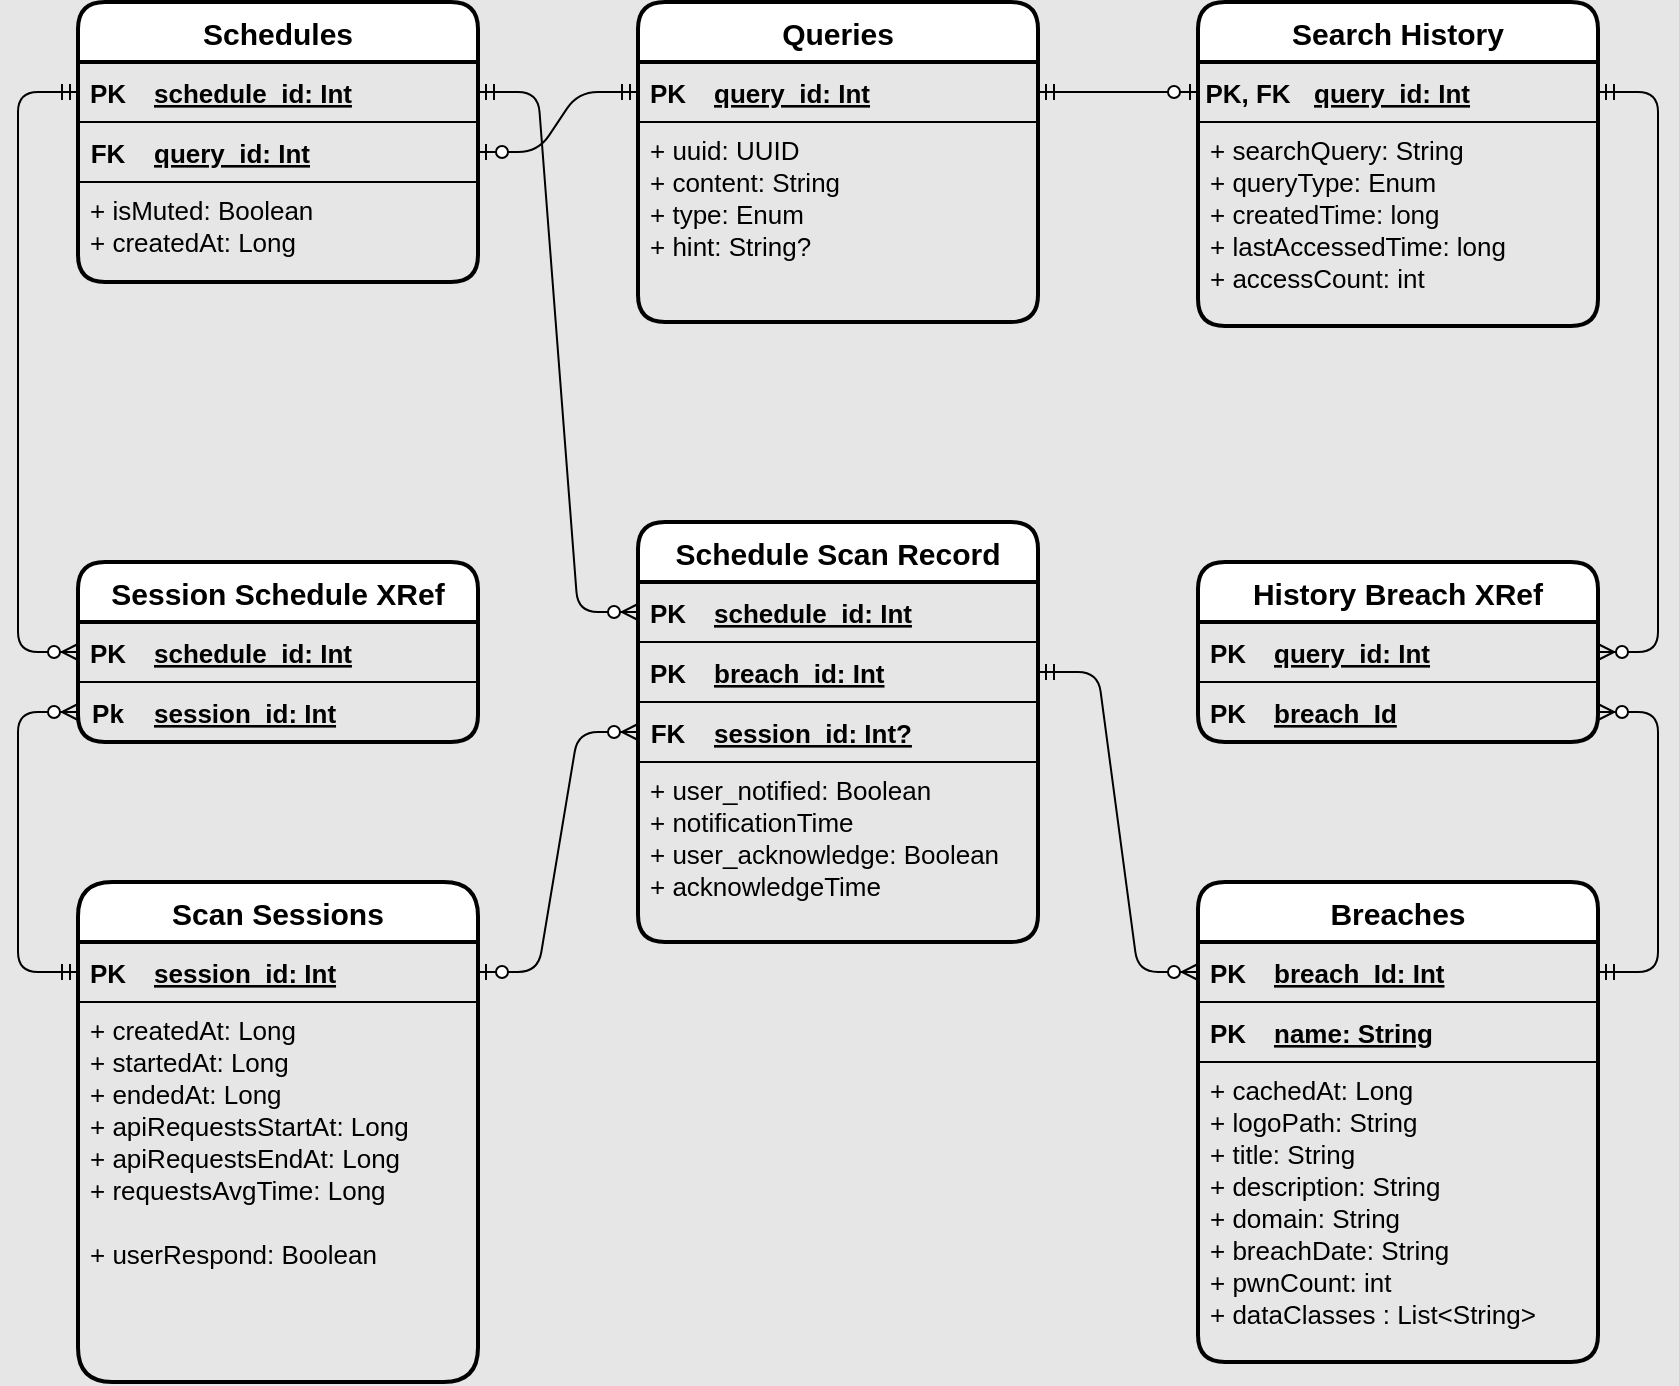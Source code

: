 <mxfile version="20.2.3" type="device" pages="5"><diagram id="4lrCkOhqWDYaVESIxCga" name="Database"><mxGraphModel dx="1332" dy="571" grid="0" gridSize="10" guides="1" tooltips="1" connect="1" arrows="1" fold="1" page="1" pageScale="1" pageWidth="291" pageHeight="100" background="#e6e6e6" math="0" shadow="0"><root><mxCell id="JrgS75cWIxCX1CqAoS0V-0"/><mxCell id="JrgS75cWIxCX1CqAoS0V-1" parent="JrgS75cWIxCX1CqAoS0V-0"/><object label="Breaches" Domain="sdsdsdsd" id="LobOSGdeMWY89yBF2eGy-13"><mxCell style="swimlane;childLayout=stackLayout;horizontal=1;startSize=30;horizontalStack=0;rounded=1;fontSize=15;fontStyle=1;strokeWidth=2;resizeParent=0;resizeLast=1;shadow=0;dashed=0;align=center;" parent="JrgS75cWIxCX1CqAoS0V-1" vertex="1"><mxGeometry x="616" y="600" width="200" height="240" as="geometry"><mxRectangle x="540" y="50" width="80" height="30" as="alternateBounds"/></mxGeometry></mxCell></object><mxCell id="LobOSGdeMWY89yBF2eGy-21" value="" style="shape=table;startSize=0;container=1;collapsible=1;childLayout=tableLayout;fixedRows=1;rowLines=0;fontStyle=0;align=center;resizeLast=1;strokeColor=none;fillColor=none;fontSize=13;" parent="LobOSGdeMWY89yBF2eGy-13" vertex="1"><mxGeometry y="30" width="200" height="30" as="geometry"/></mxCell><mxCell id="LobOSGdeMWY89yBF2eGy-22" value="" style="shape=partialRectangle;collapsible=0;dropTarget=0;pointerEvents=0;fillColor=none;top=0;left=0;bottom=1;right=0;points=[[0,0.5],[1,0.5]];portConstraint=eastwest;fontSize=13;" parent="LobOSGdeMWY89yBF2eGy-21" vertex="1"><mxGeometry width="200" height="30" as="geometry"/></mxCell><mxCell id="LobOSGdeMWY89yBF2eGy-23" value="PK" style="shape=partialRectangle;connectable=0;fillColor=none;top=0;left=0;bottom=0;right=0;fontStyle=1;overflow=hidden;fontSize=13;" parent="LobOSGdeMWY89yBF2eGy-22" vertex="1"><mxGeometry width="30" height="30" as="geometry"><mxRectangle width="30" height="30" as="alternateBounds"/></mxGeometry></mxCell><mxCell id="LobOSGdeMWY89yBF2eGy-24" value="breach_Id: Int" style="shape=partialRectangle;connectable=0;fillColor=none;top=0;left=0;bottom=0;right=0;align=left;spacingLeft=6;fontStyle=5;overflow=hidden;fontSize=13;" parent="LobOSGdeMWY89yBF2eGy-22" vertex="1"><mxGeometry x="30" width="170" height="30" as="geometry"><mxRectangle width="170" height="30" as="alternateBounds"/></mxGeometry></mxCell><mxCell id="Ny_DIRdaC87OHoHZicEw-4" value="" style="shape=table;startSize=0;container=1;collapsible=1;childLayout=tableLayout;fixedRows=1;rowLines=0;fontStyle=0;align=center;resizeLast=1;strokeColor=none;fillColor=none;fontSize=13;" parent="LobOSGdeMWY89yBF2eGy-13" vertex="1"><mxGeometry y="60" width="200" height="30" as="geometry"/></mxCell><mxCell id="Ny_DIRdaC87OHoHZicEw-5" value="" style="shape=partialRectangle;collapsible=0;dropTarget=0;pointerEvents=0;fillColor=none;top=0;left=0;bottom=1;right=0;points=[[0,0.5],[1,0.5]];portConstraint=eastwest;fontSize=13;" parent="Ny_DIRdaC87OHoHZicEw-4" vertex="1"><mxGeometry width="200" height="30" as="geometry"/></mxCell><mxCell id="Ny_DIRdaC87OHoHZicEw-6" value="PK" style="shape=partialRectangle;connectable=0;fillColor=none;top=0;left=0;bottom=0;right=0;fontStyle=1;overflow=hidden;fontSize=13;" parent="Ny_DIRdaC87OHoHZicEw-5" vertex="1"><mxGeometry width="30" height="30" as="geometry"><mxRectangle width="30" height="30" as="alternateBounds"/></mxGeometry></mxCell><mxCell id="Ny_DIRdaC87OHoHZicEw-7" value="name: String" style="shape=partialRectangle;connectable=0;fillColor=none;top=0;left=0;bottom=0;right=0;align=left;spacingLeft=6;fontStyle=5;overflow=hidden;fontSize=13;" parent="Ny_DIRdaC87OHoHZicEw-5" vertex="1"><mxGeometry x="30" width="170" height="30" as="geometry"><mxRectangle width="170" height="30" as="alternateBounds"/></mxGeometry></mxCell><object label="+ cachedAt: Long&#10;+ logoPath: String&#10;+ title: String&#10;+ description: String&#10;+ domain: String&#10;+ breachDate: String&#10;+ pwnCount: int&#10;+ dataClasses : List&lt;String&gt;" Domain="" id="LobOSGdeMWY89yBF2eGy-14"><mxCell style="align=left;strokeColor=none;fillColor=none;spacingLeft=4;fontSize=13;verticalAlign=top;resizable=0;rotatable=0;part=1;" parent="LobOSGdeMWY89yBF2eGy-13" vertex="1"><mxGeometry y="90" width="200" height="150" as="geometry"/></mxCell></object><mxCell id="LobOSGdeMWY89yBF2eGy-49" value="" style="edgeStyle=entityRelationEdgeStyle;fontSize=13;html=1;endArrow=ERzeroToMany;startArrow=ERmandOne;" parent="JrgS75cWIxCX1CqAoS0V-1" source="e58ctjNUmZg7-zl_EAeC-2" target="PrME4LfSkhmMFzGXe-Hb-36" edge="1"><mxGeometry width="100" height="100" relative="1" as="geometry"><mxPoint x="156" y="710" as="sourcePoint"/><mxPoint x="256" y="610" as="targetPoint"/></mxGeometry></mxCell><mxCell id="PrME4LfSkhmMFzGXe-Hb-25" value="Schedule Scan Record" style="swimlane;childLayout=stackLayout;horizontal=1;startSize=30;horizontalStack=0;rounded=1;fontSize=15;fontStyle=1;strokeWidth=2;resizeParent=0;resizeLast=1;shadow=0;dashed=0;align=center;" parent="JrgS75cWIxCX1CqAoS0V-1" vertex="1"><mxGeometry x="336" y="420" width="200" height="210" as="geometry"><mxRectangle x="580" y="340" width="210" height="30" as="alternateBounds"/></mxGeometry></mxCell><mxCell id="PrME4LfSkhmMFzGXe-Hb-35" value="" style="shape=table;startSize=0;container=1;collapsible=1;childLayout=tableLayout;fixedRows=1;rowLines=0;fontStyle=0;align=center;resizeLast=1;strokeColor=none;fillColor=none;fontSize=13;" parent="PrME4LfSkhmMFzGXe-Hb-25" vertex="1"><mxGeometry y="30" width="200" height="30" as="geometry"/></mxCell><mxCell id="PrME4LfSkhmMFzGXe-Hb-36" value="" style="shape=partialRectangle;collapsible=0;dropTarget=0;pointerEvents=0;fillColor=none;top=0;left=0;bottom=1;right=0;points=[[0,0.5],[1,0.5]];portConstraint=eastwest;fontSize=13;" parent="PrME4LfSkhmMFzGXe-Hb-35" vertex="1"><mxGeometry width="200" height="30" as="geometry"/></mxCell><mxCell id="PrME4LfSkhmMFzGXe-Hb-37" value="PK" style="shape=partialRectangle;connectable=0;fillColor=none;top=0;left=0;bottom=0;right=0;fontStyle=1;overflow=hidden;fontSize=13;" parent="PrME4LfSkhmMFzGXe-Hb-36" vertex="1"><mxGeometry width="30" height="30" as="geometry"><mxRectangle width="30" height="30" as="alternateBounds"/></mxGeometry></mxCell><mxCell id="PrME4LfSkhmMFzGXe-Hb-38" value="schedule_id: Int" style="shape=partialRectangle;connectable=0;fillColor=none;top=0;left=0;bottom=0;right=0;align=left;spacingLeft=6;fontStyle=5;overflow=hidden;fontSize=13;" parent="PrME4LfSkhmMFzGXe-Hb-36" vertex="1"><mxGeometry x="30" width="170" height="30" as="geometry"><mxRectangle width="170" height="30" as="alternateBounds"/></mxGeometry></mxCell><mxCell id="PrME4LfSkhmMFzGXe-Hb-31" value="" style="shape=table;startSize=0;container=1;collapsible=1;childLayout=tableLayout;fixedRows=1;rowLines=0;fontStyle=0;align=center;resizeLast=1;strokeColor=none;fillColor=none;fontSize=13;" parent="PrME4LfSkhmMFzGXe-Hb-25" vertex="1"><mxGeometry y="60" width="200" height="30" as="geometry"/></mxCell><mxCell id="PrME4LfSkhmMFzGXe-Hb-32" value="" style="shape=partialRectangle;collapsible=0;dropTarget=0;pointerEvents=0;fillColor=none;top=0;left=0;bottom=1;right=0;points=[[0,0.5],[1,0.5]];portConstraint=eastwest;fontSize=13;" parent="PrME4LfSkhmMFzGXe-Hb-31" vertex="1"><mxGeometry width="200" height="30" as="geometry"/></mxCell><mxCell id="PrME4LfSkhmMFzGXe-Hb-33" value="PK" style="shape=partialRectangle;connectable=0;fillColor=none;top=0;left=0;bottom=0;right=0;fontStyle=1;overflow=hidden;fontSize=13;" parent="PrME4LfSkhmMFzGXe-Hb-32" vertex="1"><mxGeometry width="30" height="30" as="geometry"><mxRectangle width="30" height="30" as="alternateBounds"/></mxGeometry></mxCell><mxCell id="PrME4LfSkhmMFzGXe-Hb-34" value="breach_id: Int" style="shape=partialRectangle;connectable=0;fillColor=none;top=0;left=0;bottom=0;right=0;align=left;spacingLeft=6;fontStyle=5;overflow=hidden;fontSize=13;" parent="PrME4LfSkhmMFzGXe-Hb-32" vertex="1"><mxGeometry x="30" width="170" height="30" as="geometry"><mxRectangle width="170" height="30" as="alternateBounds"/></mxGeometry></mxCell><mxCell id="Y2Hkj8C24T7rHnuDU07w-35" value="" style="shape=table;startSize=0;container=1;collapsible=1;childLayout=tableLayout;fixedRows=1;rowLines=0;fontStyle=0;align=center;resizeLast=1;strokeColor=none;fillColor=none;fontSize=13;" parent="PrME4LfSkhmMFzGXe-Hb-25" vertex="1"><mxGeometry y="90" width="200" height="30" as="geometry"/></mxCell><mxCell id="Y2Hkj8C24T7rHnuDU07w-36" value="" style="shape=partialRectangle;collapsible=0;dropTarget=0;pointerEvents=0;fillColor=none;top=0;left=0;bottom=1;right=0;points=[[0,0.5],[1,0.5]];portConstraint=eastwest;fontSize=13;" parent="Y2Hkj8C24T7rHnuDU07w-35" vertex="1"><mxGeometry width="200" height="30" as="geometry"/></mxCell><mxCell id="Y2Hkj8C24T7rHnuDU07w-37" value="FK" style="shape=partialRectangle;connectable=0;fillColor=none;top=0;left=0;bottom=0;right=0;fontStyle=1;overflow=hidden;fontSize=13;" parent="Y2Hkj8C24T7rHnuDU07w-36" vertex="1"><mxGeometry width="30" height="30" as="geometry"><mxRectangle width="30" height="30" as="alternateBounds"/></mxGeometry></mxCell><mxCell id="Y2Hkj8C24T7rHnuDU07w-38" value="session_id: Int?" style="shape=partialRectangle;connectable=0;fillColor=none;top=0;left=0;bottom=0;right=0;align=left;spacingLeft=6;fontStyle=5;overflow=hidden;fontSize=13;" parent="Y2Hkj8C24T7rHnuDU07w-36" vertex="1"><mxGeometry x="30" width="170" height="30" as="geometry"><mxRectangle width="170" height="30" as="alternateBounds"/></mxGeometry></mxCell><mxCell id="PrME4LfSkhmMFzGXe-Hb-26" value="+ user_notified: Boolean&#10;+ notificationTime&#10;+ user_acknowledge: Boolean&#10;+ acknowledgeTime" style="align=left;strokeColor=none;fillColor=none;spacingLeft=4;fontSize=13;verticalAlign=top;resizable=0;rotatable=0;part=1;" parent="PrME4LfSkhmMFzGXe-Hb-25" vertex="1"><mxGeometry y="120" width="200" height="90" as="geometry"/></mxCell><mxCell id="e58ctjNUmZg7-zl_EAeC-0" value="Schedules" style="swimlane;childLayout=stackLayout;horizontal=1;startSize=30;horizontalStack=0;rounded=1;fontSize=15;fontStyle=1;strokeWidth=2;resizeParent=0;resizeLast=1;shadow=0;dashed=0;align=center;arcSize=15;" parent="JrgS75cWIxCX1CqAoS0V-1" vertex="1"><mxGeometry x="56" y="160" width="200" height="140" as="geometry"/></mxCell><mxCell id="e58ctjNUmZg7-zl_EAeC-1" value="" style="shape=table;startSize=0;container=1;collapsible=1;childLayout=tableLayout;fixedRows=1;rowLines=0;fontStyle=0;align=center;resizeLast=1;strokeColor=none;fillColor=none;fontSize=13;" parent="e58ctjNUmZg7-zl_EAeC-0" vertex="1"><mxGeometry y="30" width="200" height="30" as="geometry"/></mxCell><mxCell id="e58ctjNUmZg7-zl_EAeC-2" value="" style="shape=partialRectangle;collapsible=0;dropTarget=0;pointerEvents=0;fillColor=none;top=0;left=0;bottom=1;right=0;points=[[0,0.5],[1,0.5]];portConstraint=eastwest;fontSize=13;" parent="e58ctjNUmZg7-zl_EAeC-1" vertex="1"><mxGeometry width="200" height="30" as="geometry"/></mxCell><mxCell id="e58ctjNUmZg7-zl_EAeC-3" value="PK" style="shape=partialRectangle;connectable=0;fillColor=none;top=0;left=0;bottom=0;right=0;fontStyle=1;overflow=hidden;fontSize=13;" parent="e58ctjNUmZg7-zl_EAeC-2" vertex="1"><mxGeometry width="30" height="30" as="geometry"><mxRectangle width="30" height="30" as="alternateBounds"/></mxGeometry></mxCell><mxCell id="e58ctjNUmZg7-zl_EAeC-4" value="schedule_id: Int" style="shape=partialRectangle;connectable=0;fillColor=none;top=0;left=0;bottom=0;right=0;align=left;spacingLeft=6;fontStyle=5;overflow=hidden;fontSize=13;" parent="e58ctjNUmZg7-zl_EAeC-2" vertex="1"><mxGeometry x="30" width="170" height="30" as="geometry"><mxRectangle width="170" height="30" as="alternateBounds"/></mxGeometry></mxCell><mxCell id="x19NsTpjPG0SDJP-kWan-11" value="" style="shape=table;startSize=0;container=1;collapsible=1;childLayout=tableLayout;fixedRows=1;rowLines=0;fontStyle=0;align=center;resizeLast=1;strokeColor=none;fillColor=none;fontSize=13;" parent="e58ctjNUmZg7-zl_EAeC-0" vertex="1"><mxGeometry y="60" width="200" height="30" as="geometry"/></mxCell><mxCell id="x19NsTpjPG0SDJP-kWan-12" value="" style="shape=partialRectangle;collapsible=0;dropTarget=0;pointerEvents=0;fillColor=none;top=0;left=0;bottom=1;right=0;points=[[0,0.5],[1,0.5]];portConstraint=eastwest;fontSize=13;" parent="x19NsTpjPG0SDJP-kWan-11" vertex="1"><mxGeometry width="200" height="30" as="geometry"/></mxCell><mxCell id="x19NsTpjPG0SDJP-kWan-13" value="FK" style="shape=partialRectangle;connectable=0;fillColor=none;top=0;left=0;bottom=0;right=0;fontStyle=1;overflow=hidden;fontSize=13;" parent="x19NsTpjPG0SDJP-kWan-12" vertex="1"><mxGeometry width="30" height="30" as="geometry"><mxRectangle width="30" height="30" as="alternateBounds"/></mxGeometry></mxCell><mxCell id="x19NsTpjPG0SDJP-kWan-14" value="query_id: Int" style="shape=partialRectangle;connectable=0;fillColor=none;top=0;left=0;bottom=0;right=0;align=left;spacingLeft=6;fontStyle=5;overflow=hidden;fontSize=13;" parent="x19NsTpjPG0SDJP-kWan-12" vertex="1"><mxGeometry x="30" width="170" height="30" as="geometry"><mxRectangle width="170" height="30" as="alternateBounds"/></mxGeometry></mxCell><mxCell id="e58ctjNUmZg7-zl_EAeC-9" value="+ isMuted: Boolean&#10;+ createdAt: Long&#10;&#10;" style="align=left;strokeColor=none;fillColor=none;spacingLeft=4;fontSize=13;verticalAlign=top;resizable=0;rotatable=0;part=1;" parent="e58ctjNUmZg7-zl_EAeC-0" vertex="1"><mxGeometry y="90" width="200" height="50" as="geometry"/></mxCell><mxCell id="Y2Hkj8C24T7rHnuDU07w-1" value="Scan Sessions" style="swimlane;childLayout=stackLayout;horizontal=1;startSize=30;horizontalStack=0;rounded=1;fontSize=15;fontStyle=1;strokeWidth=2;resizeParent=0;resizeLast=1;shadow=0;dashed=0;align=center;arcSize=19;" parent="JrgS75cWIxCX1CqAoS0V-1" vertex="1"><mxGeometry x="56" y="600" width="200" height="250" as="geometry"/></mxCell><mxCell id="Y2Hkj8C24T7rHnuDU07w-2" value="" style="shape=table;startSize=0;container=1;collapsible=1;childLayout=tableLayout;fixedRows=1;rowLines=0;fontStyle=0;align=center;resizeLast=1;strokeColor=none;fillColor=none;fontSize=13;" parent="Y2Hkj8C24T7rHnuDU07w-1" vertex="1"><mxGeometry y="30" width="200" height="30" as="geometry"/></mxCell><mxCell id="Y2Hkj8C24T7rHnuDU07w-3" value="" style="shape=partialRectangle;collapsible=0;dropTarget=0;pointerEvents=0;fillColor=none;top=0;left=0;bottom=1;right=0;points=[[0,0.5],[1,0.5]];portConstraint=eastwest;fontSize=13;" parent="Y2Hkj8C24T7rHnuDU07w-2" vertex="1"><mxGeometry width="200" height="30" as="geometry"/></mxCell><mxCell id="Y2Hkj8C24T7rHnuDU07w-4" value="PK" style="shape=partialRectangle;connectable=0;fillColor=none;top=0;left=0;bottom=0;right=0;fontStyle=1;overflow=hidden;fontSize=13;" parent="Y2Hkj8C24T7rHnuDU07w-3" vertex="1"><mxGeometry width="30" height="30" as="geometry"><mxRectangle width="30" height="30" as="alternateBounds"/></mxGeometry></mxCell><mxCell id="Y2Hkj8C24T7rHnuDU07w-5" value="session_id: Int" style="shape=partialRectangle;connectable=0;fillColor=none;top=0;left=0;bottom=0;right=0;align=left;spacingLeft=6;fontStyle=5;overflow=hidden;fontSize=13;" parent="Y2Hkj8C24T7rHnuDU07w-3" vertex="1"><mxGeometry x="30" width="170" height="30" as="geometry"><mxRectangle width="170" height="30" as="alternateBounds"/></mxGeometry></mxCell><mxCell id="Y2Hkj8C24T7rHnuDU07w-6" value="+ createdAt: Long&#10;+ startedAt: Long&#10;+ endedAt: Long&#10;+ apiRequestsStartAt: Long&#10;+ apiRequestsEndAt: Long&#10;+ requestsAvgTime: Long&#10;&#10;+ userRespond: Boolean" style="align=left;strokeColor=none;fillColor=none;spacingLeft=4;fontSize=13;verticalAlign=top;resizable=0;rotatable=0;part=1;" parent="Y2Hkj8C24T7rHnuDU07w-1" vertex="1"><mxGeometry y="60" width="200" height="190" as="geometry"/></mxCell><mxCell id="Y2Hkj8C24T7rHnuDU07w-43" value="History Breach XRef" style="swimlane;childLayout=stackLayout;horizontal=1;startSize=30;horizontalStack=0;rounded=1;fontSize=15;fontStyle=1;strokeWidth=2;resizeParent=0;resizeLast=1;shadow=0;dashed=0;align=center;" parent="JrgS75cWIxCX1CqAoS0V-1" vertex="1"><mxGeometry x="616" y="440" width="200" height="90" as="geometry"/></mxCell><mxCell id="Y2Hkj8C24T7rHnuDU07w-44" value="" style="shape=table;startSize=0;container=1;collapsible=1;childLayout=tableLayout;fixedRows=1;rowLines=0;fontStyle=0;align=center;resizeLast=1;strokeColor=none;fillColor=none;fontSize=13;" parent="Y2Hkj8C24T7rHnuDU07w-43" vertex="1"><mxGeometry y="30" width="200" height="60" as="geometry"/></mxCell><mxCell id="Y2Hkj8C24T7rHnuDU07w-49" value="" style="shape=partialRectangle;collapsible=0;dropTarget=0;pointerEvents=0;fillColor=none;top=0;left=0;bottom=1;right=0;points=[[0,0.5],[1,0.5]];portConstraint=eastwest;fontSize=13;" parent="Y2Hkj8C24T7rHnuDU07w-44" vertex="1"><mxGeometry width="200" height="30" as="geometry"/></mxCell><mxCell id="Y2Hkj8C24T7rHnuDU07w-50" value="PK" style="shape=partialRectangle;connectable=0;fillColor=none;top=0;left=0;bottom=0;right=0;fontStyle=1;overflow=hidden;fontSize=13;" parent="Y2Hkj8C24T7rHnuDU07w-49" vertex="1"><mxGeometry width="30" height="30" as="geometry"><mxRectangle width="30" height="30" as="alternateBounds"/></mxGeometry></mxCell><mxCell id="Y2Hkj8C24T7rHnuDU07w-51" value="query_id: Int" style="shape=partialRectangle;connectable=0;fillColor=none;top=0;left=0;bottom=0;right=0;align=left;spacingLeft=6;fontStyle=5;overflow=hidden;fontSize=13;" parent="Y2Hkj8C24T7rHnuDU07w-49" vertex="1"><mxGeometry x="30" width="170" height="30" as="geometry"><mxRectangle width="170" height="30" as="alternateBounds"/></mxGeometry></mxCell><mxCell id="Y2Hkj8C24T7rHnuDU07w-45" value="" style="shape=partialRectangle;collapsible=0;dropTarget=0;pointerEvents=0;fillColor=none;top=0;left=0;bottom=1;right=0;points=[[0,0.5],[1,0.5]];portConstraint=eastwest;fontSize=13;strokeColor=none;" parent="Y2Hkj8C24T7rHnuDU07w-44" vertex="1"><mxGeometry y="30" width="200" height="30" as="geometry"/></mxCell><mxCell id="Y2Hkj8C24T7rHnuDU07w-46" value="PK" style="shape=partialRectangle;connectable=0;fillColor=none;top=0;left=0;bottom=0;right=0;fontStyle=1;overflow=hidden;fontSize=13;" parent="Y2Hkj8C24T7rHnuDU07w-45" vertex="1"><mxGeometry width="30" height="30" as="geometry"><mxRectangle width="30" height="30" as="alternateBounds"/></mxGeometry></mxCell><mxCell id="Y2Hkj8C24T7rHnuDU07w-47" value="breach_Id" style="shape=partialRectangle;connectable=0;fillColor=none;top=0;left=0;bottom=0;right=0;align=left;spacingLeft=6;fontStyle=5;overflow=hidden;fontSize=13;" parent="Y2Hkj8C24T7rHnuDU07w-45" vertex="1"><mxGeometry x="30" width="170" height="30" as="geometry"><mxRectangle width="170" height="30" as="alternateBounds"/></mxGeometry></mxCell><mxCell id="Y2Hkj8C24T7rHnuDU07w-57" value="Search History" style="swimlane;childLayout=stackLayout;horizontal=1;startSize=30;horizontalStack=0;rounded=1;fontSize=15;fontStyle=1;strokeWidth=2;resizeParent=0;resizeLast=1;shadow=0;dashed=0;align=center;" parent="JrgS75cWIxCX1CqAoS0V-1" vertex="1"><mxGeometry x="616" y="160" width="200" height="162" as="geometry"/></mxCell><mxCell id="Ny_DIRdaC87OHoHZicEw-8" value="" style="shape=table;startSize=0;container=1;collapsible=1;childLayout=tableLayout;fixedRows=1;rowLines=0;fontStyle=0;align=center;resizeLast=1;strokeColor=none;fillColor=none;fontSize=13;" parent="Y2Hkj8C24T7rHnuDU07w-57" vertex="1"><mxGeometry y="30" width="200" height="30" as="geometry"/></mxCell><mxCell id="Ny_DIRdaC87OHoHZicEw-9" value="" style="shape=partialRectangle;collapsible=0;dropTarget=0;pointerEvents=0;fillColor=none;top=0;left=0;bottom=1;right=0;points=[[0,0.5],[1,0.5]];portConstraint=eastwest;fontSize=13;" parent="Ny_DIRdaC87OHoHZicEw-8" vertex="1"><mxGeometry width="200" height="30" as="geometry"/></mxCell><mxCell id="Ny_DIRdaC87OHoHZicEw-10" value="PK, FK" style="shape=partialRectangle;connectable=0;fillColor=none;top=0;left=0;bottom=0;right=0;fontStyle=1;overflow=hidden;fontSize=13;" parent="Ny_DIRdaC87OHoHZicEw-9" vertex="1"><mxGeometry width="50" height="30" as="geometry"><mxRectangle width="50" height="30" as="alternateBounds"/></mxGeometry></mxCell><mxCell id="Ny_DIRdaC87OHoHZicEw-11" value="query_id: Int" style="shape=partialRectangle;connectable=0;fillColor=none;top=0;left=0;bottom=0;right=0;align=left;spacingLeft=6;fontStyle=5;overflow=hidden;fontSize=13;" parent="Ny_DIRdaC87OHoHZicEw-9" vertex="1"><mxGeometry x="50" width="150" height="30" as="geometry"><mxRectangle width="150" height="30" as="alternateBounds"/></mxGeometry></mxCell><mxCell id="Y2Hkj8C24T7rHnuDU07w-66" value="+ searchQuery: String&#10;+ queryType: Enum&#10;+ createdTime: long&#10;+ lastAccessedTime: long&#10;+ accessCount: int&#10;" style="align=left;strokeColor=none;fillColor=none;spacingLeft=4;fontSize=13;verticalAlign=top;resizable=0;rotatable=0;part=1;" parent="Y2Hkj8C24T7rHnuDU07w-57" vertex="1"><mxGeometry y="60" width="200" height="102" as="geometry"/></mxCell><mxCell id="LobOSGdeMWY89yBF2eGy-50" value="" style="edgeStyle=entityRelationEdgeStyle;fontSize=13;html=1;endArrow=ERzeroToMany;startArrow=ERmandOne;" parent="JrgS75cWIxCX1CqAoS0V-1" source="PrME4LfSkhmMFzGXe-Hb-32" target="LobOSGdeMWY89yBF2eGy-22" edge="1"><mxGeometry x="886.0" y="959.997" width="100" height="100" as="geometry"><mxPoint x="666" y="1190" as="sourcePoint"/><mxPoint x="606" y="750" as="targetPoint"/></mxGeometry></mxCell><mxCell id="KggBY6UHPS7GB8Jt_kak-0" value="Session Schedule XRef" style="swimlane;childLayout=stackLayout;horizontal=1;startSize=30;horizontalStack=0;rounded=1;fontSize=15;fontStyle=1;strokeWidth=2;resizeParent=0;resizeLast=1;shadow=0;dashed=0;align=center;" parent="JrgS75cWIxCX1CqAoS0V-1" vertex="1"><mxGeometry x="56" y="440" width="200" height="90" as="geometry"><mxRectangle x="580" y="340" width="210" height="30" as="alternateBounds"/></mxGeometry></mxCell><mxCell id="KggBY6UHPS7GB8Jt_kak-1" value="" style="shape=table;startSize=0;container=1;collapsible=1;childLayout=tableLayout;fixedRows=1;rowLines=0;fontStyle=0;align=center;resizeLast=1;strokeColor=none;fillColor=none;fontSize=13;" parent="KggBY6UHPS7GB8Jt_kak-0" vertex="1"><mxGeometry y="30" width="200" height="60" as="geometry"/></mxCell><mxCell id="KggBY6UHPS7GB8Jt_kak-2" value="" style="shape=partialRectangle;collapsible=0;dropTarget=0;pointerEvents=0;fillColor=none;top=0;left=0;bottom=1;right=0;points=[[0,0.5],[1,0.5]];portConstraint=eastwest;fontSize=13;" parent="KggBY6UHPS7GB8Jt_kak-1" vertex="1"><mxGeometry width="200" height="30" as="geometry"/></mxCell><mxCell id="KggBY6UHPS7GB8Jt_kak-3" value="PK" style="shape=partialRectangle;connectable=0;fillColor=none;top=0;left=0;bottom=0;right=0;fontStyle=1;overflow=hidden;fontSize=13;" parent="KggBY6UHPS7GB8Jt_kak-2" vertex="1"><mxGeometry width="30" height="30" as="geometry"><mxRectangle width="30" height="30" as="alternateBounds"/></mxGeometry></mxCell><mxCell id="KggBY6UHPS7GB8Jt_kak-4" value="schedule_id: Int" style="shape=partialRectangle;connectable=0;fillColor=none;top=0;left=0;bottom=0;right=0;align=left;spacingLeft=6;fontStyle=5;overflow=hidden;fontSize=13;" parent="KggBY6UHPS7GB8Jt_kak-2" vertex="1"><mxGeometry x="30" width="170" height="30" as="geometry"><mxRectangle width="170" height="30" as="alternateBounds"/></mxGeometry></mxCell><mxCell id="KggBY6UHPS7GB8Jt_kak-10" value="" style="shape=partialRectangle;collapsible=0;dropTarget=0;pointerEvents=0;fillColor=none;top=0;left=0;bottom=1;right=0;points=[[0,0.5],[1,0.5]];portConstraint=eastwest;fontSize=13;strokeColor=none;" parent="KggBY6UHPS7GB8Jt_kak-1" vertex="1"><mxGeometry y="30" width="200" height="30" as="geometry"/></mxCell><mxCell id="KggBY6UHPS7GB8Jt_kak-11" value="Pk" style="shape=partialRectangle;connectable=0;fillColor=none;top=0;left=0;bottom=0;right=0;fontStyle=1;overflow=hidden;fontSize=13;" parent="KggBY6UHPS7GB8Jt_kak-10" vertex="1"><mxGeometry width="30" height="30" as="geometry"><mxRectangle width="30" height="30" as="alternateBounds"/></mxGeometry></mxCell><mxCell id="KggBY6UHPS7GB8Jt_kak-12" value="session_id: Int" style="shape=partialRectangle;connectable=0;fillColor=none;top=0;left=0;bottom=0;right=0;align=left;spacingLeft=6;fontStyle=5;overflow=hidden;fontSize=13;" parent="KggBY6UHPS7GB8Jt_kak-10" vertex="1"><mxGeometry x="30" width="170" height="30" as="geometry"><mxRectangle width="170" height="30" as="alternateBounds"/></mxGeometry></mxCell><mxCell id="Zihg_rfy9TkVtFhaQVC7-1" value="" style="edgeStyle=entityRelationEdgeStyle;fontSize=12;html=1;endArrow=ERzeroToMany;startArrow=ERmandOne;rounded=1;" parent="JrgS75cWIxCX1CqAoS0V-1" source="LobOSGdeMWY89yBF2eGy-22" target="Y2Hkj8C24T7rHnuDU07w-45" edge="1"><mxGeometry width="100" height="100" relative="1" as="geometry"><mxPoint x="466" y="580" as="sourcePoint"/><mxPoint x="566" y="480" as="targetPoint"/></mxGeometry></mxCell><mxCell id="Zihg_rfy9TkVtFhaQVC7-2" value="" style="edgeStyle=entityRelationEdgeStyle;fontSize=12;html=1;endArrow=ERzeroToMany;startArrow=ERmandOne;rounded=1;" parent="JrgS75cWIxCX1CqAoS0V-1" source="Ny_DIRdaC87OHoHZicEw-9" target="Y2Hkj8C24T7rHnuDU07w-49" edge="1"><mxGeometry width="100" height="100" relative="1" as="geometry"><mxPoint x="506" y="1090" as="sourcePoint"/><mxPoint x="606" y="990" as="targetPoint"/></mxGeometry></mxCell><mxCell id="Zihg_rfy9TkVtFhaQVC7-6" value="" style="edgeStyle=entityRelationEdgeStyle;fontSize=12;html=1;endArrow=ERzeroToMany;startArrow=ERzeroToOne;rounded=1;elbow=vertical;" parent="JrgS75cWIxCX1CqAoS0V-1" source="Y2Hkj8C24T7rHnuDU07w-3" target="Y2Hkj8C24T7rHnuDU07w-36" edge="1"><mxGeometry width="100" height="100" relative="1" as="geometry"><mxPoint x="366" y="1000" as="sourcePoint"/><mxPoint x="466" y="900" as="targetPoint"/></mxGeometry></mxCell><mxCell id="x19NsTpjPG0SDJP-kWan-0" value="Queries" style="swimlane;childLayout=stackLayout;horizontal=1;startSize=30;horizontalStack=0;rounded=1;fontSize=15;fontStyle=1;strokeWidth=2;resizeParent=0;resizeLast=1;shadow=0;dashed=0;align=center;" parent="JrgS75cWIxCX1CqAoS0V-1" vertex="1"><mxGeometry x="336" y="160" width="200" height="160" as="geometry"/></mxCell><mxCell id="x19NsTpjPG0SDJP-kWan-1" value="" style="shape=table;startSize=0;container=1;collapsible=1;childLayout=tableLayout;fixedRows=1;rowLines=0;fontStyle=0;align=center;resizeLast=1;strokeColor=none;fillColor=none;fontSize=13;" parent="x19NsTpjPG0SDJP-kWan-0" vertex="1"><mxGeometry y="30" width="200" height="30" as="geometry"/></mxCell><mxCell id="x19NsTpjPG0SDJP-kWan-2" value="" style="shape=partialRectangle;collapsible=0;dropTarget=0;pointerEvents=0;fillColor=none;top=0;left=0;bottom=1;right=0;points=[[0,0.5],[1,0.5]];portConstraint=eastwest;fontSize=13;" parent="x19NsTpjPG0SDJP-kWan-1" vertex="1"><mxGeometry width="200" height="30" as="geometry"/></mxCell><mxCell id="x19NsTpjPG0SDJP-kWan-3" value="PK" style="shape=partialRectangle;connectable=0;fillColor=none;top=0;left=0;bottom=0;right=0;fontStyle=1;overflow=hidden;fontSize=13;" parent="x19NsTpjPG0SDJP-kWan-2" vertex="1"><mxGeometry width="30" height="30" as="geometry"><mxRectangle width="30" height="30" as="alternateBounds"/></mxGeometry></mxCell><mxCell id="x19NsTpjPG0SDJP-kWan-4" value="query_id: Int" style="shape=partialRectangle;connectable=0;fillColor=none;top=0;left=0;bottom=0;right=0;align=left;spacingLeft=6;fontStyle=5;overflow=hidden;fontSize=13;" parent="x19NsTpjPG0SDJP-kWan-2" vertex="1"><mxGeometry x="30" width="170" height="30" as="geometry"><mxRectangle width="170" height="30" as="alternateBounds"/></mxGeometry></mxCell><mxCell id="x19NsTpjPG0SDJP-kWan-5" value="+ uuid: UUID&#10;+ content: String&#10;+ type: Enum&#10;+ hint: String?&#10;" style="align=left;strokeColor=none;fillColor=none;spacingLeft=4;fontSize=13;verticalAlign=top;resizable=0;rotatable=0;part=1;" parent="x19NsTpjPG0SDJP-kWan-0" vertex="1"><mxGeometry y="60" width="200" height="100" as="geometry"/></mxCell><mxCell id="x19NsTpjPG0SDJP-kWan-16" value="" style="edgeStyle=elbowEdgeStyle;fontSize=13;html=1;endArrow=ERzeroToMany;startArrow=ERmandOne;" parent="JrgS75cWIxCX1CqAoS0V-1" source="e58ctjNUmZg7-zl_EAeC-2" target="KggBY6UHPS7GB8Jt_kak-2" edge="1"><mxGeometry width="100" height="100" relative="1" as="geometry"><mxPoint x="36" y="450" as="sourcePoint"/><mxPoint x="106" y="680" as="targetPoint"/><Array as="points"><mxPoint x="26" y="360"/></Array></mxGeometry></mxCell><mxCell id="x19NsTpjPG0SDJP-kWan-17" value="" style="edgeStyle=elbowEdgeStyle;fontSize=13;html=1;endArrow=ERzeroToMany;startArrow=ERmandOne;" parent="JrgS75cWIxCX1CqAoS0V-1" source="Y2Hkj8C24T7rHnuDU07w-3" target="KggBY6UHPS7GB8Jt_kak-10" edge="1"><mxGeometry width="100" height="100" relative="1" as="geometry"><mxPoint x="366" y="890" as="sourcePoint"/><mxPoint x="436" y="1120" as="targetPoint"/><Array as="points"><mxPoint x="26" y="590"/></Array></mxGeometry></mxCell><mxCell id="H45QRP7N8DxJ4-s2X8cU-0" value="" style="fontSize=12;html=1;endArrow=ERzeroToOne;startArrow=ERmandOne;rounded=1;edgeStyle=entityRelationEdgeStyle;elbow=vertical;" parent="JrgS75cWIxCX1CqAoS0V-1" source="x19NsTpjPG0SDJP-kWan-2" target="x19NsTpjPG0SDJP-kWan-12" edge="1"><mxGeometry width="100" height="100" relative="1" as="geometry"><mxPoint x="356" y="390" as="sourcePoint"/><mxPoint x="456" y="290" as="targetPoint"/></mxGeometry></mxCell><mxCell id="H45QRP7N8DxJ4-s2X8cU-3" value="" style="fontSize=12;html=1;endArrow=ERzeroToOne;startArrow=ERmandOne;rounded=1;edgeStyle=entityRelationEdgeStyle;elbow=vertical;" parent="JrgS75cWIxCX1CqAoS0V-1" source="x19NsTpjPG0SDJP-kWan-2" target="Ny_DIRdaC87OHoHZicEw-9" edge="1"><mxGeometry width="100" height="100" relative="1" as="geometry"><mxPoint x="566" y="350" as="sourcePoint"/><mxPoint x="486" y="380" as="targetPoint"/></mxGeometry></mxCell></root></mxGraphModel></diagram><diagram id="V2pjxPVCgDuZ4CxXui-R" name="Usecase Diagram"><mxGraphModel dx="1507" dy="741" grid="0" gridSize="10" guides="1" tooltips="1" connect="1" arrows="1" fold="1" page="1" pageScale="1" pageWidth="60" pageHeight="50" background="#e6e6e6" math="0" shadow="0"><root><mxCell id="0"/><mxCell id="1" parent="0"/><mxCell id="bZXfQdKagP0e3NDNydWn-5" value="MyGuard App" style="rounded=1;whiteSpace=wrap;html=1;arcSize=7;verticalAlign=top;fontSize=16;fontStyle=7;horizontal=1;spacing=2;spacingTop=0;spacingBottom=0;fillColor=none;" parent="1" vertex="1"><mxGeometry x="226" y="72" width="560" height="610" as="geometry"/></mxCell><mxCell id="bZXfQdKagP0e3NDNydWn-2" value="User" style="shape=umlActor;verticalLabelPosition=bottom;verticalAlign=top;html=1;fontSize=14;fillColor=none;fontStyle=1" parent="1" vertex="1"><mxGeometry x="98" y="245" width="70" height="140" as="geometry"/></mxCell><mxCell id="bZXfQdKagP0e3NDNydWn-1" style="edgeStyle=none;rounded=0;orthogonalLoop=1;jettySize=auto;html=1;exitX=0;exitY=0.5;exitDx=0;exitDy=0;fontSize=14;endArrow=none;endFill=0;" parent="1" source="bZXfQdKagP0e3NDNydWn-3" edge="1"><mxGeometry relative="1" as="geometry"><mxPoint x="186" y="272" as="targetPoint"/></mxGeometry></mxCell><mxCell id="bZXfQdKagP0e3NDNydWn-3" value="Search Account Leaks" style="ellipse;whiteSpace=wrap;html=1;fontSize=14;fillColor=none;fontStyle=1" parent="1" vertex="1"><mxGeometry x="276" y="132" width="206.5" height="110" as="geometry"/></mxCell><mxCell id="bZXfQdKagP0e3NDNydWn-6" value="App Workers" style="shape=umlActor;verticalLabelPosition=bottom;verticalAlign=top;html=1;fontSize=14;fillColor=none;fontStyle=1" parent="1" vertex="1"><mxGeometry x="846" y="322" width="70" height="140" as="geometry"/></mxCell><mxCell id="bZXfQdKagP0e3NDNydWn-17" style="edgeStyle=none;rounded=0;orthogonalLoop=1;jettySize=auto;html=1;exitX=0;exitY=0.5;exitDx=0;exitDy=0;fontSize=14;endArrow=none;endFill=0;" parent="1" source="bZXfQdKagP0e3NDNydWn-7" edge="1"><mxGeometry relative="1" as="geometry"><mxPoint x="186" y="297" as="targetPoint"/></mxGeometry></mxCell><mxCell id="bZXfQdKagP0e3NDNydWn-7" value="Search Password Leaks" style="ellipse;whiteSpace=wrap;html=1;fontSize=14;fillColor=none;fontStyle=1" parent="1" vertex="1"><mxGeometry x="286" y="282" width="206.5" height="110" as="geometry"/></mxCell><mxCell id="bZXfQdKagP0e3NDNydWn-18" style="edgeStyle=none;rounded=0;orthogonalLoop=1;jettySize=auto;html=1;exitX=0;exitY=0.5;exitDx=0;exitDy=0;fontSize=14;endArrow=none;endFill=0;" parent="1" source="bZXfQdKagP0e3NDNydWn-8" edge="1"><mxGeometry relative="1" as="geometry"><mxPoint x="186" y="322" as="targetPoint"/></mxGeometry></mxCell><mxCell id="bZXfQdKagP0e3NDNydWn-8" value="Schedule/Unschedule&lt;br&gt;&amp;nbsp;Accounts" style="ellipse;html=1;fontSize=14;whiteSpace=wrap;fillColor=none;fontStyle=1" parent="1" vertex="1"><mxGeometry x="266" y="442" width="206.5" height="110" as="geometry"/></mxCell><mxCell id="bZXfQdKagP0e3NDNydWn-4" style="edgeStyle=none;rounded=0;orthogonalLoop=1;jettySize=auto;html=1;exitX=1;exitY=0.5;exitDx=0;exitDy=0;fontSize=14;endArrow=none;endFill=0;" parent="1" source="bZXfQdKagP0e3NDNydWn-9" edge="1"><mxGeometry relative="1" as="geometry"><mxPoint x="836" y="342" as="targetPoint"/></mxGeometry></mxCell><mxCell id="bZXfQdKagP0e3NDNydWn-9" value="Create Scan Sessions Periodically" style="ellipse;whiteSpace=wrap;html=1;fontSize=14;fillColor=none;fontStyle=1" parent="1" vertex="1"><mxGeometry x="546" y="122" width="206.5" height="110" as="geometry"/></mxCell><mxCell id="bZXfQdKagP0e3NDNydWn-14" style="edgeStyle=none;rounded=0;orthogonalLoop=1;jettySize=auto;html=1;exitX=1;exitY=0.5;exitDx=0;exitDy=0;fontSize=14;endArrow=none;endFill=0;" parent="1" source="bZXfQdKagP0e3NDNydWn-10" edge="1"><mxGeometry relative="1" as="geometry"><mxPoint x="826" y="362" as="targetPoint"/></mxGeometry></mxCell><mxCell id="bZXfQdKagP0e3NDNydWn-10" value="Search Scheduled&lt;br&gt;&amp;nbsp;Accounts" style="ellipse;whiteSpace=wrap;html=1;fontSize=14;fillColor=none;fontStyle=1" parent="1" vertex="1"><mxGeometry x="547" y="267" width="206.5" height="110" as="geometry"/></mxCell><mxCell id="bZXfQdKagP0e3NDNydWn-15" style="edgeStyle=none;rounded=0;orthogonalLoop=1;jettySize=auto;html=1;exitX=1;exitY=0.5;exitDx=0;exitDy=0;fontSize=14;endArrow=none;endFill=0;" parent="1" source="bZXfQdKagP0e3NDNydWn-11" edge="1"><mxGeometry relative="1" as="geometry"><mxPoint x="826" y="382" as="targetPoint"/></mxGeometry></mxCell><mxCell id="bZXfQdKagP0e3NDNydWn-11" value="Record Session Results" style="ellipse;whiteSpace=wrap;html=1;fontSize=14;fillColor=none;fontStyle=1" parent="1" vertex="1"><mxGeometry x="526" y="402" width="206.5" height="110" as="geometry"/></mxCell><mxCell id="bZXfQdKagP0e3NDNydWn-16" style="edgeStyle=none;rounded=0;orthogonalLoop=1;jettySize=auto;html=1;exitX=1;exitY=0.5;exitDx=0;exitDy=0;fontSize=14;endArrow=none;endFill=0;" parent="1" source="bZXfQdKagP0e3NDNydWn-13" edge="1"><mxGeometry relative="1" as="geometry"><mxPoint x="836" y="402" as="targetPoint"/></mxGeometry></mxCell><mxCell id="bZXfQdKagP0e3NDNydWn-13" value="Presentation Client &lt;br&gt;Informed &lt;br&gt;After Session" style="ellipse;whiteSpace=wrap;html=1;fontSize=14;fillColor=none;fontStyle=1" parent="1" vertex="1"><mxGeometry x="536" y="542" width="206.5" height="110" as="geometry"/></mxCell></root></mxGraphModel></diagram><diagram id="WIBez5ZPqC6xa2WDKK0G" name="Architecture"><mxGraphModel dx="8220" dy="4155" grid="1" gridSize="10" guides="1" tooltips="1" connect="1" arrows="0" fold="1" page="1" pageScale="1" pageWidth="260" pageHeight="200" background="#e6e6e6" math="0" shadow="0"><root><mxCell id="SPlGI0STZiX3dh82AMR8-0"/><mxCell id="SPlGI0STZiX3dh82AMR8-1" parent="SPlGI0STZiX3dh82AMR8-0"/><mxCell id="wpgGIEtwxmn0JGBDEgPC-14" value="Presentation" style="shape=module;align=left;spacingLeft=20;align=center;verticalAlign=top;shadow=0;strokeWidth=5;gradientDirection=radial;fontStyle=1;fontSize=42;jettyWidth=135;jettyHeight=63;" parent="SPlGI0STZiX3dh82AMR8-1" vertex="1"><mxGeometry x="-1450" y="-40" width="810" height="1320" as="geometry"/></mxCell><mxCell id="FnYyQPJHSirT01jN8OJ7-0" value="Domain" style="shape=module;align=left;spacingLeft=20;align=center;verticalAlign=top;shadow=0;strokeWidth=5;gradientDirection=radial;fontStyle=1;fontSize=42;jettyWidth=135;jettyHeight=63;" parent="SPlGI0STZiX3dh82AMR8-1" vertex="1"><mxGeometry x="-610" y="-690" width="1590" height="1970" as="geometry"/></mxCell><mxCell id="lGCMKqyRR5UQgdVzIJL1-23" value="usecase" style="shape=folder;fontStyle=1;tabWidth=110;tabHeight=30;tabPosition=left;html=1;boundedLbl=1;labelInHeader=1;container=1;collapsible=0;recursiveResize=0;strokeColor=#FF8000;fillColor=default;gradientColor=none;shadow=0;gradientDirection=radial;fontSize=18;strokeWidth=3;" parent="SPlGI0STZiX3dh82AMR8-1" vertex="1"><mxGeometry x="-450" y="200" width="700" height="1040" as="geometry"/></mxCell><mxCell id="wpgGIEtwxmn0JGBDEgPC-5" value="" style="shape=waypoint;sketch=0;fillStyle=solid;size=6;pointerEvents=1;points=[];fillColor=none;resizable=0;rotatable=0;perimeter=centerPerimeter;snapToPoint=1;strokeColor=#FF0080;" parent="lGCMKqyRR5UQgdVzIJL1-23" vertex="1"><mxGeometry x="75" y="453" width="40" height="40" as="geometry"/></mxCell><mxCell id="wpgGIEtwxmn0JGBDEgPC-8" value="" style="shape=waypoint;sketch=0;fillStyle=solid;size=6;pointerEvents=1;points=[];fillColor=none;resizable=0;rotatable=0;perimeter=centerPerimeter;snapToPoint=1;strokeColor=#FF0080;" parent="lGCMKqyRR5UQgdVzIJL1-23" vertex="1"><mxGeometry x="519" y="600" width="40" height="40" as="geometry"/></mxCell><mxCell id="jb6PStuwMt5P9FMgjm9_-0" value="" style="endArrow=open;html=1;endSize=12;startArrow=diamondThin;startSize=14;startFill=0;align=left;verticalAlign=bottom;rounded=0;edgeStyle=orthogonalEdgeStyle;" parent="SPlGI0STZiX3dh82AMR8-1" source="pX4aiEx7wC3kFFSVH8hm-53" target="pX4aiEx7wC3kFFSVH8hm-29" edge="1"><mxGeometry x="-0.875" y="60" relative="1" as="geometry"><mxPoint x="-459" y="1104.999" as="sourcePoint"/><mxPoint x="-4" y="1105.602" as="targetPoint"/><mxPoint x="-1" as="offset"/><Array as="points"><mxPoint x="-355" y="1015"/></Array></mxGeometry></mxCell><mxCell id="wc-bswAb19VOOByFIJSn-14" value="" style="endArrow=open;html=1;endSize=12;startArrow=none;startSize=14;startFill=0;align=left;verticalAlign=bottom;rounded=0;jumpStyle=arc;jumpSize=8;edgeStyle=orthogonalEdgeStyle;strokeColor=#00CC00;" parent="SPlGI0STZiX3dh82AMR8-1" source="wpgGIEtwxmn0JGBDEgPC-3" target="pX4aiEx7wC3kFFSVH8hm-58" edge="1"><mxGeometry x="-0.875" y="60" relative="1" as="geometry"><mxPoint x="-750" y="654.124" as="sourcePoint"/><mxPoint x="-94.67" y="986" as="targetPoint"/><mxPoint x="-1" as="offset"/><Array as="points"><mxPoint x="-740" y="935"/></Array></mxGeometry></mxCell><mxCell id="wc-bswAb19VOOByFIJSn-13" value="" style="endArrow=open;html=1;endSize=12;startArrow=none;startSize=14;startFill=0;align=left;verticalAlign=bottom;rounded=0;jumpStyle=arc;jumpSize=8;edgeStyle=orthogonalEdgeStyle;strokeColor=#00CC00;" parent="SPlGI0STZiX3dh82AMR8-1" source="wpgGIEtwxmn0JGBDEgPC-3" target="pX4aiEx7wC3kFFSVH8hm-49" edge="1"><mxGeometry x="-0.875" y="60" relative="1" as="geometry"><mxPoint x="-820" y="742.624" as="sourcePoint"/><mxPoint x="-199.2" y="626" as="targetPoint"/><mxPoint x="-1" as="offset"/><Array as="points"><mxPoint x="-740" y="989"/></Array></mxGeometry></mxCell><mxCell id="3rrVnc1V9URFdceHnTi2-5" value="Data" style="shape=module;align=left;spacingLeft=20;align=center;verticalAlign=top;shadow=0;strokeColor=default;strokeWidth=5;fillColor=default;gradientColor=none;gradientDirection=radial;fontStyle=1;fontSize=42;jettyWidth=153;jettyHeight=63;" parent="SPlGI0STZiX3dh82AMR8-1" vertex="1"><mxGeometry x="1090" y="-690" width="2200" height="1970" as="geometry"/></mxCell><mxCell id="6Q3AUzXE8hI_GscpM-tl-8" value="repository" style="shape=folder;fontStyle=1;tabWidth=190;tabHeight=40;tabPosition=left;html=1;boundedLbl=1;labelInHeader=1;container=1;collapsible=0;recursiveResize=0;strokeColor=#FF8000;fontSize=20;strokeWidth=3;" parent="SPlGI0STZiX3dh82AMR8-1" vertex="1"><mxGeometry x="1260" y="150" width="490" height="910" as="geometry"/></mxCell><mxCell id="TIninjO2TeLm_ZAFqwMn-10" value="ScanRecordRepositoryImpl" style="swimlane;fontStyle=1;align=center;verticalAlign=top;childLayout=stackLayout;horizontal=1;startSize=26;horizontalStack=0;resizeParent=1;resizeParentMax=0;resizeLast=0;collapsible=1;marginBottom=0;spacing=2;spacingBottom=0;fontSize=16;" parent="6Q3AUzXE8hI_GscpM-tl-8" vertex="1" collapsed="1"><mxGeometry x="210" y="636" width="250" height="26" as="geometry"><mxRectangle x="290" y="616" width="190" height="34" as="alternateBounds"/></mxGeometry></mxCell><mxCell id="TIninjO2TeLm_ZAFqwMn-12" value="" style="line;strokeWidth=1;fillColor=none;align=left;verticalAlign=middle;spacingTop=-1;spacingLeft=3;spacingRight=3;rotatable=0;labelPosition=right;points=[];portConstraint=eastwest;spacing=2;spacingBottom=0;" parent="TIninjO2TeLm_ZAFqwMn-10" vertex="1"><mxGeometry y="26" width="190" height="8" as="geometry"/></mxCell><mxCell id="TIninjO2TeLm_ZAFqwMn-0" value="SessionRepositoryImpl" style="swimlane;fontStyle=1;align=center;verticalAlign=top;childLayout=stackLayout;horizontal=1;startSize=26;horizontalStack=0;resizeParent=1;resizeParentMax=0;resizeLast=0;collapsible=1;marginBottom=0;spacing=2;spacingBottom=0;fontSize=16;" parent="6Q3AUzXE8hI_GscpM-tl-8" vertex="1" collapsed="1"><mxGeometry x="163" y="700" width="230" height="26" as="geometry"><mxRectangle x="40" y="880" width="160" height="34" as="alternateBounds"/></mxGeometry></mxCell><mxCell id="TIninjO2TeLm_ZAFqwMn-2" value="" style="line;strokeWidth=1;fillColor=none;align=left;verticalAlign=middle;spacingTop=-1;spacingLeft=3;spacingRight=3;rotatable=0;labelPosition=right;points=[];portConstraint=eastwest;spacing=2;spacingBottom=0;" parent="TIninjO2TeLm_ZAFqwMn-0" vertex="1"><mxGeometry y="26" width="160" height="8" as="geometry"/></mxCell><mxCell id="tq_Z6pt_yoJUJrqf05cx-2" value="ScheduleRepositoryImpl" style="swimlane;fontStyle=1;align=center;verticalAlign=top;childLayout=stackLayout;horizontal=1;startSize=30;horizontalStack=0;resizeParent=1;resizeParentMax=0;resizeLast=0;collapsible=1;marginBottom=0;spacing=2;spacingBottom=0;fontSize=16;" parent="6Q3AUzXE8hI_GscpM-tl-8" vertex="1" collapsed="1"><mxGeometry x="30" y="318.5" width="230" height="26" as="geometry"><mxRectangle x="30" y="318.5" width="210" height="38" as="alternateBounds"/></mxGeometry></mxCell><mxCell id="tq_Z6pt_yoJUJrqf05cx-4" value="" style="line;strokeWidth=1;fillColor=none;align=left;verticalAlign=middle;spacingTop=-1;spacingLeft=3;spacingRight=3;rotatable=0;labelPosition=right;points=[];portConstraint=eastwest;spacing=2;spacingBottom=0;" parent="tq_Z6pt_yoJUJrqf05cx-2" vertex="1"><mxGeometry y="30" width="210" height="8" as="geometry"/></mxCell><mxCell id="grixUpgq_EUVj_c-LeRb-1" value="PasswordRepositoryImpl" style="swimlane;fontStyle=1;align=center;verticalAlign=top;childLayout=stackLayout;horizontal=1;startSize=26;horizontalStack=0;resizeParent=1;resizeParentMax=0;resizeLast=0;collapsible=1;marginBottom=0;spacing=2;spacingBottom=0;fontSize=16;" parent="6Q3AUzXE8hI_GscpM-tl-8" vertex="1"><mxGeometry x="40" y="782" width="390" height="84" as="geometry"><mxRectangle x="935" y="1050" width="180" height="26" as="alternateBounds"/></mxGeometry></mxCell><mxCell id="grixUpgq_EUVj_c-LeRb-4" value="- getHashLeaksCount(restOfHash: String, hashSuffixes: String): Int&#10;- splitPasswordHash(String): Pair&lt;String, String&gt;" style="text;strokeColor=none;fillColor=none;align=left;verticalAlign=top;spacingLeft=4;spacingRight=4;overflow=hidden;rotatable=0;points=[[0,0.5],[1,0.5]];portConstraint=eastwest;spacing=2;spacingBottom=0;" parent="grixUpgq_EUVj_c-LeRb-1" vertex="1"><mxGeometry y="26" width="390" height="50" as="geometry"/></mxCell><mxCell id="grixUpgq_EUVj_c-LeRb-3" value="" style="line;strokeWidth=1;fillColor=none;align=left;verticalAlign=middle;spacingTop=-1;spacingLeft=3;spacingRight=3;rotatable=0;labelPosition=right;points=[];portConstraint=eastwest;spacing=2;spacingBottom=0;" parent="grixUpgq_EUVj_c-LeRb-1" vertex="1"><mxGeometry y="76" width="390" height="8" as="geometry"/></mxCell><mxCell id="SPlGI0STZiX3dh82AMR8-14" value="BreachRepositoryImpl" style="swimlane;fontStyle=1;align=center;verticalAlign=top;childLayout=stackLayout;horizontal=1;startSize=26;horizontalStack=0;resizeParent=1;resizeParentMax=0;resizeLast=0;collapsible=1;marginBottom=0;spacing=2;spacingBottom=0;fontSize=16;" parent="6Q3AUzXE8hI_GscpM-tl-8" vertex="1"><mxGeometry x="20" y="117" width="430" height="114" as="geometry"><mxRectangle x="1050" y="120" width="170" height="26" as="alternateBounds"/></mxGeometry></mxCell><mxCell id="SPlGI0STZiX3dh82AMR8-16" value="" style="line;strokeWidth=1;fillColor=none;align=left;verticalAlign=middle;spacingTop=-1;spacingLeft=3;spacingRight=3;rotatable=0;labelPosition=right;points=[];portConstraint=eastwest;spacing=2;spacingBottom=0;" parent="SPlGI0STZiX3dh82AMR8-14" vertex="1"><mxGeometry y="26" width="430" height="8" as="geometry"/></mxCell><mxCell id="SPlGI0STZiX3dh82AMR8-17" value="- getBreachesByEmailOrPhone(String): Maybe&lt;List&lt;BreachEntity&gt;&gt;&#10;- getBreachesIdsByEmailOrPhone(String): Maybe&lt;List&lt;Long&gt;&gt;&#10;- searchForBreachesNamesByEmailOrPhone(String): Maybe&lt;List&lt;String&gt;&gt;&#10;- saveToHistory()&#10;- saveIdsToHistory()" style="text;strokeColor=none;fillColor=none;align=left;verticalAlign=top;spacingLeft=4;spacingRight=4;overflow=hidden;rotatable=0;points=[[0,0.5],[1,0.5]];portConstraint=eastwest;spacing=2;spacingBottom=0;" parent="SPlGI0STZiX3dh82AMR8-14" vertex="1"><mxGeometry y="34" width="430" height="80" as="geometry"/></mxCell><mxCell id="6Q3AUzXE8hI_GscpM-tl-7" value="preferences" style="shape=folder;fontStyle=1;tabWidth=200;tabHeight=41;tabPosition=left;html=1;boundedLbl=1;labelInHeader=1;container=1;collapsible=0;recursiveResize=0;strokeColor=#FF8000;fontSize=20;strokeWidth=3;" parent="SPlGI0STZiX3dh82AMR8-1" vertex="1"><mxGeometry x="1260" y="-231" width="460" height="334.47" as="geometry"/></mxCell><mxCell id="TIninjO2TeLm_ZAFqwMn-25" value="SettingsImpl" style="swimlane;fontStyle=1;align=center;verticalAlign=top;childLayout=stackLayout;horizontal=1;startSize=31;horizontalStack=0;resizeParent=1;resizeParentMax=0;resizeLast=0;collapsible=1;marginBottom=0;spacing=2;spacingBottom=0;fontSize=16;" parent="6Q3AUzXE8hI_GscpM-tl-7" vertex="1"><mxGeometry x="260" y="252" width="190" height="65" as="geometry"><mxRectangle x="950" y="350" width="170" height="26" as="alternateBounds"/></mxGeometry></mxCell><mxCell id="TIninjO2TeLm_ZAFqwMn-27" value="" style="line;strokeWidth=1;fillColor=none;align=left;verticalAlign=middle;spacingTop=-1;spacingLeft=3;spacingRight=3;rotatable=0;labelPosition=right;points=[];portConstraint=eastwest;spacing=2;spacingBottom=0;" parent="TIninjO2TeLm_ZAFqwMn-25" vertex="1"><mxGeometry y="31" width="190" height="8" as="geometry"/></mxCell><mxCell id="TIninjO2TeLm_ZAFqwMn-26" value="+ isIncognitoEnabled(): Boolean" style="text;strokeColor=none;fillColor=none;align=left;verticalAlign=top;spacingLeft=4;spacingRight=4;overflow=hidden;rotatable=0;points=[[0,0.5],[1,0.5]];portConstraint=eastwest;spacing=2;spacingBottom=0;horizontal=1;" parent="TIninjO2TeLm_ZAFqwMn-25" vertex="1"><mxGeometry y="39" width="190" height="26" as="geometry"/></mxCell><mxCell id="_lbDWE1lGAc4Qpbr6WPB-0" value="SettingsLocalDataSource" style="swimlane;fontStyle=1;align=center;verticalAlign=top;childLayout=stackLayout;horizontal=1;startSize=30;horizontalStack=0;resizeParent=1;resizeParentMax=0;resizeLast=0;collapsible=1;marginBottom=0;spacing=2;spacingBottom=0;fontSize=16;" parent="6Q3AUzXE8hI_GscpM-tl-7" vertex="1"><mxGeometry x="20" y="55" width="220" height="210" as="geometry"><mxRectangle x="1240" y="350" width="170" height="26" as="alternateBounds"/></mxGeometry></mxCell><mxCell id="tqrdZJqm8QrP-MlROCyY-1" value="- preferences: SharedPreferences" style="text;strokeColor=default;fillColor=none;align=left;verticalAlign=top;spacingLeft=4;spacingRight=4;overflow=hidden;rotatable=0;points=[[0,0.5],[1,0.5]];portConstraint=eastwest;spacing=2;spacingBottom=0;strokeWidth=1;spacingTop=2;fontSize=13;" parent="_lbDWE1lGAc4Qpbr6WPB-0" vertex="1"><mxGeometry y="30" width="220" height="30" as="geometry"/></mxCell><mxCell id="_lbDWE1lGAc4Qpbr6WPB-1" value="+ getSchedulesScanIntervalDays: Int&#10;+ setSchedulesScanIntervalDays(Int)&#10;+ getIncognitoEnabled(): Boolean&#10;+ setIncognitoEnabled(Boolean)&#10;+ getOnNewLeaksOnlyNotify: Boolean&#10;+ setOnNewLeaksOnlyNotify(Boolean)&#10;+ getFirstAppRun(): Boolean&#10;+ setFirstAppRun()&#10;+ getIsSchedulesEnabled(): Boolean&#10;+ setSchedulesEnabled(Boolean)" style="text;strokeColor=none;fillColor=none;align=left;verticalAlign=top;spacingLeft=4;spacingRight=4;overflow=hidden;rotatable=0;points=[[0,0.5],[1,0.5]];portConstraint=eastwest;spacing=2;spacingBottom=0;" parent="_lbDWE1lGAc4Qpbr6WPB-0" vertex="1"><mxGeometry y="60" width="220" height="150" as="geometry"/></mxCell><mxCell id="_lbDWE1lGAc4Qpbr6WPB-8" value="" style="endArrow=open;html=1;endSize=12;startArrow=diamondThin;startSize=14;startFill=1;align=left;verticalAlign=bottom;rounded=0;fontSize=11;edgeStyle=orthogonalEdgeStyle;elbow=vertical;" parent="6Q3AUzXE8hI_GscpM-tl-7" source="TIninjO2TeLm_ZAFqwMn-25" target="_lbDWE1lGAc4Qpbr6WPB-0" edge="1"><mxGeometry x="1" y="23" relative="1" as="geometry"><mxPoint x="-59.997" y="1291" as="sourcePoint"/><mxPoint x="25.776" y="1227" as="targetPoint"/><mxPoint as="offset"/><Array as="points"><mxPoint x="290" y="171"/></Array></mxGeometry></mxCell><mxCell id="6Q3AUzXE8hI_GscpM-tl-5" value="database.history_caching" style="shape=folder;fontStyle=1;tabWidth=260;tabHeight=43;tabPosition=left;html=1;boundedLbl=1;labelInHeader=1;container=1;collapsible=0;recursiveResize=0;strokeColor=#FF8000;fontSize=20;strokeWidth=3;fillColor=none;" parent="SPlGI0STZiX3dh82AMR8-1" vertex="1"><mxGeometry x="1871" y="-160" width="1020" height="280" as="geometry"/></mxCell><mxCell id="9THwXIlaeyYweTH0r73j-4" value="«interface»&#10;HistoryCachingStrategy" style="swimlane;fontStyle=1;align=center;verticalAlign=top;childLayout=stackLayout;horizontal=1;startSize=50;horizontalStack=0;resizeParent=1;resizeParentMax=0;resizeLast=0;collapsible=1;marginBottom=0;spacing=2;spacingBottom=0;fillColor=default;gradientColor=none;swimlaneFillColor=default;fontSize=16;" parent="6Q3AUzXE8hI_GscpM-tl-5" vertex="1"><mxGeometry x="30" y="154" width="470" height="90" as="geometry"><mxRectangle x="1605" y="190" width="170" height="40" as="alternateBounds"/></mxGeometry></mxCell><mxCell id="9THwXIlaeyYweTH0r73j-5" value="+ fun cacheQueryWithFoundBreaches(QueryEntity, List&lt;Long&gt;): Completable" style="text;strokeColor=none;fillColor=none;align=left;verticalAlign=top;spacingLeft=4;spacingRight=4;overflow=hidden;rotatable=0;points=[[0,0.5],[1,0.5]];portConstraint=eastwest;spacing=2;spacingBottom=0;strokeWidth=3;spacingTop=2;fontSize=13;" parent="9THwXIlaeyYweTH0r73j-4" vertex="1"><mxGeometry y="50" width="470" height="40" as="geometry"/></mxCell><mxCell id="9THwXIlaeyYweTH0r73j-2" value="HistoryCachingStrategyFactory" style="swimlane;fontStyle=1;align=center;verticalAlign=top;childLayout=stackLayout;horizontal=1;startSize=34;horizontalStack=0;resizeParent=1;resizeParentMax=0;resizeLast=0;collapsible=1;marginBottom=0;spacing=2;spacingBottom=0;fillColor=default;gradientColor=none;swimlaneFillColor=default;fontSize=16;" parent="6Q3AUzXE8hI_GscpM-tl-5" vertex="1"><mxGeometry x="30" y="65" width="320" height="64" as="geometry"><mxRectangle x="1010" y="260" width="220" height="34" as="alternateBounds"/></mxGeometry></mxCell><mxCell id="9THwXIlaeyYweTH0r73j-3" value="+ fromMode(HistoryMode) : HistoryCachingStrategy" style="text;strokeColor=none;fillColor=none;align=left;verticalAlign=top;spacingLeft=4;spacingRight=4;overflow=hidden;rotatable=0;points=[[0,0.5],[1,0.5]];portConstraint=eastwest;spacing=2;spacingBottom=0;strokeWidth=3;spacingTop=2;fontSize=13;" parent="9THwXIlaeyYweTH0r73j-2" vertex="1"><mxGeometry y="34" width="320" height="30" as="geometry"/></mxCell><mxCell id="tqrdZJqm8QrP-MlROCyY-2" value="Use" style="endArrow=open;endSize=12;dashed=1;html=1;rounded=0;edgeStyle=orthogonalEdgeStyle;exitX=1.006;exitY=0.794;exitDx=0;exitDy=0;exitPerimeter=0;" parent="6Q3AUzXE8hI_GscpM-tl-5" source="9THwXIlaeyYweTH0r73j-3" target="9THwXIlaeyYweTH0r73j-4" edge="1"><mxGeometry width="160" relative="1" as="geometry"><mxPoint x="-80" y="43.912" as="sourcePoint"/><mxPoint x="-20" y="47.794" as="targetPoint"/><Array as="points"><mxPoint x="380" y="123"/></Array></mxGeometry></mxCell><mxCell id="zzY0sHnzWYgiKjiEciN3-7" value="HistoryEnabledStrategy" style="swimlane;fontStyle=1;align=center;verticalAlign=top;childLayout=stackLayout;horizontal=1;startSize=26;horizontalStack=0;resizeParent=1;resizeParentMax=0;resizeLast=0;collapsible=1;marginBottom=0;spacing=2;spacingBottom=0;fontSize=16;" parent="6Q3AUzXE8hI_GscpM-tl-5" vertex="1"><mxGeometry x="580" y="170" width="420" height="84" as="geometry"><mxRectangle x="1515" y="240" width="170" height="26" as="alternateBounds"/></mxGeometry></mxCell><mxCell id="zzY0sHnzWYgiKjiEciN3-8" value="" style="line;strokeWidth=1;fillColor=none;align=left;verticalAlign=middle;spacingTop=-1;spacingLeft=3;spacingRight=3;rotatable=0;labelPosition=right;points=[];portConstraint=eastwest;spacing=2;spacingBottom=0;" parent="zzY0sHnzWYgiKjiEciN3-7" vertex="1"><mxGeometry y="26" width="420" height="8" as="geometry"/></mxCell><mxCell id="zzY0sHnzWYgiKjiEciN3-9" value="- saveToSearchHistory(QueryEntity): Single&lt;Long&gt;&#10;- saveHistoryWithBreachesRelations(Long, List&lt;Long&gt;): Completable" style="text;strokeColor=none;fillColor=none;align=left;verticalAlign=top;spacingLeft=4;spacingRight=4;overflow=hidden;rotatable=0;points=[[0,0.5],[1,0.5]];portConstraint=eastwest;spacing=2;spacingBottom=0;" parent="zzY0sHnzWYgiKjiEciN3-7" vertex="1"><mxGeometry y="34" width="420" height="50" as="geometry"/></mxCell><mxCell id="tqrdZJqm8QrP-MlROCyY-3" value="" style="endArrow=open;html=1;endSize=12;startArrow=diamondThin;startSize=14;startFill=1;align=left;verticalAlign=bottom;rounded=0;fontSize=11;edgeStyle=orthogonalEdgeStyle;" parent="6Q3AUzXE8hI_GscpM-tl-5" source="9THwXIlaeyYweTH0r73j-2" target="zzY0sHnzWYgiKjiEciN3-7" edge="1"><mxGeometry x="0.064" y="-50" relative="1" as="geometry"><mxPoint x="-36.71" y="-27" as="sourcePoint"/><mxPoint x="6.711" y="-137" as="targetPoint"/><mxPoint as="offset"/><Array as="points"><mxPoint x="839" y="80"/></Array></mxGeometry></mxCell><mxCell id="zzY0sHnzWYgiKjiEciN3-10" value="" style="endArrow=none;dashed=1;endFill=0;endSize=12;html=1;rounded=0;fontSize=11;entryX=0.996;entryY=0.711;entryDx=0;entryDy=0;entryPerimeter=0;edgeStyle=orthogonalEdgeStyle;" parent="6Q3AUzXE8hI_GscpM-tl-5" source="zzY0sHnzWYgiKjiEciN3-7" target="DXooV4YZQiPb5aHufSbb-0" edge="1"><mxGeometry width="160" relative="1" as="geometry"><mxPoint x="-292.746" y="613" as="sourcePoint"/><mxPoint x="-318.099" y="553" as="targetPoint"/><Array as="points"><mxPoint x="550" y="212"/><mxPoint x="550" y="174"/></Array></mxGeometry></mxCell><mxCell id="zzY0sHnzWYgiKjiEciN3-4" value="HistoryDisabledStrategy" style="swimlane;fontStyle=1;align=center;verticalAlign=middle;childLayout=stackLayout;horizontal=1;startSize=26;horizontalStack=0;resizeParent=1;resizeParentMax=0;resizeLast=0;collapsible=1;marginBottom=0;spacing=2;spacingBottom=0;fontSize=16;" parent="6Q3AUzXE8hI_GscpM-tl-5" vertex="1" collapsed="1"><mxGeometry x="580" y="130" width="230" height="26" as="geometry"><mxRectangle x="580" y="130" width="390" height="34" as="alternateBounds"/></mxGeometry></mxCell><mxCell id="zzY0sHnzWYgiKjiEciN3-5" value="" style="line;strokeWidth=1;fillColor=none;align=left;verticalAlign=middle;spacingTop=-1;spacingLeft=3;spacingRight=3;rotatable=0;labelPosition=right;points=[];portConstraint=eastwest;spacing=2;spacingBottom=0;" parent="zzY0sHnzWYgiKjiEciN3-4" vertex="1"><mxGeometry y="26" width="390" height="8" as="geometry"/></mxCell><mxCell id="zzY0sHnzWYgiKjiEciN3-11" value="" style="endArrow=block;dashed=1;endFill=0;endSize=12;html=1;rounded=0;fontSize=11;" parent="6Q3AUzXE8hI_GscpM-tl-5" source="DXooV4YZQiPb5aHufSbb-0" target="9THwXIlaeyYweTH0r73j-4" edge="1"><mxGeometry width="160" relative="1" as="geometry"><mxPoint x="-282.746" y="623" as="sourcePoint"/><mxPoint x="-308.099" y="563" as="targetPoint"/></mxGeometry></mxCell><mxCell id="tqrdZJqm8QrP-MlROCyY-5" value="" style="endArrow=open;html=1;endSize=12;startArrow=diamondThin;startSize=14;startFill=1;align=left;verticalAlign=bottom;rounded=0;fontSize=11;edgeStyle=orthogonalEdgeStyle;entryX=0.5;entryY=0;entryDx=0;entryDy=0;" parent="6Q3AUzXE8hI_GscpM-tl-5" source="9THwXIlaeyYweTH0r73j-2" target="zzY0sHnzWYgiKjiEciN3-4" edge="1"><mxGeometry x="0.064" y="-50" relative="1" as="geometry"><mxPoint x="-26.71" y="-17" as="sourcePoint"/><mxPoint x="16.711" y="-127" as="targetPoint"/><mxPoint as="offset"/><Array as="points"><mxPoint x="670" y="90"/></Array></mxGeometry></mxCell><mxCell id="DXooV4YZQiPb5aHufSbb-0" value="" style="shape=waypoint;sketch=0;fillStyle=solid;size=6;pointerEvents=1;points=[];fillColor=none;resizable=0;rotatable=0;perimeter=centerPerimeter;snapToPoint=1;" parent="6Q3AUzXE8hI_GscpM-tl-5" vertex="1"><mxGeometry x="530" y="154" width="40" height="40" as="geometry"/></mxCell><mxCell id="DXooV4YZQiPb5aHufSbb-2" value="" style="endArrow=none;dashed=1;endFill=0;endSize=12;html=1;rounded=0;fontSize=11;exitX=0.532;exitY=0.604;exitDx=0;exitDy=0;exitPerimeter=0;edgeStyle=orthogonalEdgeStyle;" parent="6Q3AUzXE8hI_GscpM-tl-5" source="DXooV4YZQiPb5aHufSbb-0" target="zzY0sHnzWYgiKjiEciN3-4" edge="1"><mxGeometry width="160" relative="1" as="geometry"><mxPoint x="917.692" y="140" as="sourcePoint"/><mxPoint x="860" y="104" as="targetPoint"/><Array as="points"><mxPoint x="550" y="174"/><mxPoint x="550" y="140"/></Array></mxGeometry></mxCell><UserObject label="database.dao" link="data:page/id,4lrCkOhqWDYaVESIxCga" id="6Q3AUzXE8hI_GscpM-tl-4"><mxCell style="shape=folder;fontStyle=1;tabWidth=189;tabHeight=35;tabPosition=left;html=1;boundedLbl=1;labelInHeader=1;container=1;collapsible=0;recursiveResize=0;strokeColor=#FF8000;fontSize=20;strokeWidth=3;fillColor=none;" parent="SPlGI0STZiX3dh82AMR8-1" vertex="1"><mxGeometry x="1871" y="155.5" width="1310" height="1094.5" as="geometry"/></mxCell></UserObject><mxCell id="A5lnqWIUn40NTJHQ778T-0" value="HistoryBreachXRefDao" style="swimlane;fontStyle=3;align=center;verticalAlign=top;childLayout=stackLayout;horizontal=1;startSize=30;horizontalStack=0;resizeParent=1;resizeParentMax=0;resizeLast=0;collapsible=1;marginBottom=0;spacing=2;spacingBottom=0;fontSize=16;gradientColor=none;strokeWidth=2;" parent="6Q3AUzXE8hI_GscpM-tl-4" vertex="1"><mxGeometry x="800" y="364.5" width="450" height="140" as="geometry"><mxRectangle x="2090" y="303" width="170" height="30" as="alternateBounds"/></mxGeometry></mxCell><mxCell id="A5lnqWIUn40NTJHQ778T-1" value="- xrefSchema: HistoryBreachXRef.SCHEMA" style="text;strokeColor=none;fillColor=none;align=left;verticalAlign=top;spacingLeft=4;spacingRight=4;overflow=hidden;rotatable=0;points=[[0,0.5],[1,0.5]];portConstraint=eastwest;spacing=2;spacingBottom=0;fontSize=12;" parent="A5lnqWIUn40NTJHQ778T-0" vertex="1"><mxGeometry y="30" width="450" height="30" as="geometry"/></mxCell><mxCell id="A5lnqWIUn40NTJHQ778T-2" value="" style="line;strokeWidth=1;fillColor=none;align=left;verticalAlign=middle;spacingTop=-1;spacingLeft=3;spacingRight=3;rotatable=0;labelPosition=right;points=[];portConstraint=eastwest;spacing=2;spacingBottom=0;fontSize=12;" parent="A5lnqWIUn40NTJHQ778T-0" vertex="1"><mxGeometry y="60" width="450" height="8" as="geometry"/></mxCell><mxCell id="A5lnqWIUn40NTJHQ778T-3" value="+ insertHistoryBreachRef(List&lt;HistoryBreachXRef&gt;): Completable&#10;+ insertHistoryBreachRef(historyId: Long, breachId: Long): Completable&#10;+ getHistoriesXRefs(historiesIds: List&lt;Long&gt;): Maybe&lt;Map&lt;Long, List&lt;Long&gt;&gt;&gt;&#10;+ getBreachesXRefs(breachesIds: List&lt;Long&gt;): Maybe&lt;Map&lt;Long, List&lt;Long&gt;&gt;&gt;" style="text;strokeColor=none;fillColor=none;align=left;verticalAlign=top;spacingLeft=4;spacingRight=4;overflow=hidden;rotatable=0;points=[[0,0.5],[1,0.5]];portConstraint=eastwest;spacing=2;spacingBottom=0;fontSize=12;fontStyle=2" parent="A5lnqWIUn40NTJHQ778T-0" vertex="1"><mxGeometry y="68" width="450" height="72" as="geometry"/></mxCell><mxCell id="Ye1t8gPK3eAMN7tcxlUP-0" value="BreachDao" style="swimlane;fontStyle=3;align=center;verticalAlign=top;childLayout=stackLayout;horizontal=1;startSize=30;horizontalStack=0;resizeParent=1;resizeParentMax=0;resizeLast=0;collapsible=1;marginBottom=0;spacing=2;spacingBottom=0;fontSize=16;gradientColor=none;strokeWidth=2;" parent="6Q3AUzXE8hI_GscpM-tl-4" vertex="1"><mxGeometry x="870" y="67" width="380" height="260" as="geometry"><mxRectangle x="1340" y="-130" width="100" height="30" as="alternateBounds"/></mxGeometry></mxCell><mxCell id="Ye1t8gPK3eAMN7tcxlUP-1" value="- breachSchema: BreachEntity.Schema" style="text;strokeColor=none;fillColor=none;align=left;verticalAlign=top;spacingLeft=4;spacingRight=4;overflow=hidden;rotatable=0;points=[[0,0.5],[1,0.5]];portConstraint=eastwest;spacing=2;spacingBottom=0;fontSize=12;" parent="Ye1t8gPK3eAMN7tcxlUP-0" vertex="1"><mxGeometry y="30" width="380" height="26" as="geometry"/></mxCell><mxCell id="Ye1t8gPK3eAMN7tcxlUP-2" value="" style="line;strokeWidth=1;fillColor=none;align=left;verticalAlign=middle;spacingTop=-1;spacingLeft=3;spacingRight=3;rotatable=0;labelPosition=right;points=[];portConstraint=eastwest;spacing=2;spacingBottom=0;fontSize=12;" parent="Ye1t8gPK3eAMN7tcxlUP-0" vertex="1"><mxGeometry y="56" width="380" height="8" as="geometry"/></mxCell><mxCell id="Ye1t8gPK3eAMN7tcxlUP-3" value="+ insert(List&lt;BreachEntity&gt;): Completable&#10;+ deleteById(Long): Completable&#10;+ deleteByName(String): Completable&#10;+ getBreachById(Long): Maybe&lt;BreachEntity&gt;&#10;+ getBreachesByIds(List&lt;Long&gt;): Maybe&lt;List&lt;BreachEntity&gt;&gt;&#10;+ getBreachesByNames(List&lt;String&gt;): Maybe&lt;List&lt;BreachEntity&gt;&gt;&#10;+ getBreachesIdsByNames(List&lt;String&gt;): Maybe&lt;List&lt;Long&gt;&gt;&#10;+ searchBreachByDomain(String): Maybe&lt;List&lt;BreachEntity&gt;&gt;&#10;+ searchBreachIdByDomain(String): Maybe&lt;List&lt;Long&gt;&gt;&#10;+ searchBreachByDomainName(String): Maybe&lt;List&lt;BreachEntity&gt;&gt;&#10;+ searchBreachIdByDomainName(String): Maybe&lt;List&lt;Long&gt;&gt;&#10;+ getAllBreaches(): Maybe&lt;List&lt;BreachEntity&gt;&gt;&#10;+ observeBreaches(): Flowable&lt;List&lt;BreachEntity&gt;&gt;" style="text;strokeColor=none;fillColor=none;align=left;verticalAlign=top;spacingLeft=4;spacingRight=4;overflow=hidden;rotatable=0;points=[[0,0.5],[1,0.5]];portConstraint=eastwest;spacing=2;spacingBottom=0;fontSize=12;fontStyle=2" parent="Ye1t8gPK3eAMN7tcxlUP-0" vertex="1"><mxGeometry y="64" width="380" height="196" as="geometry"/></mxCell><mxCell id="f232Jm3Ly1KO9eCrDVlR-0" value="ScanRecordDao" style="swimlane;fontStyle=3;align=center;verticalAlign=top;childLayout=stackLayout;horizontal=1;startSize=30;horizontalStack=0;resizeParent=1;resizeParentMax=0;resizeLast=0;collapsible=1;marginBottom=0;spacing=2;spacingBottom=0;fontSize=16;gradientColor=none;strokeWidth=2;" parent="6Q3AUzXE8hI_GscpM-tl-4" vertex="1"><mxGeometry x="520" y="604.5" width="440" height="200" as="geometry"><mxRectangle x="1310" y="900" width="125" height="30" as="alternateBounds"/></mxGeometry></mxCell><mxCell id="f232Jm3Ly1KO9eCrDVlR-1" value="- record: ScheduleScanRecordEntity.SCHEMA&#10;- breach: BreachEntity.SCHEMA&#10;- schedule: ScheduleEntity.SCHEMA&#10;- query: QueryEntity.SCHEMA&#10;- session: ScanSessionEntity.SCHEMA" style="text;strokeColor=none;fillColor=none;align=left;verticalAlign=top;spacingLeft=4;spacingRight=4;overflow=hidden;rotatable=0;points=[[0,0.5],[1,0.5]];portConstraint=eastwest;spacing=2;spacingBottom=0;fontSize=12;" parent="f232Jm3Ly1KO9eCrDVlR-0" vertex="1"><mxGeometry y="30" width="440" height="80" as="geometry"/></mxCell><mxCell id="f232Jm3Ly1KO9eCrDVlR-2" value="" style="line;strokeWidth=1;fillColor=none;align=left;verticalAlign=middle;spacingTop=-1;spacingLeft=3;spacingRight=3;rotatable=0;labelPosition=right;points=[];portConstraint=eastwest;spacing=2;spacingBottom=0;fontSize=12;" parent="f232Jm3Ly1KO9eCrDVlR-0" vertex="1"><mxGeometry y="110" width="440" height="8" as="geometry"/></mxCell><mxCell id="f232Jm3Ly1KO9eCrDVlR-3" value="+ insert(List&lt;ScheduleScanRecordEntity&gt;): Completable&#10;+ update(List&lt;ScheduleScanRecordEntity&gt;): Completable&#10;+ getSessionRecords(Long): Maybe&lt;List&lt;ScheduleScanRecordEntity&gt;&gt;&#10;+ getScheduleRecords(Long): Maybe&lt;List&lt;ScheduleScanRecordEntity&gt;&gt;&#10;+ observeSchedulesRecords(List&lt;Long&gt;): Flowable&lt;List&lt;ScheduleScanRecordEntity&gt;&gt;" style="text;strokeColor=none;fillColor=none;align=left;verticalAlign=top;spacingLeft=4;spacingRight=4;overflow=hidden;rotatable=0;points=[[0,0.5],[1,0.5]];portConstraint=eastwest;spacing=2;spacingBottom=0;fontSize=12;fontStyle=2" parent="f232Jm3Ly1KO9eCrDVlR-0" vertex="1"><mxGeometry y="118" width="440" height="82" as="geometry"/></mxCell><mxCell id="-5S6Q-5PMQK5AkyZyX82-0" value="ScheduleDao" style="swimlane;fontStyle=3;align=center;verticalAlign=top;childLayout=stackLayout;horizontal=1;startSize=30;horizontalStack=0;resizeParent=1;resizeParentMax=0;resizeLast=0;collapsible=1;marginBottom=0;spacing=2;spacingBottom=0;fontSize=16;gradientColor=none;strokeWidth=2;" parent="6Q3AUzXE8hI_GscpM-tl-4" vertex="1"><mxGeometry x="30" y="368.5" width="440" height="250" as="geometry"><mxRectangle x="1310" y="563" width="110" height="30" as="alternateBounds"/></mxGeometry></mxCell><mxCell id="-5S6Q-5PMQK5AkyZyX82-1" value="- querySchema: QueryEntity.Schema&#10;- scheduleSchema: ScheduleEntity.Schema" style="text;strokeColor=none;fillColor=none;align=left;verticalAlign=top;spacingLeft=4;spacingRight=4;overflow=hidden;rotatable=0;points=[[0,0.5],[1,0.5]];portConstraint=eastwest;spacing=2;spacingBottom=0;fontSize=12;" parent="-5S6Q-5PMQK5AkyZyX82-0" vertex="1"><mxGeometry y="30" width="440" height="40" as="geometry"/></mxCell><mxCell id="-5S6Q-5PMQK5AkyZyX82-2" value="" style="line;strokeWidth=1;fillColor=none;align=left;verticalAlign=middle;spacingTop=-1;spacingLeft=3;spacingRight=3;rotatable=0;labelPosition=right;points=[];portConstraint=eastwest;spacing=2;spacingBottom=0;fontSize=12;" parent="-5S6Q-5PMQK5AkyZyX82-0" vertex="1"><mxGeometry y="70" width="440" height="8" as="geometry"/></mxCell><mxCell id="-5S6Q-5PMQK5AkyZyX82-3" value="+ insert(ScheduleEntity): Single&lt;Long&gt;&#10;+ update(ScheduleEntity): Completable&#10;+ delete(ScheduleEntity): Completable&#10;+ delete(Long): Completable&#10;+ findQueryScheduleId(Long): Maybe&lt;Long&gt;&#10;+ getSchedule(Long): Maybe&lt;ScheduleEntity&gt;&#10;+ getSchedules(List&lt;Long&gt;): Maybe&lt;List&lt;ScheduleEntity&gt;&gt;&#10;+ getSchedulesByMuteState(Boolean): Maybe&lt;List&lt;ScheduleEntity&gt;&gt;&#10;+ getScheduleWithQuery(Long): Maybe&lt;ScheduleWithQuery&gt;&#10;+ getSchedulesWithQueries(List&lt;Long&gt;): Maybe&lt;List&lt;ScheduleWithQuery&gt;&gt;&#10;+ observeSchedulesWithQueries(): Flowable&lt;List&lt;ScheduleWithQuery&gt;&gt;" style="text;strokeColor=none;fillColor=none;align=left;verticalAlign=top;spacingLeft=4;spacingRight=4;overflow=hidden;rotatable=0;points=[[0,0.5],[1,0.5]];portConstraint=eastwest;spacing=2;spacingBottom=0;fontSize=12;fontStyle=2" parent="-5S6Q-5PMQK5AkyZyX82-0" vertex="1"><mxGeometry y="78" width="440" height="172" as="geometry"/></mxCell><mxCell id="sLSzkmkjUYkSIPhL2Ri2-0" value="SessionScheduleXRefDao" style="swimlane;fontStyle=3;align=center;verticalAlign=top;childLayout=stackLayout;horizontal=1;startSize=30;horizontalStack=0;resizeParent=1;resizeParentMax=0;resizeLast=0;collapsible=1;marginBottom=0;spacing=2;spacingBottom=0;fontSize=16;gradientColor=none;strokeWidth=2;" parent="6Q3AUzXE8hI_GscpM-tl-4" vertex="1"><mxGeometry x="55" y="864.5" width="450" height="136" as="geometry"><mxRectangle x="1375" y="796" width="180" height="30" as="alternateBounds"/></mxGeometry></mxCell><mxCell id="sLSzkmkjUYkSIPhL2Ri2-1" value="- xrefSchema: SessionScheduleXRef.SCHEMA" style="text;strokeColor=none;fillColor=none;align=left;verticalAlign=top;spacingLeft=4;spacingRight=4;overflow=hidden;rotatable=0;points=[[0,0.5],[1,0.5]];portConstraint=eastwest;spacing=2;spacingBottom=0;fontSize=12;" parent="sLSzkmkjUYkSIPhL2Ri2-0" vertex="1"><mxGeometry y="30" width="450" height="26" as="geometry"/></mxCell><mxCell id="sLSzkmkjUYkSIPhL2Ri2-2" value="" style="line;strokeWidth=1;fillColor=none;align=left;verticalAlign=middle;spacingTop=-1;spacingLeft=3;spacingRight=3;rotatable=0;labelPosition=right;points=[];portConstraint=eastwest;spacing=2;spacingBottom=0;fontSize=12;" parent="sLSzkmkjUYkSIPhL2Ri2-0" vertex="1"><mxGeometry y="56" width="450" height="8" as="geometry"/></mxCell><mxCell id="sLSzkmkjUYkSIPhL2Ri2-3" value="+ insertSessionScheduleRef(List&lt;SessionScheduleXRef&gt;): Completable&#10;+ insertSessionScheduleRef(sessionId: Long, scheduleId: Long): Completable&#10;+ getSessionsXRefs(sessionsIds: List&lt;Long&gt;): Maybe&lt;Map&lt;Long, List&lt;Long&gt;&gt;&gt;&#10;+ getSchedulesXRefs(schedulesIds: List&lt;Long&gt;): Maybe&lt;Map&lt;Long, List&lt;Long&gt;&gt;&gt;" style="text;strokeColor=none;fillColor=none;align=left;verticalAlign=top;spacingLeft=4;spacingRight=4;overflow=hidden;rotatable=0;points=[[0,0.5],[1,0.5]];portConstraint=eastwest;spacing=2;spacingBottom=0;fontSize=12;fontStyle=2" parent="sLSzkmkjUYkSIPhL2Ri2-0" vertex="1"><mxGeometry y="64" width="450" height="72" as="geometry"/></mxCell><mxCell id="mQlT8LGfv41HhSozIYQU-0" value="ScanSessionsDao" style="swimlane;fontStyle=3;align=center;verticalAlign=top;childLayout=stackLayout;horizontal=1;startSize=30;horizontalStack=0;resizeParent=1;resizeParentMax=0;resizeLast=0;collapsible=1;marginBottom=0;spacing=2;spacingBottom=0;fontSize=16;gradientColor=none;strokeWidth=2;" parent="6Q3AUzXE8hI_GscpM-tl-4" vertex="1"><mxGeometry x="55" y="674.5" width="360" height="165" as="geometry"><mxRectangle x="1520" y="670" width="155" height="30" as="alternateBounds"/></mxGeometry></mxCell><mxCell id="mQlT8LGfv41HhSozIYQU-1" value="- sessionSchema: ScanSessionEntity.SCHEMA" style="text;strokeColor=none;fillColor=none;align=left;verticalAlign=top;spacingLeft=4;spacingRight=4;overflow=hidden;rotatable=0;points=[[0,0.5],[1,0.5]];portConstraint=eastwest;spacing=2;spacingBottom=0;fontSize=12;" parent="mQlT8LGfv41HhSozIYQU-0" vertex="1"><mxGeometry y="30" width="360" height="25" as="geometry"/></mxCell><mxCell id="mQlT8LGfv41HhSozIYQU-2" value="" style="line;strokeWidth=1;fillColor=none;align=left;verticalAlign=middle;spacingTop=-1;spacingLeft=3;spacingRight=3;rotatable=0;labelPosition=right;points=[];portConstraint=eastwest;spacing=2;spacingBottom=0;fontSize=12;" parent="mQlT8LGfv41HhSozIYQU-0" vertex="1"><mxGeometry y="55" width="360" height="8" as="geometry"/></mxCell><mxCell id="mQlT8LGfv41HhSozIYQU-3" value="+ insert(ScanSessionEntity): Single&lt;Long&gt;&#10;+ update(ScanSessionEntity): Completable&#10;+ getSession(Long): Maybe&lt;ScanSessionEntity&gt;&#10;+ getSessions(List&lt;Long&gt;): Maybe&lt;List&lt;ScanSessionEntity&gt;&gt;&#10;+ getLastSession(): Maybe&lt;ScanSessionEntity&gt;&#10;+ allScanSessions(): Maybe&lt;List&lt;ScanSessionEntity&gt;&gt;" style="text;strokeColor=none;fillColor=none;align=left;verticalAlign=top;spacingLeft=4;spacingRight=4;overflow=hidden;rotatable=0;points=[[0,0.5],[1,0.5]];portConstraint=eastwest;spacing=2;spacingBottom=0;fontSize=12;fontStyle=2" parent="mQlT8LGfv41HhSozIYQU-0" vertex="1"><mxGeometry y="63" width="360" height="102" as="geometry"/></mxCell><mxCell id="x1cBPxYYR93gnDSDHqig-0" value="QueryDao" style="swimlane;fontStyle=3;align=center;verticalAlign=top;childLayout=stackLayout;horizontal=1;startSize=30;horizontalStack=0;resizeParent=1;resizeParentMax=0;resizeLast=0;collapsible=1;marginBottom=0;spacing=2;spacingBottom=0;fontSize=16;gradientColor=none;strokeWidth=2;" parent="6Q3AUzXE8hI_GscpM-tl-4" vertex="1"><mxGeometry x="499" y="328" width="270" height="184" as="geometry"><mxRectangle x="1380" y="503" width="90" height="30" as="alternateBounds"/></mxGeometry></mxCell><mxCell id="x1cBPxYYR93gnDSDHqig-1" value="- querySchema: QueryEntity.Schema" style="text;strokeColor=none;fillColor=none;align=left;verticalAlign=top;spacingLeft=4;spacingRight=4;overflow=hidden;rotatable=0;points=[[0,0.5],[1,0.5]];portConstraint=eastwest;spacing=2;spacingBottom=0;fontSize=12;" parent="x1cBPxYYR93gnDSDHqig-0" vertex="1"><mxGeometry y="30" width="270" height="26" as="geometry"/></mxCell><mxCell id="x1cBPxYYR93gnDSDHqig-2" value="" style="line;strokeWidth=1;fillColor=none;align=left;verticalAlign=middle;spacingTop=-1;spacingLeft=3;spacingRight=3;rotatable=0;labelPosition=right;points=[];portConstraint=eastwest;spacing=2;spacingBottom=0;fontSize=12;" parent="x1cBPxYYR93gnDSDHqig-0" vertex="1"><mxGeometry y="56" width="270" height="8" as="geometry"/></mxCell><mxCell id="x1cBPxYYR93gnDSDHqig-3" value="+ insertOrGet(QueryEntity): Single&amp;lt;Long&amp;gt;&lt;br&gt;+ updateAndGetId(QueryEntity): Single&amp;lt;Long&amp;gt;&lt;i&gt;&lt;br&gt;# insert(QueryEntity): Single&amp;lt;Long&amp;gt;&lt;/i&gt;&lt;br&gt;&lt;i&gt;# update(QueryEntity): Completable&lt;br&gt;+ getQueryId(UUID): Maybe&amp;lt;Long&amp;gt;&lt;br&gt;+ getQuery(UUID): Maybe&amp;lt;QueryEntity&amp;gt;&lt;br&gt;+ getQuery(Long): Maybe&amp;lt;QueryEntity&amp;gt;&lt;/i&gt;" style="text;strokeColor=none;fillColor=none;align=left;verticalAlign=top;spacingLeft=4;spacingRight=4;overflow=hidden;rotatable=0;points=[[0,0.5],[1,0.5]];portConstraint=eastwest;spacing=2;spacingBottom=0;fontSize=12;fontStyle=0;html=1;" parent="x1cBPxYYR93gnDSDHqig-0" vertex="1"><mxGeometry y="64" width="270" height="120" as="geometry"/></mxCell><mxCell id="RoFiQk_iyHIr7iqOkY0e-0" value="SearchHistoryDao" style="swimlane;fontStyle=3;align=center;verticalAlign=top;childLayout=stackLayout;horizontal=1;startSize=30;horizontalStack=0;resizeParent=1;resizeParentMax=0;resizeLast=0;collapsible=1;marginBottom=0;spacing=2;spacingBottom=0;fontSize=16;gradientColor=none;strokeWidth=2;" parent="6Q3AUzXE8hI_GscpM-tl-4" vertex="1"><mxGeometry x="50" y="62" width="390" height="210" as="geometry"><mxRectangle x="1850" y="520" width="140" height="30" as="alternateBounds"/></mxGeometry></mxCell><mxCell id="RoFiQk_iyHIr7iqOkY0e-1" value="- historySchema: SearchHistoryEntity.SCHEMA" style="text;strokeColor=none;fillColor=none;align=left;verticalAlign=top;spacingLeft=4;spacingRight=4;overflow=hidden;rotatable=0;points=[[0,0.5],[1,0.5]];portConstraint=eastwest;spacing=2;spacingBottom=0;fontSize=12;" parent="RoFiQk_iyHIr7iqOkY0e-0" vertex="1"><mxGeometry y="30" width="390" height="26" as="geometry"/></mxCell><mxCell id="RoFiQk_iyHIr7iqOkY0e-2" value="" style="line;strokeWidth=1;fillColor=none;align=left;verticalAlign=middle;spacingTop=-1;spacingLeft=3;spacingRight=3;rotatable=0;labelPosition=right;points=[];portConstraint=eastwest;spacing=2;spacingBottom=0;fontSize=12;" parent="RoFiQk_iyHIr7iqOkY0e-0" vertex="1"><mxGeometry y="56" width="390" height="8" as="geometry"/></mxCell><mxCell id="RoFiQk_iyHIr7iqOkY0e-3" value="+ insertOrGet(Long): Single&amp;lt;Long&amp;gt;&lt;br&gt;&lt;i&gt;# insert(SearchHistoryEntity): Single&amp;lt;Long&amp;gt;&lt;br&gt;+ incrementHistoryAccess(id: Long, accessTime: Long): Completable&lt;br&gt;+ update(SearchHistoryEntity): Completable&lt;br&gt;+ clearHistory(): Single&amp;lt;Int&amp;gt;&lt;br&gt;+ getHistory(Long): Maybe&amp;lt;SearchHistoryEntity&amp;gt;&lt;br&gt;+ allHistory(): Maybe&amp;lt;List&amp;lt;SearchHistoryEntity&amp;gt;&amp;gt;&lt;br&gt;+ getSearchStack(): Flowable&amp;lt;List&amp;lt;String&amp;gt;&amp;gt;&lt;br&gt;+ observeHistory(): Flowable&amp;lt;List&amp;lt;HistoryWithQuery&amp;gt;&amp;gt;&lt;/i&gt;" style="text;strokeColor=none;fillColor=none;align=left;verticalAlign=top;spacingLeft=4;spacingRight=4;overflow=hidden;rotatable=0;points=[[0,0.5],[1,0.5]];portConstraint=eastwest;spacing=2;spacingBottom=0;fontSize=12;fontStyle=0;html=1;" parent="RoFiQk_iyHIr7iqOkY0e-0" vertex="1"><mxGeometry y="64" width="390" height="146" as="geometry"/></mxCell><mxCell id="6Q3AUzXE8hI_GscpM-tl-2" value="remote '1/2'" style="shape=folder;fontStyle=1;tabWidth=140;tabHeight=30;tabPosition=left;html=1;boundedLbl=1;labelInHeader=1;container=1;collapsible=0;recursiveResize=0;strokeColor=#FF8000;fontSize=20;strokeWidth=3;fillColor=none;" parent="SPlGI0STZiX3dh82AMR8-1" vertex="1"><mxGeometry x="2300" y="-610" width="590" height="460" as="geometry"/></mxCell><mxCell id="GFyA6yMXPw42jjf7Bq3K-23" value="&lt;span style=&quot;font-weight: 700;&quot;&gt;&amp;lt;&amp;lt;ConfidentialSource&amp;gt;&amp;gt;&lt;/span&gt;" style="html=1;strokeColor=default;" parent="6Q3AUzXE8hI_GscpM-tl-2" vertex="1"><mxGeometry x="390" y="321" width="150" height="30" as="geometry"/></mxCell><mxCell id="grixUpgq_EUVj_c-LeRb-12" value="«interface»&#10;BreachesRemoteDataSource" style="swimlane;fontStyle=1;align=center;verticalAlign=top;childLayout=stackLayout;horizontal=1;startSize=50;horizontalStack=0;resizeParent=1;resizeParentMax=0;resizeLast=0;collapsible=1;marginBottom=0;spacing=2;spacingBottom=0;fillColor=default;gradientColor=none;swimlaneFillColor=default;fontSize=15;" parent="6Q3AUzXE8hI_GscpM-tl-2" vertex="1"><mxGeometry x="30" y="60" width="510" height="150" as="geometry"><mxRectangle x="1595" y="50" width="200" height="40" as="alternateBounds"/></mxGeometry></mxCell><mxCell id="grixUpgq_EUVj_c-LeRb-13" value="+ getBreachesByAccountOrPhone(String,  Boolean): Single&lt;List&lt;BreachResponse&gt;&gt;&#10;+ getAllBreachesFromApi(): Single&lt;List&lt;BreachResponse&gt;&gt;&#10;+ getAllCompromisedDataClasses(): Single&lt;List&lt;String&gt;&gt;&#10;+ getBreachByDomain(String): Single&lt;List&lt;BreachResponse&gt;&gt;&#10;+ getBreachByName(String): Single&lt;BreachResponse&gt;" style="text;strokeColor=none;fillColor=none;align=left;verticalAlign=top;spacingLeft=4;spacingRight=4;overflow=hidden;rotatable=0;points=[[0,0.5],[1,0.5]];portConstraint=eastwest;spacing=2;spacingBottom=0;strokeWidth=3;spacingTop=2;fontSize=13;" parent="grixUpgq_EUVj_c-LeRb-12" vertex="1"><mxGeometry y="50" width="510" height="100" as="geometry"/></mxCell><mxCell id="TIninjO2TeLm_ZAFqwMn-16" value="BreachRemoteDataSourceInitFacade" style="swimlane;fontStyle=1;align=center;verticalAlign=top;childLayout=stackLayout;horizontal=1;startSize=26;horizontalStack=0;resizeParent=1;resizeParentMax=0;resizeLast=0;collapsible=1;marginBottom=0;spacing=2;spacingBottom=0;" parent="6Q3AUzXE8hI_GscpM-tl-2" vertex="1"><mxGeometry x="30" y="260" width="290" height="160" as="geometry"><mxRectangle x="1300" y="100" width="250" height="26" as="alternateBounds"/></mxGeometry></mxCell><mxCell id="tq_Z6pt_yoJUJrqf05cx-3" value="- userAuthenticated: Boolean&#10;- tokensInitialized: Boolean&#10;- isDataRefreshed: Boolean" style="text;strokeColor=none;fillColor=none;align=left;verticalAlign=top;spacingLeft=4;spacingRight=4;overflow=hidden;rotatable=0;points=[[0,0.5],[1,0.5]];portConstraint=eastwest;spacing=2;spacingBottom=0;" parent="TIninjO2TeLm_ZAFqwMn-16" vertex="1"><mxGeometry y="26" width="290" height="54" as="geometry"/></mxCell><mxCell id="TIninjO2TeLm_ZAFqwMn-17" value="" style="line;strokeWidth=1;fillColor=none;align=left;verticalAlign=middle;spacingTop=-1;spacingLeft=3;spacingRight=3;rotatable=0;labelPosition=right;points=[];portConstraint=eastwest;spacing=2;spacingBottom=0;" parent="TIninjO2TeLm_ZAFqwMn-16" vertex="1"><mxGeometry y="80" width="290" height="8" as="geometry"/></mxCell><mxCell id="TIninjO2TeLm_ZAFqwMn-18" value="+ getApi(): BreachesRemoteDataSource&#10;+ initIfNot(): Completable&#10;- refreshDataIfNot(): Completable&#10;- refreshBreaches(): Completable&#10;" style="text;strokeColor=none;fillColor=none;align=left;verticalAlign=top;spacingLeft=4;spacingRight=4;overflow=hidden;rotatable=0;points=[[0,0.5],[1,0.5]];portConstraint=eastwest;spacing=2;spacingBottom=0;" parent="TIninjO2TeLm_ZAFqwMn-16" vertex="1"><mxGeometry y="88" width="290" height="72" as="geometry"/></mxCell><mxCell id="GFyA6yMXPw42jjf7Bq3K-26" value="" style="endArrow=open;html=1;endSize=12;startArrow=diamondThin;startSize=14;startFill=1;align=left;verticalAlign=bottom;rounded=0;fontSize=11;" parent="6Q3AUzXE8hI_GscpM-tl-2" source="TIninjO2TeLm_ZAFqwMn-16" target="GFyA6yMXPw42jjf7Bq3K-23" edge="1"><mxGeometry x="-1" y="3" relative="1" as="geometry"><mxPoint x="-810" y="760" as="sourcePoint"/><mxPoint x="-580" y="725.863" as="targetPoint"/></mxGeometry></mxCell><mxCell id="grixUpgq_EUVj_c-LeRb-14" value="" style="endArrow=open;html=1;endSize=12;startArrow=diamondThin;startSize=14;startFill=1;align=left;verticalAlign=bottom;rounded=0;fontSize=11;" parent="6Q3AUzXE8hI_GscpM-tl-2" source="TIninjO2TeLm_ZAFqwMn-16" target="grixUpgq_EUVj_c-LeRb-12" edge="1"><mxGeometry x="-0.938" y="4" relative="1" as="geometry"><mxPoint x="-660" y="789.998" as="sourcePoint"/><mxPoint x="-600" y="791.114" as="targetPoint"/><mxPoint as="offset"/></mxGeometry></mxCell><mxCell id="6Q3AUzXE8hI_GscpM-tl-0" value="remote '2/2'" style="shape=folder;fontStyle=1;tabWidth=130;tabHeight=30;tabPosition=left;html=1;boundedLbl=1;labelInHeader=1;container=1;collapsible=0;recursiveResize=0;strokeColor=#FF8000;fontSize=20;strokeWidth=3;" parent="SPlGI0STZiX3dh82AMR8-1" vertex="1"><mxGeometry x="1260" y="1080" width="490" height="170" as="geometry"/></mxCell><mxCell id="grixUpgq_EUVj_c-LeRb-7" value="«interface»&#10;PasswordsRemoteDataSource" style="swimlane;fontStyle=1;align=center;verticalAlign=top;childLayout=stackLayout;horizontal=1;startSize=50;horizontalStack=0;resizeParent=1;resizeParentMax=0;resizeLast=0;collapsible=1;marginBottom=0;spacing=2;spacingBottom=0;fillColor=default;gradientColor=none;swimlaneFillColor=default;fontSize=16;" parent="6Q3AUzXE8hI_GscpM-tl-0" vertex="1"><mxGeometry x="20" y="56" width="350" height="90" as="geometry"><mxRectangle x="1320" y="976" width="210" height="40" as="alternateBounds"/></mxGeometry></mxCell><mxCell id="grixUpgq_EUVj_c-LeRb-8" value="+ getHashSuffixes(first5hashChars: String): Single&lt;String&gt;" style="text;strokeColor=none;fillColor=none;align=left;verticalAlign=top;spacingLeft=4;spacingRight=4;overflow=hidden;rotatable=0;points=[[0,0.5],[1,0.5]];portConstraint=eastwest;spacing=2;spacingBottom=0;strokeWidth=3;spacingTop=2;fontSize=13;" parent="grixUpgq_EUVj_c-LeRb-7" vertex="1"><mxGeometry y="50" width="350" height="40" as="geometry"/></mxCell><mxCell id="NHKVEwW5SQScTgc57ToP-0" value="util" style="shape=folder;fontStyle=1;tabWidth=110;tabHeight=30;tabPosition=left;html=1;boundedLbl=1;labelInHeader=1;container=1;collapsible=0;recursiveResize=0;strokeColor=#FF8000;fontSize=18;strokeWidth=3;" parent="SPlGI0STZiX3dh82AMR8-1" vertex="1"><mxGeometry x="-60" y="-610" width="530" height="390" as="geometry"/></mxCell><mxCell id="lGCMKqyRR5UQgdVzIJL1-21" value="repository" style="shape=folder;fontStyle=1;tabWidth=130;tabHeight=40;tabPosition=left;html=1;boundedLbl=1;labelInHeader=1;container=1;collapsible=0;recursiveResize=0;strokeColor=#FF8000;fontSize=20;strokeWidth=3;labelBorderColor=none;" parent="SPlGI0STZiX3dh82AMR8-1" vertex="1"><mxGeometry x="400" y="-130" width="530" height="1310" as="geometry"/></mxCell><mxCell id="TIninjO2TeLm_ZAFqwMn-22" value="«interface»&#10;Settings" style="swimlane;fontStyle=1;align=center;verticalAlign=top;childLayout=stackLayout;horizontal=1;startSize=50;horizontalStack=0;resizeParent=1;resizeParentMax=0;resizeLast=0;collapsible=1;marginBottom=0;spacing=2;spacingBottom=0;fillColor=default;gradientColor=none;swimlaneFillColor=default;fontSize=16;" parent="lGCMKqyRR5UQgdVzIJL1-21" vertex="1"><mxGeometry x="133" y="67" width="256" height="136" as="geometry"><mxRectangle x="580" y="227" width="150" height="40" as="alternateBounds"/></mxGeometry></mxCell><mxCell id="TIninjO2TeLm_ZAFqwMn-23" value="+ isOnNewLeaksOnlyEnabled: Boolean&#10;+ schedulesScanInterval: ScanInterval&#10;+ isSchedulesEnabled: Boolean&#10;+ isFirstAppRun: Boolean" style="text;strokeColor=none;fillColor=none;align=left;verticalAlign=top;spacingLeft=4;spacingRight=4;overflow=hidden;rotatable=0;points=[[0,0.5],[1,0.5]];portConstraint=eastwest;spacing=2;spacingBottom=0;strokeWidth=3;spacingTop=2;fontSize=13;" parent="TIninjO2TeLm_ZAFqwMn-22" vertex="1"><mxGeometry y="50" width="256" height="80" as="geometry"/></mxCell><mxCell id="TIninjO2TeLm_ZAFqwMn-33" value="" style="text;strokeColor=default;fillColor=none;align=left;verticalAlign=top;spacingLeft=4;spacingRight=4;overflow=hidden;rotatable=0;points=[[0,0.5],[1,0.5]];portConstraint=eastwest;spacing=2;spacingBottom=0;" parent="TIninjO2TeLm_ZAFqwMn-22" vertex="1"><mxGeometry y="130" width="256" height="6" as="geometry"/></mxCell><mxCell id="SPlGI0STZiX3dh82AMR8-2" value="«interface»&#10;BreachRepository" style="swimlane;fontStyle=1;align=center;verticalAlign=top;childLayout=stackLayout;horizontal=1;startSize=50;horizontalStack=0;resizeParent=1;resizeParentMax=0;resizeLast=0;collapsible=1;marginBottom=0;spacing=2;spacingBottom=0;fontSize=16;gradientColor=none;swimlaneFillColor=default;" parent="lGCMKqyRR5UQgdVzIJL1-21" vertex="1"><mxGeometry x="56" y="252" width="410" height="160" as="geometry"><mxRectangle x="441" y="145" width="140" height="40" as="alternateBounds"/></mxGeometry></mxCell><mxCell id="SPlGI0STZiX3dh82AMR8-5" value="+ searchForLeaks(SearchQuery, HistoryMode): Maybe&lt;List&lt;Breach&gt;&gt;&#10;+ searchForLeaksIds(SearchQuery, HistoryMode): Maybe&lt;List&lt;BreachId&gt;&gt;&#10;+ getAllBreaches(): Maybe&lt;List&lt;Breach&gt;&gt;&#10;+ getBreachById(BreachId): Maybe&lt;Breach&gt;&#10;+ getBreachesByIds(List&lt;BreachId&gt;): Maybe&lt;List&lt;Breach&gt;&gt;&#10;+ getBreachesByIds(Iterable&lt;Long&gt;): Maybe&lt;List&lt;Breach&gt;&gt;" style="text;strokeColor=none;fillColor=none;align=left;verticalAlign=top;spacingLeft=4;spacingRight=4;overflow=hidden;rotatable=0;points=[[0,0.5],[1,0.5]];portConstraint=eastwest;spacing=2;spacingBottom=0;" parent="SPlGI0STZiX3dh82AMR8-2" vertex="1"><mxGeometry y="50" width="410" height="110" as="geometry"/></mxCell><mxCell id="TIninjO2TeLm_ZAFqwMn-7" value="«interface»&#10;ScheduleRetrieveRepo" style="swimlane;fontStyle=1;align=center;verticalAlign=top;childLayout=stackLayout;horizontal=1;startSize=50;horizontalStack=0;resizeParent=1;resizeParentMax=0;resizeLast=0;collapsible=1;marginBottom=0;spacing=2;spacingBottom=0;fontSize=16;gradientColor=none;swimlaneFillColor=default;" parent="lGCMKqyRR5UQgdVzIJL1-21" vertex="1"><mxGeometry x="108" y="438" width="330" height="120" as="geometry"><mxRectangle x="573" y="318" width="170" height="40" as="alternateBounds"/></mxGeometry></mxCell><mxCell id="TIninjO2TeLm_ZAFqwMn-8" value="+ observeSchedules(): Flowable&lt;List&lt;Schedule&gt;&gt;&#10;+ getAllSchedules(): Maybe&lt;List&lt;Schedule&gt;&gt;&#10;+ getSchedule(ScheduleId): Maybe&lt;Schedule&gt;&#10;+ getSchedules(Set&lt;ScheduleId&gt;): Maybe&lt;List&lt;Schedule&gt;&gt;" style="text;strokeColor=none;fillColor=none;align=left;verticalAlign=top;spacingLeft=4;spacingRight=4;overflow=hidden;rotatable=0;points=[[0,0.5],[1,0.5]];portConstraint=eastwest;spacing=2;spacingBottom=0;" parent="TIninjO2TeLm_ZAFqwMn-7" vertex="1"><mxGeometry y="50" width="330" height="70" as="geometry"/></mxCell><mxCell id="slxmkG1svDAAKI3UqbcR-0" value="«interface»&#10;ScheduleWriteRepo" style="swimlane;fontStyle=1;align=center;verticalAlign=top;childLayout=stackLayout;horizontal=1;startSize=50;horizontalStack=0;resizeParent=1;resizeParentMax=0;resizeLast=0;collapsible=1;marginBottom=0;spacing=2;spacingBottom=0;fontSize=16;gradientColor=none;swimlaneFillColor=default;" parent="lGCMKqyRR5UQgdVzIJL1-21" vertex="1"><mxGeometry x="98" y="574" width="340" height="120" as="geometry"><mxRectangle x="650" y="460" width="150" height="40" as="alternateBounds"/></mxGeometry></mxCell><mxCell id="slxmkG1svDAAKI3UqbcR-1" value="+ createNewSchedule(SearchQuery): Completable&#10;+ editSchedule(Schedule): Completable&#10;+ deleteSchedule(ScheduleId): Completable&#10;+ isSearchQueryScheduled(SearchQuery): Single&lt;Boolean&gt;" style="text;strokeColor=none;fillColor=none;align=left;verticalAlign=top;spacingLeft=4;spacingRight=4;overflow=hidden;rotatable=0;points=[[0,0.5],[1,0.5]];portConstraint=eastwest;spacing=2;spacingBottom=0;" parent="slxmkG1svDAAKI3UqbcR-0" vertex="1"><mxGeometry y="50" width="340" height="70" as="geometry"/></mxCell><mxCell id="tq_Z6pt_yoJUJrqf05cx-0" value="«interface»&#10;SessionRepository" style="swimlane;fontStyle=1;align=center;verticalAlign=top;childLayout=stackLayout;horizontal=1;startSize=50;horizontalStack=0;resizeParent=1;resizeParentMax=0;resizeLast=0;collapsible=1;marginBottom=0;spacing=2;spacingBottom=0;fillColor=default;gradientColor=none;swimlaneFillColor=default;fontSize=16;" parent="lGCMKqyRR5UQgdVzIJL1-21" vertex="1"><mxGeometry x="30" y="730" width="470" height="160" as="geometry"><mxRectangle x="660" y="556" width="150" height="40" as="alternateBounds"/></mxGeometry></mxCell><mxCell id="tq_Z6pt_yoJUJrqf05cx-1" value="+ initNewScanSession(): Single&lt;SessionId&gt;&#10;+ updateSession(Session): Completable&#10;+ saveSessionScannedSchedules(SessionId, Set&lt;ScheduleId&gt;): Completable&#10;+ getSession(SessionId): Maybe&lt;Session&gt;&#10;+ getSessions(List&lt;SessionId&gt;): Maybe&lt;List&lt;Session&gt;&gt;&#10;+ getLastSession(): Maybe&lt;Session&gt;" style="text;strokeColor=none;fillColor=none;align=left;verticalAlign=top;spacingLeft=4;spacingRight=4;overflow=hidden;rotatable=0;points=[[0,0.5],[1,0.5]];portConstraint=eastwest;spacing=2;spacingBottom=0;strokeWidth=3;spacingTop=2;fontSize=13;whiteSpace=wrap;glass=0;shadow=0;sketch=0;" parent="tq_Z6pt_yoJUJrqf05cx-0" vertex="1"><mxGeometry y="50" width="470" height="110" as="geometry"/></mxCell><mxCell id="D01S8r01DDU6aEH_PBYf-0" value="«interface»&#10;ScanRecordRepository" style="swimlane;fontStyle=1;align=center;verticalAlign=top;childLayout=stackLayout;horizontal=1;startSize=50;horizontalStack=0;resizeParent=1;resizeParentMax=0;resizeLast=0;collapsible=1;marginBottom=0;spacing=2;spacingBottom=0;fillColor=default;gradientColor=none;swimlaneFillColor=default;fontSize=16;" parent="lGCMKqyRR5UQgdVzIJL1-21" vertex="1"><mxGeometry x="24" y="956" width="480" height="150" as="geometry"><mxRectangle x="590" y="770" width="170" height="40" as="alternateBounds"/></mxGeometry></mxCell><mxCell id="D01S8r01DDU6aEH_PBYf-1" value="+ createScanRecords(List&lt;ScanRecord&gt;): Completable&#10;+ updateScanRecords(List&lt;ScanRecord&gt;): Completable&#10;+ observeSchedulesRecords(List&lt;ScheduleId&gt;): Flowable&lt;List&lt;ScanRecord&gt;&gt;&#10;+ getSessionRecords(SessionId): Maybe&lt;List&lt;ScanRecord&gt;&gt;&#10;+ getScheduleRecords(ScheduleId): Maybe&lt;List&lt;ScanRecord&gt;&gt;" style="text;strokeColor=none;fillColor=none;align=left;verticalAlign=top;spacingLeft=4;spacingRight=4;overflow=hidden;rotatable=0;points=[[0,0.5],[1,0.5]];portConstraint=eastwest;spacing=2;spacingBottom=0;strokeWidth=3;spacingTop=2;fontSize=13;" parent="D01S8r01DDU6aEH_PBYf-0" vertex="1"><mxGeometry y="50" width="480" height="100" as="geometry"/></mxCell><mxCell id="D01S8r01DDU6aEH_PBYf-2" value="«interface»&#10;PasswordRepository" style="swimlane;fontStyle=1;align=center;verticalAlign=top;childLayout=stackLayout;horizontal=1;startSize=50;horizontalStack=0;resizeParent=1;resizeParentMax=0;resizeLast=0;collapsible=1;marginBottom=0;spacing=2;spacingBottom=0;fillColor=default;gradientColor=none;swimlaneFillColor=default;rounded=0;swimlaneLine=1;glass=0;shadow=1;sketch=1;fontSize=16;" parent="lGCMKqyRR5UQgdVzIJL1-21" vertex="1"><mxGeometry x="70" y="1197" width="390" height="90" as="geometry"><mxRectangle x="556" y="1110" width="160" height="40" as="alternateBounds"/></mxGeometry></mxCell><mxCell id="D01S8r01DDU6aEH_PBYf-3" value="+ findPasswordLeaksCount(passwordHash: String): Maybe&lt;Int&gt;" style="text;strokeColor=none;fillColor=none;align=left;verticalAlign=top;spacingLeft=4;spacingRight=4;overflow=hidden;rotatable=0;points=[[0,0.5],[1,0.5]];portConstraint=eastwest;spacing=2;spacingBottom=0;strokeWidth=3;spacingTop=2;fontSize=13;shadow=0;sketch=0;" parent="D01S8r01DDU6aEH_PBYf-2" vertex="1"><mxGeometry y="50" width="390" height="40" as="geometry"/></mxCell><mxCell id="SZDkfvYfF8WszF8-Mv-e-22" value="" style="endArrow=open;html=1;endSize=12;startArrow=diamondThin;startSize=14;startFill=0;align=left;verticalAlign=bottom;rounded=0;jumpStyle=none;jumpSize=8;edgeStyle=orthogonalEdgeStyle;" parent="SPlGI0STZiX3dh82AMR8-1" source="SZDkfvYfF8WszF8-Mv-e-2" target="SZDkfvYfF8WszF8-Mv-e-0" edge="1"><mxGeometry x="-0.875" y="60" relative="1" as="geometry"><mxPoint x="-200" y="-102.95" as="sourcePoint"/><mxPoint x="258" y="-160.005" as="targetPoint"/><mxPoint x="-1" as="offset"/><Array as="points"><mxPoint x="-200" y="-450"/></Array></mxGeometry></mxCell><mxCell id="_HMzjAuOIG8bkIyJn_j_-11" value="" style="endArrow=none;html=1;endSize=12;startArrow=none;startSize=14;startFill=0;align=left;verticalAlign=bottom;rounded=0;jumpStyle=none;jumpSize=10;endFill=0;exitX=0.625;exitY=0.375;exitDx=0;exitDy=0;exitPerimeter=0;strokeColor=#00CC00;" parent="SPlGI0STZiX3dh82AMR8-1" source="_HMzjAuOIG8bkIyJn_j_-10" target="1dhTioFYE3WfbieR4Fmo-6" edge="1"><mxGeometry x="-0.875" y="60" relative="1" as="geometry"><mxPoint x="195" y="783" as="sourcePoint"/><mxPoint x="195" y="586" as="targetPoint"/><mxPoint x="-1" as="offset"/></mxGeometry></mxCell><mxCell id="_HMzjAuOIG8bkIyJn_j_-9" value="" style="endArrow=none;html=1;endSize=12;startArrow=none;startSize=14;startFill=0;align=left;verticalAlign=bottom;rounded=0;jumpStyle=arc;jumpSize=8;endFill=0;strokeColor=#FF0080;" parent="SPlGI0STZiX3dh82AMR8-1" source="wpgGIEtwxmn0JGBDEgPC-8" edge="1"><mxGeometry x="-0.875" y="60" relative="1" as="geometry"><mxPoint x="95" y="816" as="sourcePoint"/><mxPoint x="88" y="650" as="targetPoint"/><mxPoint x="-1" as="offset"/></mxGeometry></mxCell><mxCell id="grixUpgq_EUVj_c-LeRb-0" value="" style="endArrow=block;dashed=1;endFill=0;endSize=12;html=1;rounded=0;fontSize=11;" parent="SPlGI0STZiX3dh82AMR8-1" source="grixUpgq_EUVj_c-LeRb-1" target="D01S8r01DDU6aEH_PBYf-2" edge="1"><mxGeometry width="160" relative="1" as="geometry"><mxPoint x="750" y="640" as="sourcePoint"/><mxPoint x="910" y="640" as="targetPoint"/></mxGeometry></mxCell><mxCell id="grixUpgq_EUVj_c-LeRb-11" value="1" style="endArrow=open;html=1;endSize=12;startArrow=diamondThin;startSize=14;startFill=1;align=left;verticalAlign=bottom;rounded=0;fontSize=11;" parent="SPlGI0STZiX3dh82AMR8-1" source="grixUpgq_EUVj_c-LeRb-1" target="grixUpgq_EUVj_c-LeRb-7" edge="1"><mxGeometry x="-1" y="3" relative="1" as="geometry"><mxPoint x="1330" y="580" as="sourcePoint"/><mxPoint x="1490" y="580" as="targetPoint"/></mxGeometry></mxCell><mxCell id="EIl4tXzpvLXWb3hvCCBb-2" value="" style="endArrow=block;dashed=1;endFill=0;endSize=12;html=1;rounded=0;fontSize=11;exitX=0;exitY=0.5;exitDx=0;exitDy=0;entryX=1.001;entryY=0.23;entryDx=0;entryDy=0;entryPerimeter=0;" parent="SPlGI0STZiX3dh82AMR8-1" source="tq_Z6pt_yoJUJrqf05cx-2" target="slxmkG1svDAAKI3UqbcR-1" edge="1"><mxGeometry width="160" relative="1" as="geometry"><mxPoint x="1167.254" y="690" as="sourcePoint"/><mxPoint x="1141.901" y="630" as="targetPoint"/></mxGeometry></mxCell><mxCell id="GFyA6yMXPw42jjf7Bq3K-1" value="" style="endArrow=open;endSize=12;dashed=1;html=1;rounded=0;startArrow=none;edgeStyle=orthogonalEdgeStyle;" parent="SPlGI0STZiX3dh82AMR8-1" source="SZDkfvYfF8WszF8-Mv-e-14" target="zzY0sHnzWYgiKjiEciN3-0" edge="1"><mxGeometry x="-0.872" y="-100" width="160" relative="1" as="geometry"><mxPoint x="1310" y="250.643" as="sourcePoint"/><mxPoint x="1380" y="234.143" as="targetPoint"/><Array as="points"><mxPoint x="660" y="-520"/></Array><mxPoint as="offset"/></mxGeometry></mxCell><mxCell id="TIninjO2TeLm_ZAFqwMn-4" value="" style="endArrow=block;dashed=1;endFill=0;endSize=12;html=1;rounded=0;fontSize=11;entryX=1;entryY=0.5;entryDx=0;entryDy=0;exitX=0;exitY=0.5;exitDx=0;exitDy=0;" parent="SPlGI0STZiX3dh82AMR8-1" source="TIninjO2TeLm_ZAFqwMn-0" target="tq_Z6pt_yoJUJrqf05cx-1" edge="1"><mxGeometry width="160" relative="1" as="geometry"><mxPoint x="296.515" y="270" as="sourcePoint"/><mxPoint x="307.121" y="200" as="targetPoint"/></mxGeometry></mxCell><mxCell id="TIninjO2TeLm_ZAFqwMn-9" value="" style="endArrow=block;dashed=1;endFill=0;endSize=12;html=1;rounded=0;fontSize=11;exitX=0;exitY=0.431;exitDx=0;exitDy=0;entryX=1.003;entryY=0.248;entryDx=0;entryDy=0;entryPerimeter=0;exitPerimeter=0;" parent="SPlGI0STZiX3dh82AMR8-1" source="tq_Z6pt_yoJUJrqf05cx-2" target="TIninjO2TeLm_ZAFqwMn-8" edge="1"><mxGeometry width="160" relative="1" as="geometry"><mxPoint x="403.596" y="270" as="sourcePoint"/><mxPoint x="323.772" y="140" as="targetPoint"/></mxGeometry></mxCell><mxCell id="TIninjO2TeLm_ZAFqwMn-32" value="Use" style="endArrow=open;endSize=12;dashed=1;html=1;rounded=0;" parent="SPlGI0STZiX3dh82AMR8-1" source="SZDkfvYfF8WszF8-Mv-e-18" target="TIninjO2TeLm_ZAFqwMn-30" edge="1"><mxGeometry x="-0.871" y="5" width="160" relative="1" as="geometry"><mxPoint x="1181.344" y="400" as="sourcePoint"/><mxPoint x="1419.89" y="210" as="targetPoint"/><mxPoint as="offset"/></mxGeometry></mxCell><mxCell id="-C9NXanpnbNJhkrqlY_i-0" value="" style="endArrow=open;endFill=1;endSize=12;html=1;rounded=0;entryX=0;entryY=0.5;entryDx=0;entryDy=0;edgeStyle=orthogonalEdgeStyle;" parent="SPlGI0STZiX3dh82AMR8-1" source="SPlGI0STZiX3dh82AMR8-17" target="9THwXIlaeyYweTH0r73j-3" edge="1"><mxGeometry width="160" relative="1" as="geometry"><mxPoint x="1240" y="80" as="sourcePoint"/><mxPoint x="1400" y="80" as="targetPoint"/><Array as="points"><mxPoint x="1800" y="320"/><mxPoint x="1800" y="-46"/></Array></mxGeometry></mxCell><mxCell id="HhMUvgWEF7rKxbyLTRTk-0" value="" style="endArrow=open;html=1;endSize=12;startArrow=diamondThin;startSize=14;startFill=0;align=left;verticalAlign=bottom;rounded=0;edgeStyle=orthogonalEdgeStyle;" parent="SPlGI0STZiX3dh82AMR8-1" source="zzY0sHnzWYgiKjiEciN3-7" target="x1cBPxYYR93gnDSDHqig-0" edge="1"><mxGeometry x="-0.875" y="60" relative="1" as="geometry"><mxPoint x="1610" y="390" as="sourcePoint"/><mxPoint x="1770" y="390" as="targetPoint"/><mxPoint x="-1" as="offset"/><Array as="points"><mxPoint x="2490" y="290"/><mxPoint x="2490" y="290"/></Array></mxGeometry></mxCell><mxCell id="A5lnqWIUn40NTJHQ778T-6" value="" style="endArrow=open;html=1;endSize=12;startArrow=diamondThin;startSize=14;startFill=0;align=left;verticalAlign=bottom;rounded=0;entryX=0.005;entryY=0.091;entryDx=0;entryDy=0;entryPerimeter=0;exitX=1;exitY=0.25;exitDx=0;exitDy=0;" parent="SPlGI0STZiX3dh82AMR8-1" source="tq_Z6pt_yoJUJrqf05cx-2" target="x1cBPxYYR93gnDSDHqig-0" edge="1"><mxGeometry x="-0.875" y="60" relative="1" as="geometry"><mxPoint x="2004.824" y="226.0" as="sourcePoint"/><mxPoint x="1784.049" y="340" as="targetPoint"/><mxPoint x="-1" as="offset"/></mxGeometry></mxCell><mxCell id="-5S6Q-5PMQK5AkyZyX82-4" value="" style="endArrow=open;html=1;endSize=12;startArrow=diamondThin;startSize=14;startFill=1;align=left;verticalAlign=bottom;rounded=0;fontSize=11;exitX=1;exitY=0.75;exitDx=0;exitDy=0;" parent="SPlGI0STZiX3dh82AMR8-1" source="tq_Z6pt_yoJUJrqf05cx-2" target="-5S6Q-5PMQK5AkyZyX82-0" edge="1"><mxGeometry x="0.768" y="-46" relative="1" as="geometry"><mxPoint x="2072.5" y="226.0" as="sourcePoint"/><mxPoint x="2043.066" y="370" as="targetPoint"/><mxPoint as="offset"/></mxGeometry></mxCell><mxCell id="mQlT8LGfv41HhSozIYQU-4" value="" style="endArrow=open;html=1;endSize=12;startArrow=diamondThin;startSize=14;startFill=1;align=left;verticalAlign=bottom;rounded=0;fontSize=11;exitX=1;exitY=0.25;exitDx=0;exitDy=0;entryX=0.003;entryY=0.04;entryDx=0;entryDy=0;entryPerimeter=0;" parent="SPlGI0STZiX3dh82AMR8-1" source="TIninjO2TeLm_ZAFqwMn-0" target="mQlT8LGfv41HhSozIYQU-1" edge="1"><mxGeometry x="0.768" y="-46" relative="1" as="geometry"><mxPoint x="1490.0" y="448.0" as="sourcePoint"/><mxPoint x="1660.0" y="463.111" as="targetPoint"/><mxPoint as="offset"/></mxGeometry></mxCell><mxCell id="sLSzkmkjUYkSIPhL2Ri2-4" value="" style="endArrow=open;html=1;endSize=12;startArrow=diamondThin;startSize=14;startFill=1;align=left;verticalAlign=bottom;rounded=0;fontSize=11;entryX=0.004;entryY=-0.016;entryDx=0;entryDy=0;entryPerimeter=0;exitX=1;exitY=0.75;exitDx=0;exitDy=0;" parent="SPlGI0STZiX3dh82AMR8-1" source="TIninjO2TeLm_ZAFqwMn-0" target="sLSzkmkjUYkSIPhL2Ri2-1" edge="1"><mxGeometry x="0.768" y="-46" relative="1" as="geometry"><mxPoint x="1510.0" y="575.632" as="sourcePoint"/><mxPoint x="1735.0" y="582.6" as="targetPoint"/><mxPoint as="offset"/></mxGeometry></mxCell><mxCell id="f232Jm3Ly1KO9eCrDVlR-4" value="" style="endArrow=open;html=1;endSize=12;startArrow=diamondThin;startSize=14;startFill=1;align=left;verticalAlign=bottom;rounded=0;fontSize=11;entryX=-0.01;entryY=0.193;entryDx=0;entryDy=0;entryPerimeter=0;" parent="SPlGI0STZiX3dh82AMR8-1" source="TIninjO2TeLm_ZAFqwMn-10" target="f232Jm3Ly1KO9eCrDVlR-1" edge="1"><mxGeometry x="0.768" y="-46" relative="1" as="geometry"><mxPoint x="1510.0" y="578.95" as="sourcePoint"/><mxPoint x="1735.0" y="594.7" as="targetPoint"/><mxPoint as="offset"/></mxGeometry></mxCell><mxCell id="ceeZmKVyJiaYWikYPJyu-0" value="" style="endArrow=open;html=1;endSize=12;startArrow=diamondThin;startSize=14;startFill=0;align=left;verticalAlign=bottom;rounded=0;edgeStyle=orthogonalEdgeStyle;" parent="SPlGI0STZiX3dh82AMR8-1" source="TIninjO2TeLm_ZAFqwMn-16" target="Ye1t8gPK3eAMN7tcxlUP-0" edge="1"><mxGeometry x="-0.875" y="60" relative="1" as="geometry"><mxPoint x="1490.0" y="431.818" as="sourcePoint"/><mxPoint x="1740.0" y="409.091" as="targetPoint"/><mxPoint x="-1" as="offset"/><Array as="points"><mxPoint x="2931" y="-240"/></Array></mxGeometry></mxCell><mxCell id="8kcobAcgifGGFgveTv_c-0" value="GetPreferredScanInterval" style="swimlane;fontStyle=1;align=center;verticalAlign=top;childLayout=stackLayout;horizontal=1;startSize=26;horizontalStack=0;resizeParent=1;resizeParentMax=0;resizeLast=0;collapsible=1;marginBottom=0;spacing=2;spacingBottom=0;fontSize=16;" parent="SPlGI0STZiX3dh82AMR8-1" vertex="1" collapsed="1"><mxGeometry x="-144" y="273" width="224" height="26" as="geometry"><mxRectangle x="70" y="144" width="190" height="58" as="alternateBounds"/></mxGeometry></mxCell><mxCell id="8kcobAcgifGGFgveTv_c-2" value="" style="line;strokeWidth=1;fillColor=none;align=left;verticalAlign=middle;spacingTop=-1;spacingLeft=3;spacingRight=3;rotatable=0;labelPosition=right;points=[];portConstraint=eastwest;spacing=2;spacingBottom=0;" parent="8kcobAcgifGGFgveTv_c-0" vertex="1"><mxGeometry y="26" width="190" height="8" as="geometry"/></mxCell><mxCell id="8kcobAcgifGGFgveTv_c-1" value="+ invoke(): ScanInterval" style="text;strokeColor=none;fillColor=none;align=left;verticalAlign=middle;spacingLeft=4;spacingRight=4;overflow=hidden;rotatable=0;points=[[0,0.5],[1,0.5]];portConstraint=eastwest;spacing=2;spacingBottom=0;horizontal=1;" parent="8kcobAcgifGGFgveTv_c-0" vertex="1"><mxGeometry y="34" width="190" height="24" as="geometry"/></mxCell><mxCell id="8kcobAcgifGGFgveTv_c-6" value="IsOnNewsOnlyNotifyPreferred" style="swimlane;fontStyle=1;align=center;verticalAlign=top;childLayout=stackLayout;horizontal=1;startSize=26;horizontalStack=0;resizeParent=1;resizeParentMax=0;resizeLast=0;collapsible=1;marginBottom=0;spacing=2;spacingBottom=0;fontSize=16;" parent="SPlGI0STZiX3dh82AMR8-1" vertex="1" collapsed="1"><mxGeometry x="-182" y="346" width="262" height="26" as="geometry"><mxRectangle x="130" y="521" width="190" height="58" as="alternateBounds"/></mxGeometry></mxCell><mxCell id="8kcobAcgifGGFgveTv_c-7" value="" style="line;strokeWidth=1;fillColor=none;align=left;verticalAlign=middle;spacingTop=-1;spacingLeft=3;spacingRight=3;rotatable=0;labelPosition=right;points=[];portConstraint=eastwest;spacing=2;spacingBottom=0;" parent="8kcobAcgifGGFgveTv_c-6" vertex="1"><mxGeometry y="26" width="190" height="8" as="geometry"/></mxCell><mxCell id="8kcobAcgifGGFgveTv_c-8" value="+ invoke(): Boolean" style="text;strokeColor=none;fillColor=none;align=left;verticalAlign=middle;spacingLeft=4;spacingRight=4;overflow=hidden;rotatable=0;points=[[0,0.5],[1,0.5]];portConstraint=eastwest;spacing=2;spacingBottom=0;horizontal=1;" parent="8kcobAcgifGGFgveTv_c-6" vertex="1"><mxGeometry y="34" width="190" height="24" as="geometry"/></mxCell><mxCell id="8kcobAcgifGGFgveTv_c-9" value="SetPreferredScanInterval" style="swimlane;fontStyle=1;align=center;verticalAlign=top;childLayout=stackLayout;horizontal=1;startSize=26;horizontalStack=0;resizeParent=1;resizeParentMax=0;resizeLast=0;collapsible=1;marginBottom=0;spacing=2;spacingBottom=0;fontSize=16;" parent="SPlGI0STZiX3dh82AMR8-1" vertex="1" collapsed="1"><mxGeometry x="-180" y="310" width="261" height="26" as="geometry"><mxRectangle x="150" y="397" width="190" height="70" as="alternateBounds"/></mxGeometry></mxCell><mxCell id="8kcobAcgifGGFgveTv_c-10" value="" style="line;strokeWidth=1;fillColor=none;align=left;verticalAlign=middle;spacingTop=-1;spacingLeft=3;spacingRight=3;rotatable=0;labelPosition=right;points=[];portConstraint=eastwest;spacing=2;spacingBottom=0;" parent="8kcobAcgifGGFgveTv_c-9" vertex="1"><mxGeometry y="26" width="190" height="8" as="geometry"/></mxCell><mxCell id="8kcobAcgifGGFgveTv_c-11" value="+ invoke(ScanInterval)&#10;+ invoke(inDays: Int)" style="text;strokeColor=none;fillColor=none;align=left;verticalAlign=middle;spacingLeft=4;spacingRight=4;overflow=hidden;rotatable=0;points=[[0,0.5],[1,0.5]];portConstraint=eastwest;spacing=2;spacingBottom=0;horizontal=1;" parent="8kcobAcgifGGFgveTv_c-9" vertex="1"><mxGeometry y="34" width="190" height="36" as="geometry"/></mxCell><mxCell id="8kcobAcgifGGFgveTv_c-14" value="" style="endArrow=none;html=1;endSize=12;startArrow=diamondThin;startSize=14;startFill=0;align=left;verticalAlign=bottom;rounded=0;endFill=0;edgeStyle=orthogonalEdgeStyle;" parent="SPlGI0STZiX3dh82AMR8-1" source="8kcobAcgifGGFgveTv_c-6" target="R4-j0SrwYH-3MZlk2xN--23" edge="1"><mxGeometry x="-0.875" y="60" relative="1" as="geometry"><mxPoint x="-15.0" y="415.579" as="sourcePoint"/><mxPoint x="360" y="378.43" as="targetPoint"/><mxPoint x="-1" as="offset"/></mxGeometry></mxCell><mxCell id="8kcobAcgifGGFgveTv_c-15" value="MarkSessionRecordsNotified" style="swimlane;fontStyle=1;align=center;verticalAlign=top;childLayout=stackLayout;horizontal=1;startSize=26;horizontalStack=0;resizeParent=1;resizeParentMax=0;resizeLast=0;collapsible=1;marginBottom=0;spacing=2;spacingBottom=0;fontSize=16;" parent="SPlGI0STZiX3dh82AMR8-1" vertex="1" collapsed="1"><mxGeometry x="-210" y="603" width="235" height="26" as="geometry"><mxRectangle x="-285" y="603" width="200" height="58" as="alternateBounds"/></mxGeometry></mxCell><mxCell id="8kcobAcgifGGFgveTv_c-16" value="" style="line;strokeWidth=1;fillColor=none;align=left;verticalAlign=middle;spacingTop=-1;spacingLeft=3;spacingRight=3;rotatable=0;labelPosition=right;points=[];portConstraint=eastwest;spacing=2;spacingBottom=0;" parent="8kcobAcgifGGFgveTv_c-15" vertex="1"><mxGeometry y="26" width="200" height="8" as="geometry"/></mxCell><mxCell id="8kcobAcgifGGFgveTv_c-17" value="+ invoke(SessionId): Completable" style="text;strokeColor=none;fillColor=none;align=left;verticalAlign=middle;spacingLeft=4;spacingRight=4;overflow=hidden;rotatable=0;points=[[0,0.5],[1,0.5]];portConstraint=eastwest;spacing=2;spacingBottom=0;horizontal=1;" parent="8kcobAcgifGGFgveTv_c-15" vertex="1"><mxGeometry y="34" width="200" height="24" as="geometry"/></mxCell><mxCell id="8kcobAcgifGGFgveTv_c-18" value="MarkSessionResponded" style="swimlane;fontStyle=1;align=center;verticalAlign=top;childLayout=stackLayout;horizontal=1;startSize=26;horizontalStack=0;resizeParent=1;resizeParentMax=0;resizeLast=0;collapsible=1;marginBottom=0;spacing=2;spacingBottom=0;fontSize=16;" parent="SPlGI0STZiX3dh82AMR8-1" vertex="1" collapsed="1"><mxGeometry x="-210" y="533" width="235" height="26" as="geometry"><mxRectangle x="-285" y="533" width="200" height="58" as="alternateBounds"/></mxGeometry></mxCell><mxCell id="8kcobAcgifGGFgveTv_c-19" value="" style="line;strokeWidth=1;fillColor=none;align=left;verticalAlign=middle;spacingTop=-1;spacingLeft=3;spacingRight=3;rotatable=0;labelPosition=right;points=[];portConstraint=eastwest;spacing=2;spacingBottom=0;" parent="8kcobAcgifGGFgveTv_c-18" vertex="1"><mxGeometry y="26" width="200" height="8" as="geometry"/></mxCell><mxCell id="8kcobAcgifGGFgveTv_c-20" value="+ invoke(SessionId): Completable" style="text;strokeColor=none;fillColor=none;align=left;verticalAlign=middle;spacingLeft=4;spacingRight=4;overflow=hidden;rotatable=0;points=[[0,0.5],[1,0.5]];portConstraint=eastwest;spacing=2;spacingBottom=0;horizontal=1;" parent="8kcobAcgifGGFgveTv_c-18" vertex="1"><mxGeometry y="34" width="200" height="24" as="geometry"/></mxCell><mxCell id="pX4aiEx7wC3kFFSVH8hm-2" value="GetScheduleLeaks" style="swimlane;fontStyle=1;align=center;verticalAlign=top;childLayout=stackLayout;horizontal=1;startSize=26;horizontalStack=0;resizeParent=1;resizeParentMax=0;resizeLast=0;collapsible=1;marginBottom=0;spacing=2;spacingBottom=0;fontSize=16;" parent="SPlGI0STZiX3dh82AMR8-1" vertex="1" collapsed="1"><mxGeometry x="-210" y="734" width="235" height="26" as="geometry"><mxRectangle x="-285" y="734" width="260" height="58" as="alternateBounds"/></mxGeometry></mxCell><mxCell id="pX4aiEx7wC3kFFSVH8hm-3" value="" style="line;strokeWidth=1;fillColor=none;align=left;verticalAlign=middle;spacingTop=-1;spacingLeft=3;spacingRight=3;rotatable=0;labelPosition=right;points=[];portConstraint=eastwest;spacing=2;spacingBottom=0;" parent="pX4aiEx7wC3kFFSVH8hm-2" vertex="1"><mxGeometry y="26" width="260" height="8" as="geometry"/></mxCell><mxCell id="pX4aiEx7wC3kFFSVH8hm-4" value="+ invoke(ScheduleId): Maybe&lt;List&lt;Breach&gt;&gt;" style="text;strokeColor=none;fillColor=none;align=left;verticalAlign=middle;spacingLeft=4;spacingRight=4;overflow=hidden;rotatable=0;points=[[0,0.5],[1,0.5]];portConstraint=eastwest;spacing=2;spacingBottom=0;horizontal=1;" parent="pX4aiEx7wC3kFFSVH8hm-2" vertex="1"><mxGeometry y="34" width="260" height="24" as="geometry"/></mxCell><mxCell id="pX4aiEx7wC3kFFSVH8hm-10" value="GetScheduleNewLeaks" style="swimlane;fontStyle=1;align=center;verticalAlign=top;childLayout=stackLayout;horizontal=1;startSize=26;horizontalStack=0;resizeParent=1;resizeParentMax=0;resizeLast=0;collapsible=1;marginBottom=0;spacing=2;spacingBottom=0;fontSize=16;" parent="SPlGI0STZiX3dh82AMR8-1" vertex="1" collapsed="1"><mxGeometry x="-210" y="767" width="235" height="26" as="geometry"><mxRectangle x="-285" y="767" width="260" height="58" as="alternateBounds"/></mxGeometry></mxCell><mxCell id="pX4aiEx7wC3kFFSVH8hm-11" value="" style="line;strokeWidth=1;fillColor=none;align=left;verticalAlign=middle;spacingTop=-1;spacingLeft=3;spacingRight=3;rotatable=0;labelPosition=right;points=[];portConstraint=eastwest;spacing=2;spacingBottom=0;" parent="pX4aiEx7wC3kFFSVH8hm-10" vertex="1"><mxGeometry y="26" width="260" height="8" as="geometry"/></mxCell><mxCell id="pX4aiEx7wC3kFFSVH8hm-12" value="+ invoke(ScheduleId): Maybe&lt;List&lt;Breach&gt;&gt;" style="text;strokeColor=none;fillColor=none;align=left;verticalAlign=middle;spacingLeft=4;spacingRight=4;overflow=hidden;rotatable=0;points=[[0,0.5],[1,0.5]];portConstraint=eastwest;spacing=2;spacingBottom=0;horizontal=1;" parent="pX4aiEx7wC3kFFSVH8hm-10" vertex="1"><mxGeometry y="34" width="260" height="24" as="geometry"/></mxCell><mxCell id="pX4aiEx7wC3kFFSVH8hm-15" value="GetSessionUnNotifiedLeaks" style="swimlane;fontStyle=1;align=center;verticalAlign=top;childLayout=stackLayout;horizontal=1;startSize=26;horizontalStack=0;resizeParent=1;resizeParentMax=0;resizeLast=0;collapsible=1;marginBottom=0;spacing=2;spacingBottom=0;fontSize=16;" parent="SPlGI0STZiX3dh82AMR8-1" vertex="1" collapsed="1"><mxGeometry x="-210" y="800" width="235" height="26" as="geometry"><mxRectangle x="70" y="834" width="260" height="80" as="alternateBounds"/></mxGeometry></mxCell><mxCell id="pX4aiEx7wC3kFFSVH8hm-16" value="" style="line;strokeWidth=1;fillColor=none;align=left;verticalAlign=middle;spacingTop=-1;spacingLeft=3;spacingRight=3;rotatable=0;labelPosition=right;points=[];portConstraint=eastwest;spacing=2;spacingBottom=0;" parent="pX4aiEx7wC3kFFSVH8hm-15" vertex="1"><mxGeometry y="26" width="260" height="8" as="geometry"/></mxCell><mxCell id="pX4aiEx7wC3kFFSVH8hm-17" value="+ invoke(): Maybe&lt;List&lt;Breach&gt;&gt;&#10;+ invoke(SessionId): Maybe&lt;List&lt;Breach&gt;&gt;" style="text;strokeColor=none;fillColor=none;align=left;verticalAlign=middle;spacingLeft=4;spacingRight=4;overflow=hidden;rotatable=0;points=[[0,0.5],[1,0.5]];portConstraint=eastwest;spacing=2;spacingBottom=0;horizontal=1;" parent="pX4aiEx7wC3kFFSVH8hm-15" vertex="1"><mxGeometry y="34" width="260" height="46" as="geometry"/></mxCell><mxCell id="pX4aiEx7wC3kFFSVH8hm-22" value="SearchForLeaks" style="swimlane;fontStyle=1;align=center;verticalAlign=top;childLayout=stackLayout;horizontal=1;startSize=26;horizontalStack=0;resizeParent=1;resizeParentMax=0;resizeLast=0;collapsible=1;marginBottom=0;spacing=2;spacingBottom=0;fontSize=16;" parent="SPlGI0STZiX3dh82AMR8-1" vertex="1" collapsed="1"><mxGeometry x="-210" y="700" width="235" height="26" as="geometry"><mxRectangle x="-285" y="700" width="440" height="100" as="alternateBounds"/></mxGeometry></mxCell><mxCell id="pX4aiEx7wC3kFFSVH8hm-23" value="" style="line;strokeWidth=1;fillColor=none;align=left;verticalAlign=middle;spacingTop=-1;spacingLeft=3;spacingRight=3;rotatable=0;labelPosition=right;points=[];portConstraint=eastwest;spacing=2;spacingBottom=0;" parent="pX4aiEx7wC3kFFSVH8hm-22" vertex="1"><mxGeometry y="26" width="440" height="8" as="geometry"/></mxCell><mxCell id="pX4aiEx7wC3kFFSVH8hm-24" value="+ searchForLeaks(SearchQuery): Maybe&lt;List&lt;Breach&gt;&gt;&#10;+ searchForLeaksWrapped(SearchQuery): Maybe&lt;Result&lt;List&lt;Breach&gt;&gt;&gt;&#10;+ searchForLeaksIds(SearchQuery): Maybe&lt;List&lt;BreachId&gt;&gt;&#10;+ searchForLeaksIdsWrapped(SearchQuery): Maybe&lt;Result&lt;List&lt;BreachId&gt;&gt;&gt;" style="text;strokeColor=none;fillColor=none;align=left;verticalAlign=middle;spacingLeft=4;spacingRight=4;overflow=hidden;rotatable=0;points=[[0,0.5],[1,0.5]];portConstraint=eastwest;spacing=2;spacingBottom=0;horizontal=1;" parent="pX4aiEx7wC3kFFSVH8hm-22" vertex="1"><mxGeometry y="34" width="440" height="66" as="geometry"/></mxCell><mxCell id="pX4aiEx7wC3kFFSVH8hm-26" value="SortBreaches" style="swimlane;fontStyle=1;align=center;verticalAlign=top;childLayout=stackLayout;horizontal=1;startSize=26;horizontalStack=0;resizeParent=1;resizeParentMax=0;resizeLast=0;collapsible=1;marginBottom=0;spacing=2;spacingBottom=0;fontSize=16;" parent="SPlGI0STZiX3dh82AMR8-1" vertex="1" collapsed="1"><mxGeometry x="-210" y="669" width="235" height="26" as="geometry"><mxRectangle x="-531" y="1040" width="320" height="140" as="alternateBounds"/></mxGeometry></mxCell><mxCell id="pX4aiEx7wC3kFFSVH8hm-27" value="" style="line;strokeWidth=1;fillColor=none;align=left;verticalAlign=middle;spacingTop=-1;spacingLeft=3;spacingRight=3;rotatable=0;labelPosition=right;points=[];portConstraint=eastwest;spacing=2;spacingBottom=0;" parent="pX4aiEx7wC3kFFSVH8hm-26" vertex="1"><mxGeometry y="26" width="320" height="8" as="geometry"/></mxCell><mxCell id="pX4aiEx7wC3kFFSVH8hm-28" value="+ byDateAscending(List&lt;Breach&gt;): List&lt;Breach&gt;&#10;+ byDateDescending(List&lt;Breach&gt;): List&lt;Breach&gt;&#10;+ byTitleAscending(List&lt;Breach&gt;): List&lt;Breach&gt;&#10;+ byTitleDescending(List&lt;Breach&gt;): List&lt;Breach&gt;&#10;+ byPwnCountAscending(List&lt;Breach&gt;): List&lt;Breach&gt;&#10;+ byPwnCountDescending(List&lt;Breach&gt;): List&lt;Breach&gt;" style="text;strokeColor=none;fillColor=none;align=left;verticalAlign=middle;spacingLeft=4;spacingRight=4;overflow=hidden;rotatable=0;points=[[0,0.5],[1,0.5]];portConstraint=eastwest;spacing=2;spacingBottom=0;horizontal=1;" parent="pX4aiEx7wC3kFFSVH8hm-26" vertex="1"><mxGeometry y="34" width="320" height="106" as="geometry"/></mxCell><mxCell id="pX4aiEx7wC3kFFSVH8hm-29" value="ValidateSearchQuery" style="swimlane;fontStyle=1;align=center;verticalAlign=top;childLayout=stackLayout;horizontal=1;startSize=26;horizontalStack=0;resizeParent=1;resizeParentMax=0;resizeLast=0;collapsible=1;marginBottom=0;spacing=2;spacingBottom=0;" parent="SPlGI0STZiX3dh82AMR8-1" vertex="1" collapsed="1"><mxGeometry x="-431" y="833" width="151" height="26" as="geometry"><mxRectangle x="-531" y="833" width="450" height="70" as="alternateBounds"/></mxGeometry></mxCell><mxCell id="pX4aiEx7wC3kFFSVH8hm-30" value="" style="line;strokeWidth=1;fillColor=none;align=left;verticalAlign=middle;spacingTop=-1;spacingLeft=3;spacingRight=3;rotatable=0;labelPosition=right;points=[];portConstraint=eastwest;spacing=2;spacingBottom=0;" parent="pX4aiEx7wC3kFFSVH8hm-29" vertex="1"><mxGeometry y="26" width="450" height="8" as="geometry"/></mxCell><mxCell id="pX4aiEx7wC3kFFSVH8hm-31" value="+ invoke(SearchQuery): Validator&lt;SearchQuery, InvalidSearchQueryException&gt;" style="text;strokeColor=none;fillColor=none;align=left;verticalAlign=middle;spacingLeft=4;spacingRight=4;overflow=hidden;rotatable=0;points=[[0,0.5],[1,0.5]];portConstraint=eastwest;spacing=2;spacingBottom=0;horizontal=1;" parent="pX4aiEx7wC3kFFSVH8hm-29" vertex="1"><mxGeometry y="34" width="450" height="36" as="geometry"/></mxCell><mxCell id="pX4aiEx7wC3kFFSVH8hm-33" value="SchedulesScan" style="swimlane;fontStyle=1;align=center;verticalAlign=top;childLayout=stackLayout;horizontal=1;startSize=26;horizontalStack=0;resizeParent=1;resizeParentMax=0;resizeLast=0;collapsible=1;marginBottom=0;spacing=2;spacingBottom=0;fontSize=16;" parent="SPlGI0STZiX3dh82AMR8-1" vertex="1" collapsed="1"><mxGeometry x="-210" y="896" width="236" height="26" as="geometry"><mxRectangle x="81" y="920" width="520" height="180" as="alternateBounds"/></mxGeometry></mxCell><mxCell id="pX4aiEx7wC3kFFSVH8hm-35" value="- sessionTracking: SessionTracking" style="text;strokeColor=none;fillColor=none;align=left;verticalAlign=middle;spacingLeft=4;spacingRight=4;overflow=hidden;rotatable=0;points=[[0,0.5],[1,0.5]];portConstraint=eastwest;spacing=2;spacingBottom=0;horizontal=1;" parent="pX4aiEx7wC3kFFSVH8hm-33" vertex="1"><mxGeometry y="26" width="520" height="24" as="geometry"/></mxCell><mxCell id="pX4aiEx7wC3kFFSVH8hm-34" value="" style="line;strokeWidth=1;fillColor=none;align=left;verticalAlign=middle;spacingTop=-1;spacingLeft=3;spacingRight=3;rotatable=0;labelPosition=right;points=[];portConstraint=eastwest;spacing=2;spacingBottom=0;" parent="pX4aiEx7wC3kFFSVH8hm-33" vertex="1"><mxGeometry y="50" width="520" height="8" as="geometry"/></mxCell><mxCell id="pX4aiEx7wC3kFFSVH8hm-40" value="+ invoke(): Maybe&lt;SessionId&gt;&#10;- getSavedSchedules(): Maybe&lt;List&lt;Schedule&gt;&gt;&#10;- scanSchedules(List&lt;Schedule&gt;): Single&lt;Map&lt;ScheduleId, List&lt;BreachId&gt;&gt;&gt;&#10;- searchForLeaksIds(SearchQuery): Maybe&lt;List&lt;BreachId&gt;&gt;&#10;- initSession(): Single&lt;SessionId&gt;&#10;- saveRecords(Map&lt;ScheduleId, List&lt;BreachId&gt;&gt;): Single&lt;SessionId&gt;&#10;- convertResultToRecordList(SessionId, Map&lt;ScheduleId, List&lt;BreachId&gt;&gt;): List&lt;ScanRecord&gt;&#10;- loadDataToSession(SessionId, SessionTracking): Session" style="text;strokeColor=none;fillColor=none;align=left;verticalAlign=middle;spacingLeft=4;spacingRight=4;overflow=hidden;rotatable=0;points=[[0,0.5],[1,0.5]];portConstraint=eastwest;spacing=2;spacingBottom=0;horizontal=1;" parent="pX4aiEx7wC3kFFSVH8hm-33" vertex="1"><mxGeometry y="58" width="520" height="122" as="geometry"/></mxCell><mxCell id="pX4aiEx7wC3kFFSVH8hm-41" value="MarkScheduleRecordsSeen" style="swimlane;fontStyle=1;align=center;verticalAlign=top;childLayout=stackLayout;horizontal=1;startSize=26;horizontalStack=0;resizeParent=1;resizeParentMax=0;resizeLast=0;collapsible=1;marginBottom=0;spacing=2;spacingBottom=0;fontSize=16;" parent="SPlGI0STZiX3dh82AMR8-1" vertex="1" collapsed="1"><mxGeometry x="-210" y="867" width="236" height="26" as="geometry"><mxRectangle x="70" y="920" width="200" height="58" as="alternateBounds"/></mxGeometry></mxCell><mxCell id="pX4aiEx7wC3kFFSVH8hm-42" value="" style="line;strokeWidth=1;fillColor=none;align=left;verticalAlign=middle;spacingTop=-1;spacingLeft=3;spacingRight=3;rotatable=0;labelPosition=right;points=[];portConstraint=eastwest;spacing=2;spacingBottom=0;" parent="pX4aiEx7wC3kFFSVH8hm-41" vertex="1"><mxGeometry y="26" width="200" height="8" as="geometry"/></mxCell><mxCell id="pX4aiEx7wC3kFFSVH8hm-43" value="+ invoke(ScheduleId): Completable" style="text;strokeColor=none;fillColor=none;align=left;verticalAlign=middle;spacingLeft=4;spacingRight=4;overflow=hidden;rotatable=0;points=[[0,0.5],[1,0.5]];portConstraint=eastwest;spacing=2;spacingBottom=0;horizontal=1;" parent="pX4aiEx7wC3kFFSVH8hm-41" vertex="1"><mxGeometry y="34" width="200" height="24" as="geometry"/></mxCell><mxCell id="pX4aiEx7wC3kFFSVH8hm-45" value="GetSchedule" style="swimlane;fontStyle=1;align=center;verticalAlign=top;childLayout=stackLayout;horizontal=1;startSize=26;horizontalStack=0;resizeParent=1;resizeParentMax=0;resizeLast=0;collapsible=1;marginBottom=0;spacing=2;spacingBottom=0;fontSize=16;" parent="SPlGI0STZiX3dh82AMR8-1" vertex="1" collapsed="1"><mxGeometry x="-210" y="950" width="236" height="26" as="geometry"><mxRectangle x="70" y="950" width="240" height="58" as="alternateBounds"/></mxGeometry></mxCell><mxCell id="pX4aiEx7wC3kFFSVH8hm-46" value="" style="line;strokeWidth=1;fillColor=none;align=left;verticalAlign=middle;spacingTop=-1;spacingLeft=3;spacingRight=3;rotatable=0;labelPosition=right;points=[];portConstraint=eastwest;spacing=2;spacingBottom=0;" parent="pX4aiEx7wC3kFFSVH8hm-45" vertex="1"><mxGeometry y="26" width="240" height="8" as="geometry"/></mxCell><mxCell id="pX4aiEx7wC3kFFSVH8hm-47" value="+ invoke(ScheduleId): Maybe&lt;Schedule&gt;" style="text;strokeColor=none;fillColor=none;align=left;verticalAlign=middle;spacingLeft=4;spacingRight=4;overflow=hidden;rotatable=0;points=[[0,0.5],[1,0.5]];portConstraint=eastwest;spacing=2;spacingBottom=0;horizontal=1;" parent="pX4aiEx7wC3kFFSVH8hm-45" vertex="1"><mxGeometry y="34" width="240" height="24" as="geometry"/></mxCell><mxCell id="pX4aiEx7wC3kFFSVH8hm-49" value="DeleteSchedule" style="swimlane;fontStyle=1;align=center;verticalAlign=top;childLayout=stackLayout;horizontal=1;startSize=26;horizontalStack=0;resizeParent=1;resizeParentMax=0;resizeLast=0;collapsible=1;marginBottom=0;spacing=2;spacingBottom=0;fontSize=16;" parent="SPlGI0STZiX3dh82AMR8-1" vertex="1" collapsed="1"><mxGeometry x="-210" y="978" width="236" height="26" as="geometry"><mxRectangle x="70" y="984" width="240" height="58" as="alternateBounds"/></mxGeometry></mxCell><mxCell id="pX4aiEx7wC3kFFSVH8hm-50" value="" style="line;strokeWidth=1;fillColor=none;align=left;verticalAlign=middle;spacingTop=-1;spacingLeft=3;spacingRight=3;rotatable=0;labelPosition=right;points=[];portConstraint=eastwest;spacing=2;spacingBottom=0;" parent="pX4aiEx7wC3kFFSVH8hm-49" vertex="1"><mxGeometry y="26" width="240" height="8" as="geometry"/></mxCell><mxCell id="pX4aiEx7wC3kFFSVH8hm-51" value="+ invoke(ScheduleId): Completable" style="text;strokeColor=none;fillColor=none;align=left;verticalAlign=middle;spacingLeft=4;spacingRight=4;overflow=hidden;rotatable=0;points=[[0,0.5],[1,0.5]];portConstraint=eastwest;spacing=2;spacingBottom=0;horizontal=1;" parent="pX4aiEx7wC3kFFSVH8hm-49" vertex="1"><mxGeometry y="34" width="240" height="24" as="geometry"/></mxCell><mxCell id="pX4aiEx7wC3kFFSVH8hm-53" value="AddSchedule" style="swimlane;fontStyle=1;align=center;verticalAlign=top;childLayout=stackLayout;horizontal=1;startSize=26;horizontalStack=0;resizeParent=1;resizeParentMax=0;resizeLast=0;collapsible=1;marginBottom=0;spacing=2;spacingBottom=0;fontSize=16;" parent="SPlGI0STZiX3dh82AMR8-1" vertex="1" collapsed="1"><mxGeometry x="-210" y="1008" width="236" height="26" as="geometry"><mxRectangle x="80" y="994" width="240" height="72" as="alternateBounds"/></mxGeometry></mxCell><mxCell id="pX4aiEx7wC3kFFSVH8hm-54" value="" style="line;strokeWidth=1;fillColor=none;align=left;verticalAlign=middle;spacingTop=-1;spacingLeft=3;spacingRight=3;rotatable=0;labelPosition=right;points=[];portConstraint=eastwest;spacing=2;spacingBottom=0;" parent="pX4aiEx7wC3kFFSVH8hm-53" vertex="1"><mxGeometry y="26" width="240" height="8" as="geometry"/></mxCell><mxCell id="pX4aiEx7wC3kFFSVH8hm-55" value="+ invoke(SearchQuery): Completable&#10;+ add(SearchQuery): Single&lt;Result&lt;Unit&gt;&gt;" style="text;strokeColor=none;fillColor=none;align=left;verticalAlign=middle;spacingLeft=4;spacingRight=4;overflow=hidden;rotatable=0;points=[[0,0.5],[1,0.5]];portConstraint=eastwest;spacing=2;spacingBottom=0;horizontal=1;" parent="pX4aiEx7wC3kFFSVH8hm-53" vertex="1"><mxGeometry y="34" width="240" height="38" as="geometry"/></mxCell><mxCell id="pX4aiEx7wC3kFFSVH8hm-58" value="ObserveSchedulesStuff" style="swimlane;fontStyle=1;align=center;verticalAlign=top;childLayout=stackLayout;horizontal=1;startSize=26;horizontalStack=0;resizeParent=1;resizeParentMax=0;resizeLast=0;collapsible=1;marginBottom=0;spacing=2;spacingBottom=0;fontSize=16;" parent="SPlGI0STZiX3dh82AMR8-1" vertex="1" collapsed="1"><mxGeometry x="-210" y="922" width="236" height="26" as="geometry"><mxRectangle x="-284" y="894" width="240" height="109" as="alternateBounds"/></mxGeometry></mxCell><mxCell id="pX4aiEx7wC3kFFSVH8hm-60" value="" style="line;strokeWidth=1;fillColor=none;align=left;verticalAlign=middle;spacingTop=-1;spacingLeft=3;spacingRight=3;rotatable=0;labelPosition=right;points=[];portConstraint=eastwest;spacing=2;spacingBottom=0;" parent="pX4aiEx7wC3kFFSVH8hm-58" vertex="1"><mxGeometry y="26" width="240" height="8" as="geometry"/></mxCell><mxCell id="pX4aiEx7wC3kFFSVH8hm-61" value="+ invoke(): Flowable&lt;List&lt;ScheduleStuff&gt;&gt;&#10;- observeSchedulesRecords()&#10;- getSchedulesStuff()&#10;- loadSessionsAndLeaksFromRecords()&#10;- concatDataInScheduleStuff()" style="text;strokeColor=none;fillColor=none;align=left;verticalAlign=middle;spacingLeft=4;spacingRight=4;overflow=hidden;rotatable=0;points=[[0,0.5],[1,0.5]];portConstraint=eastwest;spacing=2;spacingBottom=0;horizontal=1;" parent="pX4aiEx7wC3kFFSVH8hm-58" vertex="1"><mxGeometry y="34" width="240" height="75" as="geometry"/></mxCell><mxCell id="pX4aiEx7wC3kFFSVH8hm-66" value="CountPasswordLeaks" style="swimlane;fontStyle=1;align=center;verticalAlign=top;childLayout=stackLayout;horizontal=1;startSize=26;horizontalStack=0;resizeParent=1;resizeParentMax=0;resizeLast=0;collapsible=1;marginBottom=0;spacing=2;spacingBottom=0;fontSize=16;" parent="SPlGI0STZiX3dh82AMR8-1" vertex="1" collapsed="1"><mxGeometry x="-210" y="1105" width="226" height="26" as="geometry"><mxRectangle x="-294" y="1105" width="280" height="70" as="alternateBounds"/></mxGeometry></mxCell><mxCell id="pX4aiEx7wC3kFFSVH8hm-67" value="" style="line;strokeWidth=1;fillColor=none;align=left;verticalAlign=middle;spacingTop=-1;spacingLeft=3;spacingRight=3;rotatable=0;labelPosition=right;points=[];portConstraint=eastwest;spacing=2;spacingBottom=0;" parent="pX4aiEx7wC3kFFSVH8hm-66" vertex="1"><mxGeometry y="26" width="280" height="8" as="geometry"/></mxCell><mxCell id="pX4aiEx7wC3kFFSVH8hm-68" value="+ invoke(String): Maybe&lt;Int&gt;&#10;+ search(password: String): Maybe&lt;Result&lt;Int&gt;&gt;" style="text;strokeColor=none;fillColor=none;align=left;verticalAlign=middle;spacingLeft=4;spacingRight=4;overflow=hidden;rotatable=0;points=[[0,0.5],[1,0.5]];portConstraint=eastwest;spacing=2;spacingBottom=0;horizontal=1;" parent="pX4aiEx7wC3kFFSVH8hm-66" vertex="1"><mxGeometry y="34" width="280" height="36" as="geometry"/></mxCell><mxCell id="pX4aiEx7wC3kFFSVH8hm-69" value="" style="endArrow=open;html=1;endSize=12;startArrow=diamondThin;startSize=14;startFill=0;align=left;verticalAlign=bottom;rounded=0;" parent="SPlGI0STZiX3dh82AMR8-1" source="pX4aiEx7wC3kFFSVH8hm-66" target="D01S8r01DDU6aEH_PBYf-2" edge="1"><mxGeometry x="-0.875" y="60" relative="1" as="geometry"><mxPoint x="294.034" y="874" as="sourcePoint"/><mxPoint x="656.101" y="353" as="targetPoint"/><mxPoint x="-1" as="offset"/></mxGeometry></mxCell><mxCell id="pX4aiEx7wC3kFFSVH8hm-70" value="EncryptPasswordToSHA1" style="swimlane;fontStyle=1;align=center;verticalAlign=top;childLayout=stackLayout;horizontal=1;startSize=26;horizontalStack=0;resizeParent=1;resizeParentMax=0;resizeLast=0;collapsible=1;marginBottom=0;spacing=2;spacingBottom=0;fontSize=16;" parent="SPlGI0STZiX3dh82AMR8-1" vertex="1" collapsed="1"><mxGeometry x="-210" y="1180" width="228" height="26" as="geometry"><mxRectangle x="-170" y="1170" width="230" height="70" as="alternateBounds"/></mxGeometry></mxCell><mxCell id="pX4aiEx7wC3kFFSVH8hm-71" value="" style="line;strokeWidth=1;fillColor=none;align=left;verticalAlign=middle;spacingTop=-1;spacingLeft=3;spacingRight=3;rotatable=0;labelPosition=right;points=[];portConstraint=eastwest;spacing=2;spacingBottom=0;" parent="pX4aiEx7wC3kFFSVH8hm-70" vertex="1"><mxGeometry y="26" width="230" height="8" as="geometry"/></mxCell><mxCell id="pX4aiEx7wC3kFFSVH8hm-72" value="+ invoke(text: String): String&#10;- convertToHex(data: ByteArray): String" style="text;strokeColor=none;fillColor=none;align=left;verticalAlign=middle;spacingLeft=4;spacingRight=4;overflow=hidden;rotatable=0;points=[[0,0.5],[1,0.5]];portConstraint=eastwest;spacing=2;spacingBottom=0;horizontal=1;" parent="pX4aiEx7wC3kFFSVH8hm-70" vertex="1"><mxGeometry y="34" width="230" height="36" as="geometry"/></mxCell><mxCell id="R4-j0SrwYH-3MZlk2xN--23" value="" style="shape=waypoint;sketch=0;fillStyle=solid;size=6;pointerEvents=1;points=[];fillColor=none;resizable=0;rotatable=0;perimeter=centerPerimeter;snapToPoint=1;" parent="SPlGI0STZiX3dh82AMR8-1" vertex="1"><mxGeometry x="105" y="303" width="40" height="40" as="geometry"/></mxCell><mxCell id="R4-j0SrwYH-3MZlk2xN--24" value="FormatDateTimeRelatively" style="swimlane;fontStyle=1;align=center;verticalAlign=top;childLayout=stackLayout;horizontal=1;startSize=26;horizontalStack=0;resizeParent=1;resizeParentMax=0;resizeLast=0;collapsible=1;marginBottom=0;spacing=2;spacingBottom=0;fontSize=16;" parent="SPlGI0STZiX3dh82AMR8-1" vertex="1" collapsed="1"><mxGeometry x="-210" y="479" width="238" height="26" as="geometry"><mxRectangle x="-282" y="479" width="280" height="70" as="alternateBounds"/></mxGeometry></mxCell><mxCell id="R4-j0SrwYH-3MZlk2xN--25" value="" style="line;strokeWidth=1;fillColor=none;align=left;verticalAlign=middle;spacingTop=-1;spacingLeft=3;spacingRight=3;rotatable=0;labelPosition=right;points=[];portConstraint=eastwest;spacing=2;spacingBottom=0;" parent="R4-j0SrwYH-3MZlk2xN--24" vertex="1"><mxGeometry y="26" width="280" height="8" as="geometry"/></mxCell><mxCell id="R4-j0SrwYH-3MZlk2xN--26" value="+ invoke(Date): String&#10;+ invoke(LocalDate): String" style="text;strokeColor=none;fillColor=none;align=left;verticalAlign=middle;spacingLeft=4;spacingRight=4;overflow=hidden;rotatable=0;points=[[0,0.5],[1,0.5]];portConstraint=eastwest;spacing=2;spacingBottom=0;horizontal=1;" parent="R4-j0SrwYH-3MZlk2xN--24" vertex="1"><mxGeometry y="34" width="280" height="36" as="geometry"/></mxCell><mxCell id="R4-j0SrwYH-3MZlk2xN--37" value="" style="endArrow=none;html=1;endSize=12;startArrow=diamondThin;startSize=14;startFill=0;align=left;verticalAlign=bottom;rounded=0;endFill=0;edgeStyle=orthogonalEdgeStyle;" parent="SPlGI0STZiX3dh82AMR8-1" source="8kcobAcgifGGFgveTv_c-0" target="R4-j0SrwYH-3MZlk2xN--23" edge="1"><mxGeometry x="-0.875" y="60" relative="1" as="geometry"><mxPoint x="-64.292" y="228" as="sourcePoint"/><mxPoint x="65" y="335" as="targetPoint"/><mxPoint x="-1" as="offset"/><Array as="points"><mxPoint x="125" y="281"/></Array></mxGeometry></mxCell><mxCell id="R4-j0SrwYH-3MZlk2xN--38" value="" style="endArrow=none;html=1;endSize=12;startArrow=diamondThin;startSize=14;startFill=0;align=left;verticalAlign=bottom;rounded=0;endFill=0;entryX=0.55;entryY=0.05;entryDx=0;entryDy=0;entryPerimeter=0;exitX=1;exitY=0.5;exitDx=0;exitDy=0;" parent="SPlGI0STZiX3dh82AMR8-1" source="8kcobAcgifGGFgveTv_c-9" target="R4-j0SrwYH-3MZlk2xN--23" edge="1"><mxGeometry x="-0.875" y="60" relative="1" as="geometry"><mxPoint x="-54.292" y="238" as="sourcePoint"/><mxPoint x="75" y="345" as="targetPoint"/><mxPoint x="-1" as="offset"/></mxGeometry></mxCell><mxCell id="R4-j0SrwYH-3MZlk2xN--39" value="" style="endArrow=open;endFill=1;endSize=12;html=1;rounded=0;dashed=1;" parent="SPlGI0STZiX3dh82AMR8-1" source="pX4aiEx7wC3kFFSVH8hm-66" target="pX4aiEx7wC3kFFSVH8hm-70" edge="1"><mxGeometry width="160" relative="1" as="geometry"><mxPoint x="-235" y="1199.997" as="sourcePoint"/><mxPoint x="75" y="1226.279" as="targetPoint"/></mxGeometry></mxCell><mxCell id="SZDkfvYfF8WszF8-Mv-e-5" value="Use" style="edgeLabel;html=1;align=center;verticalAlign=middle;resizable=0;points=[];" parent="R4-j0SrwYH-3MZlk2xN--39" vertex="1" connectable="0"><mxGeometry x="-0.499" y="4" relative="1" as="geometry"><mxPoint x="-3" y="3" as="offset"/></mxGeometry></mxCell><mxCell id="R4-j0SrwYH-3MZlk2xN--40" value="" style="shape=waypoint;sketch=0;fillStyle=solid;size=6;pointerEvents=1;points=[];fillColor=none;resizable=0;rotatable=0;perimeter=centerPerimeter;snapToPoint=1;strokeColor=#FF0080;" parent="SPlGI0STZiX3dh82AMR8-1" vertex="1"><mxGeometry x="68" y="640" width="40" height="40" as="geometry"/></mxCell><mxCell id="R4-j0SrwYH-3MZlk2xN--42" value="" style="endArrow=none;html=1;endSize=12;startArrow=diamondThin;startSize=14;startFill=0;align=left;verticalAlign=bottom;rounded=0;endFill=0;edgeStyle=orthogonalEdgeStyle;strokeColor=#FF0080;" parent="SPlGI0STZiX3dh82AMR8-1" source="8kcobAcgifGGFgveTv_c-18" target="R4-j0SrwYH-3MZlk2xN--40" edge="1"><mxGeometry x="-0.875" y="60" relative="1" as="geometry"><mxPoint x="-45" y="350" as="sourcePoint"/><mxPoint x="5" y="406" as="targetPoint"/><mxPoint x="-1" as="offset"/></mxGeometry></mxCell><mxCell id="1dhTioFYE3WfbieR4Fmo-7" value="" style="endArrow=none;html=1;endSize=12;startArrow=diamondThin;startSize=14;startFill=0;align=left;verticalAlign=bottom;rounded=0;endFill=0;entryX=0.55;entryY=0.05;entryDx=0;entryDy=0;entryPerimeter=0;edgeStyle=orthogonalEdgeStyle;jumpStyle=arc;jumpSize=8;strokeColor=#00CC00;" parent="SPlGI0STZiX3dh82AMR8-1" source="8kcobAcgifGGFgveTv_c-15" target="1dhTioFYE3WfbieR4Fmo-6" edge="1"><mxGeometry x="-0.875" y="60" relative="1" as="geometry"><mxPoint x="-75" y="230" as="sourcePoint"/><mxPoint x="25" y="430" as="targetPoint"/><mxPoint x="-1" as="offset"/></mxGeometry></mxCell><mxCell id="1dhTioFYE3WfbieR4Fmo-11" value="" style="endArrow=none;html=1;endSize=12;startArrow=diamondThin;startSize=14;startFill=0;align=left;verticalAlign=bottom;rounded=0;endFill=0;edgeStyle=orthogonalEdgeStyle;" parent="SPlGI0STZiX3dh82AMR8-1" source="pX4aiEx7wC3kFFSVH8hm-58" target="_HMzjAuOIG8bkIyJn_j_-0" edge="1"><mxGeometry x="-0.875" y="60" relative="1" as="geometry"><mxPoint x="-35" y="270" as="sourcePoint"/><mxPoint x="55" y="270" as="targetPoint"/><mxPoint x="-1" as="offset"/><Array as="points"><mxPoint x="54" y="935"/><mxPoint x="54" y="920"/></Array></mxGeometry></mxCell><mxCell id="1dhTioFYE3WfbieR4Fmo-12" value="" style="endArrow=none;html=1;endSize=12;startArrow=diamondThin;startSize=14;startFill=0;align=left;verticalAlign=bottom;rounded=0;endFill=0;edgeStyle=orthogonalEdgeStyle;" parent="SPlGI0STZiX3dh82AMR8-1" source="pX4aiEx7wC3kFFSVH8hm-33" target="_HMzjAuOIG8bkIyJn_j_-0" edge="1"><mxGeometry x="-0.875" y="60" relative="1" as="geometry"><mxPoint x="-25" y="280" as="sourcePoint"/><mxPoint x="65" y="280" as="targetPoint"/><mxPoint x="-1" as="offset"/><Array as="points"><mxPoint x="54" y="909"/><mxPoint x="54" y="920"/></Array></mxGeometry></mxCell><mxCell id="1dhTioFYE3WfbieR4Fmo-23" value="" style="shape=waypoint;sketch=0;fillStyle=solid;size=6;pointerEvents=1;points=[];fillColor=none;resizable=0;rotatable=0;perimeter=centerPerimeter;snapToPoint=1;" parent="SPlGI0STZiX3dh82AMR8-1" vertex="1"><mxGeometry x="34" y="982" width="40" height="40" as="geometry"/></mxCell><mxCell id="1dhTioFYE3WfbieR4Fmo-24" value="" style="endArrow=open;html=1;endSize=12;startArrow=none;startSize=14;startFill=0;align=left;verticalAlign=bottom;rounded=0;edgeStyle=orthogonalEdgeStyle;" parent="SPlGI0STZiX3dh82AMR8-1" source="1dhTioFYE3WfbieR4Fmo-23" target="slxmkG1svDAAKI3UqbcR-0" edge="1"><mxGeometry x="-0.875" y="60" relative="1" as="geometry"><mxPoint x="270.0" y="497.579" as="sourcePoint"/><mxPoint x="610" y="237" as="targetPoint"/><mxPoint x="-1" as="offset"/><Array as="points"><mxPoint x="370" y="1002"/><mxPoint x="370" y="480"/></Array></mxGeometry></mxCell><mxCell id="1dhTioFYE3WfbieR4Fmo-25" value="" style="endArrow=none;html=1;endSize=12;startArrow=diamondThin;startSize=14;startFill=0;align=left;verticalAlign=bottom;rounded=0;endFill=0;entryX=0.55;entryY=0.05;entryDx=0;entryDy=0;entryPerimeter=0;edgeStyle=orthogonalEdgeStyle;" parent="SPlGI0STZiX3dh82AMR8-1" source="pX4aiEx7wC3kFFSVH8hm-53" target="1dhTioFYE3WfbieR4Fmo-23" edge="1"><mxGeometry x="-0.875" y="60" relative="1" as="geometry"><mxPoint x="-95" y="237" as="sourcePoint"/><mxPoint x="5" y="437" as="targetPoint"/><mxPoint x="-1" as="offset"/><Array as="points"><mxPoint x="54" y="1015"/><mxPoint x="54" y="1002"/></Array></mxGeometry></mxCell><mxCell id="1dhTioFYE3WfbieR4Fmo-26" value="" style="endArrow=none;html=1;endSize=12;startArrow=diamondThin;startSize=14;startFill=0;align=left;verticalAlign=bottom;rounded=0;endFill=0;edgeStyle=orthogonalEdgeStyle;" parent="SPlGI0STZiX3dh82AMR8-1" source="pX4aiEx7wC3kFFSVH8hm-49" target="1dhTioFYE3WfbieR4Fmo-23" edge="1"><mxGeometry x="-0.875" y="60" relative="1" as="geometry"><mxPoint x="-85.0" y="247" as="sourcePoint"/><mxPoint x="-5" y="230" as="targetPoint"/><mxPoint x="-1" as="offset"/><Array as="points"><mxPoint x="54" y="989"/><mxPoint x="54" y="1002"/></Array></mxGeometry></mxCell><mxCell id="1dhTioFYE3WfbieR4Fmo-28" value="" style="endArrow=open;html=1;endSize=12;startArrow=none;startSize=14;startFill=0;align=left;verticalAlign=bottom;rounded=0;edgeStyle=orthogonalEdgeStyle;strokeColor=#00FFFF;fillColor=#fad9d5;" parent="SPlGI0STZiX3dh82AMR8-1" source="1dhTioFYE3WfbieR4Fmo-27" target="TIninjO2TeLm_ZAFqwMn-7" edge="1"><mxGeometry x="-0.875" y="60" relative="1" as="geometry"><mxPoint x="327" y="920" as="sourcePoint"/><mxPoint x="541" y="410" as="targetPoint"/><mxPoint x="-1" as="offset"/><Array as="points"><mxPoint x="340" y="390"/></Array></mxGeometry></mxCell><mxCell id="aVG0cZl3TCEDylvlrWah-0" value="InitAppFirstTimeUseCase" style="swimlane;fontStyle=1;align=center;verticalAlign=top;childLayout=stackLayout;horizontal=1;startSize=26;horizontalStack=0;resizeParent=1;resizeParentMax=0;resizeLast=0;collapsible=1;marginBottom=0;spacing=2;spacingBottom=0;fontSize=16;" parent="SPlGI0STZiX3dh82AMR8-1" vertex="1" collapsed="1"><mxGeometry x="-182" y="380" width="262" height="27" as="geometry"><mxRectangle x="80" y="183" width="190" height="60" as="alternateBounds"/></mxGeometry></mxCell><mxCell id="aVG0cZl3TCEDylvlrWah-1" value="" style="line;strokeWidth=1;fillColor=none;align=left;verticalAlign=middle;spacingTop=-1;spacingLeft=3;spacingRight=3;rotatable=0;labelPosition=right;points=[];portConstraint=eastwest;spacing=2;spacingBottom=0;" parent="aVG0cZl3TCEDylvlrWah-0" vertex="1"><mxGeometry y="26" width="190" height="8" as="geometry"/></mxCell><mxCell id="aVG0cZl3TCEDylvlrWah-2" value="+ invoke( () -&gt; Boolean ): Boolean" style="text;strokeColor=none;fillColor=none;align=left;verticalAlign=middle;spacingLeft=4;spacingRight=4;overflow=hidden;rotatable=0;points=[[0,0.5],[1,0.5]];portConstraint=eastwest;spacing=2;spacingBottom=0;horizontal=1;" parent="aVG0cZl3TCEDylvlrWah-0" vertex="1"><mxGeometry y="34" width="190" height="26" as="geometry"/></mxCell><mxCell id="aVG0cZl3TCEDylvlrWah-3" value="" style="endArrow=none;html=1;endSize=12;startArrow=diamondThin;startSize=14;startFill=0;align=left;verticalAlign=bottom;rounded=0;endFill=0;edgeStyle=orthogonalEdgeStyle;" parent="SPlGI0STZiX3dh82AMR8-1" source="aVG0cZl3TCEDylvlrWah-0" target="R4-j0SrwYH-3MZlk2xN--23" edge="1"><mxGeometry x="-0.875" y="60" relative="1" as="geometry"><mxPoint x="-15" y="222" as="sourcePoint"/><mxPoint x="75" y="155" as="targetPoint"/><mxPoint x="-1" as="offset"/></mxGeometry></mxCell><mxCell id="8kcobAcgifGGFgveTv_c-3" value="" style="endArrow=none;endFill=0;endSize=12;html=1;rounded=0;jumpStyle=arc;jumpSize=10;dashed=1;edgeStyle=orthogonalEdgeStyle;" parent="SPlGI0STZiX3dh82AMR8-1" source="8kcobAcgifGGFgveTv_c-0" target="SZDkfvYfF8WszF8-Mv-e-18" edge="1"><mxGeometry width="160" relative="1" as="geometry"><mxPoint x="837.118" y="156.0" as="sourcePoint"/><mxPoint x="1031.076" y="270" as="targetPoint"/><Array as="points"><mxPoint x="-30" y="63"/></Array></mxGeometry></mxCell><mxCell id="_HMzjAuOIG8bkIyJn_j_-3" value="" style="endArrow=openThin;html=1;endSize=12;startArrow=none;startSize=14;startFill=0;align=left;verticalAlign=bottom;rounded=0;endFill=0;strokeColor=#00CC00;" parent="SPlGI0STZiX3dh82AMR8-1" source="_HMzjAuOIG8bkIyJn_j_-0" target="_HMzjAuOIG8bkIyJn_j_-10" edge="1"><mxGeometry x="-0.875" y="60" relative="1" as="geometry"><mxPoint x="85" y="930" as="sourcePoint"/><mxPoint x="75" y="880" as="targetPoint"/><mxPoint x="-1" as="offset"/></mxGeometry></mxCell><mxCell id="1dhTioFYE3WfbieR4Fmo-29" value="" style="endArrow=none;html=1;endSize=12;startArrow=diamondThin;startSize=14;startFill=0;align=left;verticalAlign=bottom;rounded=0;endFill=0;jumpStyle=arc;jumpSize=8;edgeStyle=orthogonalEdgeStyle;strokeColor=#00FFFF;fillColor=#fad9d5;" parent="SPlGI0STZiX3dh82AMR8-1" target="1dhTioFYE3WfbieR4Fmo-27" edge="1"><mxGeometry x="-0.875" y="60" relative="1" as="geometry"><mxPoint x="27.0" y="963.03" as="sourcePoint"/><mxPoint x="291" y="921" as="targetPoint"/><mxPoint x="-1" as="offset"/><Array as="points"><mxPoint x="340" y="963"/><mxPoint x="340" y="920"/></Array></mxGeometry></mxCell><mxCell id="_HMzjAuOIG8bkIyJn_j_-5" value="" style="endArrow=openThin;html=1;endSize=12;startArrow=none;startSize=14;startFill=0;align=left;verticalAlign=bottom;rounded=0;endFill=0;strokeColor=#00FFFF;fillColor=#fad9d5;" parent="SPlGI0STZiX3dh82AMR8-1" source="_HMzjAuOIG8bkIyJn_j_-0" target="1dhTioFYE3WfbieR4Fmo-27" edge="1"><mxGeometry x="-0.875" y="60" relative="1" as="geometry"><mxPoint x="85" y="930" as="sourcePoint"/><mxPoint x="225" y="920" as="targetPoint"/><mxPoint x="-1" as="offset"/></mxGeometry></mxCell><mxCell id="1dhTioFYE3WfbieR4Fmo-27" value="" style="shape=waypoint;sketch=0;fillStyle=solid;size=6;pointerEvents=1;points=[];fillColor=#fad9d5;resizable=0;rotatable=0;perimeter=centerPerimeter;snapToPoint=1;strokeColor=#00FFFF;" parent="SPlGI0STZiX3dh82AMR8-1" vertex="1"><mxGeometry x="320" y="900" width="40" height="40" as="geometry"/></mxCell><mxCell id="R4-j0SrwYH-3MZlk2xN--41" value="" style="endArrow=none;html=1;endSize=12;startArrow=diamondThin;startSize=14;startFill=0;align=left;verticalAlign=bottom;rounded=0;endFill=0;jumpStyle=arc;jumpSize=8;exitX=1;exitY=0.75;exitDx=0;exitDy=0;strokeColor=#FF0080;" parent="SPlGI0STZiX3dh82AMR8-1" source="pX4aiEx7wC3kFFSVH8hm-15" target="wpgGIEtwxmn0JGBDEgPC-8" edge="1"><mxGeometry x="-0.875" y="60" relative="1" as="geometry"><mxPoint x="25" y="802.64" as="sourcePoint"/><mxPoint x="84.0" y="803" as="targetPoint"/><mxPoint x="-1" as="offset"/></mxGeometry></mxCell><mxCell id="_HMzjAuOIG8bkIyJn_j_-24" value="" style="endArrow=openThin;html=1;endSize=12;startArrow=none;startSize=14;startFill=0;align=left;verticalAlign=bottom;rounded=0;endFill=0;jumpStyle=arc;jumpSize=8;strokeColor=#6666FF;" parent="SPlGI0STZiX3dh82AMR8-1" source="_HMzjAuOIG8bkIyJn_j_-12" target="_HMzjAuOIG8bkIyJn_j_-26" edge="1"><mxGeometry x="-0.875" y="60" relative="1" as="geometry"><mxPoint x="65" y="750" as="sourcePoint"/><mxPoint x="260" y="740" as="targetPoint"/><mxPoint x="-1" as="offset"/></mxGeometry></mxCell><mxCell id="_HMzjAuOIG8bkIyJn_j_-26" value="" style="shape=waypoint;sketch=0;fillStyle=solid;size=6;pointerEvents=1;points=[];fillColor=none;resizable=0;rotatable=0;perimeter=centerPerimeter;snapToPoint=1;strokeColor=#6666FF;" parent="SPlGI0STZiX3dh82AMR8-1" vertex="1"><mxGeometry x="281" y="692" width="40" height="40" as="geometry"/></mxCell><mxCell id="_HMzjAuOIG8bkIyJn_j_-27" value="" style="endArrow=openThin;html=1;endSize=12;startArrow=none;startSize=14;startFill=0;align=left;verticalAlign=bottom;rounded=0;endFill=0;strokeColor=#6666FF;" parent="SPlGI0STZiX3dh82AMR8-1" source="_HMzjAuOIG8bkIyJn_j_-0" target="_HMzjAuOIG8bkIyJn_j_-26" edge="1"><mxGeometry x="-0.875" y="60" relative="1" as="geometry"><mxPoint x="85" y="930" as="sourcePoint"/><mxPoint x="230" y="790" as="targetPoint"/><mxPoint x="-1" as="offset"/></mxGeometry></mxCell><mxCell id="_HMzjAuOIG8bkIyJn_j_-4" value="" style="endArrow=openThin;html=1;endSize=12;startArrow=none;startSize=14;startFill=0;align=left;verticalAlign=bottom;rounded=0;endFill=0;entryX=0.579;entryY=0.564;entryDx=0;entryDy=0;entryPerimeter=0;strokeColor=#FF0080;" parent="SPlGI0STZiX3dh82AMR8-1" source="_HMzjAuOIG8bkIyJn_j_-0" target="wpgGIEtwxmn0JGBDEgPC-8" edge="1"><mxGeometry x="-0.875" y="60" relative="1" as="geometry"><mxPoint x="-295" y="177" as="sourcePoint"/><mxPoint x="-185" y="17" as="targetPoint"/><mxPoint x="-1" as="offset"/></mxGeometry></mxCell><mxCell id="_HMzjAuOIG8bkIyJn_j_-29" value="" style="endArrow=none;html=1;endSize=12;startArrow=diamondThin;startSize=14;startFill=0;align=left;verticalAlign=bottom;rounded=0;endFill=0;edgeStyle=orthogonalEdgeStyle;jumpStyle=arc;jumpSize=8;strokeColor=#6666FF;" parent="SPlGI0STZiX3dh82AMR8-1" source="pX4aiEx7wC3kFFSVH8hm-22" target="_HMzjAuOIG8bkIyJn_j_-26" edge="1"><mxGeometry x="-0.875" y="60" relative="1" as="geometry"><mxPoint x="35.0" y="813" as="sourcePoint"/><mxPoint x="179.0" y="176" as="targetPoint"/><mxPoint x="-1" as="offset"/><Array as="points"><mxPoint x="302" y="713"/></Array></mxGeometry></mxCell><mxCell id="_HMzjAuOIG8bkIyJn_j_-20" value="" style="endArrow=none;html=1;endSize=12;startArrow=diamondThin;startSize=14;startFill=0;align=left;verticalAlign=bottom;rounded=0;endFill=0;jumpStyle=arc;jumpSize=8;edgeStyle=orthogonalEdgeStyle;" parent="SPlGI0STZiX3dh82AMR8-1" source="pX4aiEx7wC3kFFSVH8hm-2" target="_HMzjAuOIG8bkIyJn_j_-12" edge="1"><mxGeometry x="-0.875" y="60" relative="1" as="geometry"><mxPoint x="35" y="788.0" as="sourcePoint"/><mxPoint x="145" y="786" as="targetPoint"/><mxPoint x="-1" as="offset"/><Array as="points"><mxPoint x="55" y="747"/></Array></mxGeometry></mxCell><mxCell id="_HMzjAuOIG8bkIyJn_j_-21" value="" style="endArrow=none;html=1;endSize=12;startArrow=diamondThin;startSize=14;startFill=0;align=left;verticalAlign=bottom;rounded=0;endFill=0;jumpStyle=arc;jumpSize=8;" parent="SPlGI0STZiX3dh82AMR8-1" source="pX4aiEx7wC3kFFSVH8hm-10" target="_HMzjAuOIG8bkIyJn_j_-12" edge="1"><mxGeometry x="-0.875" y="60" relative="1" as="geometry"><mxPoint x="45" y="798.0" as="sourcePoint"/><mxPoint x="155" y="796" as="targetPoint"/><mxPoint x="-1" as="offset"/></mxGeometry></mxCell><mxCell id="_HMzjAuOIG8bkIyJn_j_-22" value="" style="endArrow=none;html=1;endSize=12;startArrow=diamondThin;startSize=14;startFill=0;align=left;verticalAlign=bottom;rounded=0;endFill=0;jumpStyle=arc;jumpSize=8;exitX=1;exitY=0.25;exitDx=0;exitDy=0;edgeStyle=orthogonalEdgeStyle;" parent="SPlGI0STZiX3dh82AMR8-1" source="pX4aiEx7wC3kFFSVH8hm-15" target="_HMzjAuOIG8bkIyJn_j_-12" edge="1"><mxGeometry x="-0.875" y="60" relative="1" as="geometry"><mxPoint x="55" y="808.0" as="sourcePoint"/><mxPoint x="165" y="806" as="targetPoint"/><mxPoint x="-1" as="offset"/><Array as="points"><mxPoint x="55" y="806"/></Array></mxGeometry></mxCell><mxCell id="_HMzjAuOIG8bkIyJn_j_-30" value="" style="endArrow=open;html=1;endSize=12;startArrow=none;startSize=14;startFill=0;align=left;verticalAlign=bottom;rounded=0;jumpStyle=none;jumpSize=8;endFill=0;strokeColor=#6666FF;edgeStyle=orthogonalEdgeStyle;" parent="SPlGI0STZiX3dh82AMR8-1" source="_HMzjAuOIG8bkIyJn_j_-26" target="SPlGI0STZiX3dh82AMR8-2" edge="1"><mxGeometry x="-0.875" y="60" relative="1" as="geometry"><mxPoint x="230.0" y="790" as="sourcePoint"/><mxPoint x="302" y="220" as="targetPoint"/><mxPoint x="-1" as="offset"/><Array as="points"><mxPoint x="300" y="712"/><mxPoint x="300" y="202"/></Array></mxGeometry></mxCell><mxCell id="R4-j0SrwYH-3MZlk2xN--50" value="" style="endArrow=open;html=1;endSize=12;startArrow=none;startSize=14;startFill=0;align=left;verticalAlign=bottom;rounded=0;jumpStyle=arc;jumpSize=8;entryX=0;entryY=0.098;entryDx=0;entryDy=0;entryPerimeter=0;strokeColor=#FF0080;" parent="SPlGI0STZiX3dh82AMR8-1" source="R4-j0SrwYH-3MZlk2xN--40" target="tq_Z6pt_yoJUJrqf05cx-1" edge="1"><mxGeometry x="-0.875" y="60" relative="1" as="geometry"><mxPoint x="250" y="362.58" as="sourcePoint"/><mxPoint x="500" y="362.58" as="targetPoint"/><mxPoint x="-1" as="offset"/><Array as="points"/></mxGeometry></mxCell><mxCell id="1dhTioFYE3WfbieR4Fmo-5" value="" style="endArrow=open;html=1;endSize=12;startArrow=none;startSize=14;startFill=0;align=left;verticalAlign=bottom;rounded=0;jumpStyle=arc;jumpSize=8;strokeColor=#00CC00;" parent="SPlGI0STZiX3dh82AMR8-1" source="1dhTioFYE3WfbieR4Fmo-6" target="D01S8r01DDU6aEH_PBYf-0" edge="1"><mxGeometry x="-0.875" y="60" relative="1" as="geometry"><mxPoint x="440" y="740" as="sourcePoint"/><mxPoint x="630" y="230" as="targetPoint"/><mxPoint x="-1" as="offset"/></mxGeometry></mxCell><mxCell id="1dhTioFYE3WfbieR4Fmo-13" value="" style="endArrow=none;html=1;endSize=12;startArrow=diamondThin;startSize=14;startFill=0;align=left;verticalAlign=bottom;rounded=0;endFill=0;jumpStyle=arc;jumpSize=8;strokeColor=#00CC00;" parent="SPlGI0STZiX3dh82AMR8-1" source="pX4aiEx7wC3kFFSVH8hm-41" target="_HMzjAuOIG8bkIyJn_j_-10" edge="1"><mxGeometry x="-0.875" y="60" relative="1" as="geometry"><mxPoint x="-15" y="290" as="sourcePoint"/><mxPoint x="75" y="290" as="targetPoint"/><mxPoint x="-1" as="offset"/></mxGeometry></mxCell><mxCell id="_HMzjAuOIG8bkIyJn_j_-18" value="" style="endArrow=openThin;html=1;endSize=12;startArrow=none;startSize=14;startFill=0;align=left;verticalAlign=bottom;rounded=0;endFill=0;jumpStyle=arc;jumpSize=8;strokeColor=#00CC00;" parent="SPlGI0STZiX3dh82AMR8-1" source="_HMzjAuOIG8bkIyJn_j_-12" target="1dhTioFYE3WfbieR4Fmo-6" edge="1"><mxGeometry x="-0.875" y="60" relative="1" as="geometry"><mxPoint x="85" y="930" as="sourcePoint"/><mxPoint x="85" y="890" as="targetPoint"/><mxPoint x="-1" as="offset"/></mxGeometry></mxCell><mxCell id="SZDkfvYfF8WszF8-Mv-e-2" value="ObserveConnectionStateUseCase" style="swimlane;fontStyle=1;align=center;verticalAlign=top;childLayout=stackLayout;horizontal=1;startSize=26;horizontalStack=0;resizeParent=1;resizeParentMax=0;resizeLast=0;collapsible=1;marginBottom=0;spacing=2;spacingBottom=0;fontSize=16;" parent="SPlGI0STZiX3dh82AMR8-1" vertex="1" collapsed="1"><mxGeometry x="-215" y="428" width="295" height="26" as="geometry"><mxRectangle x="-297.5" y="428" width="260" height="80" as="alternateBounds"/></mxGeometry></mxCell><mxCell id="SZDkfvYfF8WszF8-Mv-e-3" value="" style="line;strokeWidth=1;fillColor=none;align=left;verticalAlign=middle;spacingTop=-1;spacingLeft=3;spacingRight=3;rotatable=0;labelPosition=right;points=[];portConstraint=eastwest;spacing=2;spacingBottom=0;" parent="SZDkfvYfF8WszF8-Mv-e-2" vertex="1"><mxGeometry y="26" width="260" height="8" as="geometry"/></mxCell><mxCell id="SZDkfvYfF8WszF8-Mv-e-4" value="+ statusValue(): NetworkStatus&#10;+ invoke(): Observable&lt;NetworkStatus&gt;" style="text;strokeColor=none;fillColor=none;align=left;verticalAlign=middle;spacingLeft=4;spacingRight=4;overflow=hidden;rotatable=0;points=[[0,0.5],[1,0.5]];portConstraint=eastwest;spacing=2;spacingBottom=0;horizontal=1;" parent="SZDkfvYfF8WszF8-Mv-e-2" vertex="1"><mxGeometry y="34" width="260" height="46" as="geometry"/></mxCell><mxCell id="SZDkfvYfF8WszF8-Mv-e-14" value="" style="shape=waypoint;sketch=0;fillStyle=solid;size=6;pointerEvents=1;points=[];fillColor=none;resizable=0;rotatable=0;perimeter=centerPerimeter;snapToPoint=1;" parent="SPlGI0STZiX3dh82AMR8-1" vertex="1"><mxGeometry x="811" y="-300" width="40" height="40" as="geometry"/></mxCell><mxCell id="SZDkfvYfF8WszF8-Mv-e-16" value="" style="endArrow=none;html=1;endSize=12;startArrow=none;startSize=14;startFill=0;align=left;verticalAlign=bottom;rounded=0;endFill=0;dashed=1;exitX=0.912;exitY=0.007;exitDx=0;exitDy=0;exitPerimeter=0;" parent="SPlGI0STZiX3dh82AMR8-1" source="SPlGI0STZiX3dh82AMR8-2" target="SZDkfvYfF8WszF8-Mv-e-14" edge="1"><mxGeometry x="-0.875" y="60" relative="1" as="geometry"><mxPoint x="340" y="-40" as="sourcePoint"/><mxPoint x="495" y="-71.431" as="targetPoint"/><mxPoint x="-1" as="offset"/><Array as="points"/></mxGeometry></mxCell><mxCell id="DXooV4YZQiPb5aHufSbb-3" value="Use" style="edgeLabel;html=1;align=center;verticalAlign=middle;resizable=0;points=[];" parent="SZDkfvYfF8WszF8-Mv-e-16" vertex="1" connectable="0"><mxGeometry x="-0.693" y="-1" relative="1" as="geometry"><mxPoint y="40" as="offset"/></mxGeometry></mxCell><mxCell id="EIl4tXzpvLXWb3hvCCBb-1" value="" style="endArrow=block;dashed=1;endFill=0;endSize=12;html=1;rounded=0;fontSize=11;jumpStyle=gap;jumpSize=15;" parent="SPlGI0STZiX3dh82AMR8-1" source="SPlGI0STZiX3dh82AMR8-14" target="SPlGI0STZiX3dh82AMR8-2" edge="1"><mxGeometry width="160" relative="1" as="geometry"><mxPoint x="1117.254" y="680" as="sourcePoint"/><mxPoint x="780" y="590" as="targetPoint"/></mxGeometry></mxCell><mxCell id="SZDkfvYfF8WszF8-Mv-e-18" value="" style="shape=waypoint;sketch=0;fillStyle=solid;size=6;pointerEvents=1;points=[];fillColor=none;resizable=0;rotatable=0;perimeter=centerPerimeter;snapToPoint=1;" parent="SPlGI0STZiX3dh82AMR8-1" vertex="1"><mxGeometry x="-49" y="-20" width="40" height="40" as="geometry"/></mxCell><mxCell id="SZDkfvYfF8WszF8-Mv-e-19" value="" style="endArrow=none;endFill=0;endSize=12;html=1;rounded=0;jumpStyle=arc;jumpSize=10;dashed=1;edgeStyle=orthogonalEdgeStyle;" parent="SPlGI0STZiX3dh82AMR8-1" source="8kcobAcgifGGFgveTv_c-9" target="SZDkfvYfF8WszF8-Mv-e-18" edge="1"><mxGeometry width="160" relative="1" as="geometry"><mxPoint x="-40.09" y="283" as="sourcePoint"/><mxPoint x="120" y="73" as="targetPoint"/><Array as="points"><mxPoint x="-160"/><mxPoint x="-29"/></Array></mxGeometry></mxCell><mxCell id="SZDkfvYfF8WszF8-Mv-e-20" value="" style="endArrow=none;endSize=12;dashed=1;html=1;rounded=0;endFill=0;edgeStyle=orthogonalEdgeStyle;elbow=vertical;" parent="SPlGI0STZiX3dh82AMR8-1" source="TIninjO2TeLm_ZAFqwMn-22" edge="1"><mxGeometry x="-0.033" y="-43" width="160" relative="1" as="geometry"><mxPoint x="523" y="212.067" as="sourcePoint"/><mxPoint x="-29" y="65" as="targetPoint"/><Array as="points"><mxPoint x="-29"/></Array><mxPoint as="offset"/></mxGeometry></mxCell><mxCell id="8kcobAcgifGGFgveTv_c-13" value="" style="endArrow=open;html=1;endSize=12;startArrow=none;startSize=14;startFill=0;align=left;verticalAlign=bottom;rounded=0;jumpStyle=arc;jumpSize=8;entryX=0;entryY=0.5;entryDx=0;entryDy=0;" parent="SPlGI0STZiX3dh82AMR8-1" source="R4-j0SrwYH-3MZlk2xN--23" target="TIninjO2TeLm_ZAFqwMn-23" edge="1"><mxGeometry x="-0.875" y="60" relative="1" as="geometry"><mxPoint x="340.0" y="350.579" as="sourcePoint"/><mxPoint x="715" y="313.43" as="targetPoint"/><mxPoint x="-1" as="offset"/><Array as="points"/></mxGeometry></mxCell><mxCell id="SZDkfvYfF8WszF8-Mv-e-21" value="Use" style="endArrow=open;endSize=12;dashed=1;html=1;rounded=0;edgeStyle=orthogonalEdgeStyle;jumpStyle=gap;jumpSize=15;" parent="SPlGI0STZiX3dh82AMR8-1" source="SZDkfvYfF8WszF8-Mv-e-2" target="lGCMKqyRR5UQgdVzIJL1-24" edge="1"><mxGeometry x="-0.898" width="160" relative="1" as="geometry"><mxPoint x="-19" y="73" as="sourcePoint"/><mxPoint x="35.379" y="-219.185" as="targetPoint"/><Array as="points"><mxPoint x="-230" y="441"/><mxPoint x="-230" y="-244"/></Array><mxPoint as="offset"/></mxGeometry></mxCell><mxCell id="TIninjO2TeLm_ZAFqwMn-30" value="&amp;lt;&amp;lt;enumeration&amp;gt;&amp;gt;&lt;br style=&quot;font-size: 16px;&quot;&gt;&lt;span style=&quot;font-size: 16px; text-align: left;&quot;&gt;ScanInterval&lt;/span&gt;" style="swimlane;fontStyle=1;align=center;verticalAlign=top;childLayout=stackLayout;horizontal=1;startSize=50;horizontalStack=0;resizeParent=1;resizeParentMax=0;resizeLast=0;collapsible=1;marginBottom=0;html=1;strokeWidth=2;gradientColor=none;fontSize=16;spacing=2;spacingBottom=0;swimlaneFillColor=default;" parent="SPlGI0STZiX3dh82AMR8-1" vertex="1"><mxGeometry x="-40" y="-434.0" width="175.06" height="164" as="geometry"><mxRectangle x="131.56" y="184.13" width="148.44" height="46.957" as="alternateBounds"/></mxGeometry></mxCell><mxCell id="TIninjO2TeLm_ZAFqwMn-31" value="&lt;div&gt;Daily&lt;/div&gt;&lt;div&gt;FourDays&lt;/div&gt;&lt;div&gt;Weekly&lt;/div&gt;&lt;div&gt;TwoWeeks&lt;/div&gt;&lt;div&gt;Monthly&lt;/div&gt;" style="text;html=1;strokeColor=none;fillColor=none;align=left;verticalAlign=middle;spacingLeft=4;spacingRight=4;overflow=hidden;rotatable=0;points=[[0,0.5],[1,0.5]];portConstraint=eastwest;" parent="TIninjO2TeLm_ZAFqwMn-30" vertex="1"><mxGeometry y="50" width="175.06" height="84" as="geometry"/></mxCell><mxCell id="lGCMKqyRR5UQgdVzIJL1-15" value="&lt;div&gt;+ fromDays(Int): ScanInterval&lt;/div&gt;" style="text;html=1;strokeColor=default;fillColor=none;align=left;verticalAlign=middle;spacingLeft=4;spacingRight=4;overflow=hidden;rotatable=0;points=[[0,0.5],[1,0.5]];portConstraint=eastwest;" parent="TIninjO2TeLm_ZAFqwMn-30" vertex="1"><mxGeometry y="134" width="175.06" height="30" as="geometry"/></mxCell><mxCell id="zzY0sHnzWYgiKjiEciN3-0" value="&amp;lt;&amp;lt;enumeration&amp;gt;&amp;gt;&lt;br style=&quot;font-size: 16px;&quot;&gt;&lt;b style=&quot;font-size: 16px;&quot;&gt;HistoryMode&lt;/b&gt;" style="swimlane;fontStyle=1;align=center;verticalAlign=top;childLayout=stackLayout;horizontal=1;startSize=50;horizontalStack=0;resizeParent=1;resizeParentMax=0;resizeLast=0;collapsible=1;marginBottom=0;html=1;strokeWidth=2;gradientColor=none;fontSize=16;spacing=2;spacingBottom=0;swimlaneFillColor=default;" parent="SPlGI0STZiX3dh82AMR8-1" vertex="1"><mxGeometry x="-27.43" y="-566.06" width="147.43" height="100" as="geometry"><mxRectangle x="26" y="47.52" width="110.11" height="40" as="alternateBounds"/></mxGeometry></mxCell><mxCell id="zzY0sHnzWYgiKjiEciN3-1" value="&lt;div&gt;Default&lt;/div&gt;&lt;div&gt;Enabled&lt;/div&gt;&lt;div&gt;Disabled&lt;/div&gt;" style="text;html=1;strokeColor=none;fillColor=none;align=left;verticalAlign=middle;spacingLeft=4;spacingRight=4;overflow=hidden;rotatable=0;points=[[0,0.5],[1,0.5]];portConstraint=eastwest;" parent="zzY0sHnzWYgiKjiEciN3-0" vertex="1"><mxGeometry y="50" width="147.43" height="50" as="geometry"/></mxCell><mxCell id="SZDkfvYfF8WszF8-Mv-e-0" value="«interface»&#10;ConnectionMonitor" style="swimlane;fontStyle=1;align=center;verticalAlign=top;childLayout=stackLayout;horizontal=1;startSize=50;horizontalStack=0;resizeParent=1;resizeParentMax=0;resizeLast=0;collapsible=1;marginBottom=0;spacing=2;spacingBottom=0;fontSize=16;gradientColor=none;swimlaneFillColor=default;" parent="SPlGI0STZiX3dh82AMR8-1" vertex="1"><mxGeometry x="158" y="-498.586" width="262" height="94.556" as="geometry"><mxRectangle x="408" y="-50" width="140" height="40" as="alternateBounds"/></mxGeometry></mxCell><mxCell id="SZDkfvYfF8WszF8-Mv-e-1" value="+ getStatus(): NetworkStatus&#10;+ observeState(): Observable&lt;NetworkStatus&gt;" style="text;strokeColor=none;fillColor=none;align=left;verticalAlign=top;spacingLeft=4;spacingRight=4;overflow=hidden;rotatable=0;points=[[0,0.5],[1,0.5]];portConstraint=eastwest;spacing=2;spacingBottom=0;" parent="SZDkfvYfF8WszF8-Mv-e-0" vertex="1"><mxGeometry y="50" width="262" height="44.556" as="geometry"/></mxCell><mxCell id="lGCMKqyRR5UQgdVzIJL1-24" value="&amp;lt;&amp;lt;enumeration&amp;gt;&amp;gt;&lt;br style=&quot;font-size: 16px;&quot;&gt;&lt;b style=&quot;font-size: 16px;&quot;&gt;NetworkStatus&lt;/b&gt;" style="swimlane;fontStyle=1;align=center;verticalAlign=top;childLayout=stackLayout;horizontal=1;startSize=50;horizontalStack=0;resizeParent=1;resizeParentMax=0;resizeLast=0;collapsible=1;marginBottom=0;html=1;strokeWidth=2;gradientColor=none;fontSize=16;spacing=2;spacingBottom=0;swimlaneFillColor=default;" parent="SPlGI0STZiX3dh82AMR8-1" vertex="1"><mxGeometry x="295" y="-352" width="155" height="120" as="geometry"><mxRectangle x="292" y="129" width="130" height="40" as="alternateBounds"/></mxGeometry></mxCell><mxCell id="lGCMKqyRR5UQgdVzIJL1-25" value="&lt;div&gt;CHECKING&lt;br&gt;&lt;/div&gt;&lt;div&gt;ONLINE&lt;/div&gt;&lt;div&gt;OFFLINE&lt;/div&gt;&lt;div&gt;VPN&lt;/div&gt;" style="text;html=1;strokeColor=none;fillColor=none;align=left;verticalAlign=middle;spacingLeft=4;spacingRight=4;overflow=hidden;rotatable=0;points=[[0,0.5],[1,0.5]];portConstraint=eastwest;" parent="lGCMKqyRR5UQgdVzIJL1-24" vertex="1"><mxGeometry y="50" width="155" height="70" as="geometry"/></mxCell><mxCell id="SZDkfvYfF8WszF8-Mv-e-17" value="Use" style="endArrow=open;endSize=12;dashed=1;html=1;rounded=0;startArrow=none;" parent="SPlGI0STZiX3dh82AMR8-1" source="SZDkfvYfF8WszF8-Mv-e-0" target="lGCMKqyRR5UQgdVzIJL1-24" edge="1"><mxGeometry x="-0.469" y="-2" width="160" relative="1" as="geometry"><mxPoint x="671" y="-30.753" as="sourcePoint"/><mxPoint x="135.643" y="-442.255" as="targetPoint"/><mxPoint as="offset"/></mxGeometry></mxCell><mxCell id="lGCMKqyRR5UQgdVzIJL1-13" value="" style="endArrow=open;endFill=1;endSize=12;html=1;rounded=0;exitX=0;exitY=0.5;exitDx=0;exitDy=0;edgeStyle=orthogonalEdgeStyle;dashed=1;jumpStyle=none;jumpSize=12;" parent="SPlGI0STZiX3dh82AMR8-1" source="pX4aiEx7wC3kFFSVH8hm-33" target="zzY0sHnzWYgiKjiEciN3-0" edge="1"><mxGeometry width="160" relative="1" as="geometry"><mxPoint x="-200" y="950" as="sourcePoint"/><mxPoint x="-350" y="460" as="targetPoint"/><Array as="points"><mxPoint x="-210" y="910"/><mxPoint x="-260" y="910"/><mxPoint x="-260" y="-520"/></Array></mxGeometry></mxCell><mxCell id="SZDkfvYfF8WszF8-Mv-e-13" value="Use" style="edgeLabel;html=1;align=center;verticalAlign=middle;resizable=0;points=[];" parent="lGCMKqyRR5UQgdVzIJL1-13" vertex="1" connectable="0"><mxGeometry x="0.567" y="-1" relative="1" as="geometry"><mxPoint y="1267" as="offset"/></mxGeometry></mxCell><mxCell id="RoFiQk_iyHIr7iqOkY0e-4" value="" style="endArrow=open;html=1;endSize=12;startArrow=diamondThin;startSize=14;startFill=0;align=left;verticalAlign=bottom;rounded=0;jumpStyle=arc;jumpSize=8;exitX=0.006;exitY=0.927;exitDx=0;exitDy=0;exitPerimeter=0;" parent="SPlGI0STZiX3dh82AMR8-1" source="zzY0sHnzWYgiKjiEciN3-9" target="RoFiQk_iyHIr7iqOkY0e-0" edge="1"><mxGeometry x="-0.875" y="60" relative="1" as="geometry"><mxPoint x="2009.221" y="226.0" as="sourcePoint"/><mxPoint x="1858.975" y="320" as="targetPoint"/><mxPoint x="-1" as="offset"/></mxGeometry></mxCell><mxCell id="A5lnqWIUn40NTJHQ778T-5" value="" style="endArrow=open;html=1;endSize=12;startArrow=diamondThin;startSize=14;startFill=1;align=left;verticalAlign=bottom;rounded=0;fontSize=11;jumpStyle=none;jumpSize=8;exitX=0.585;exitY=0.993;exitDx=0;exitDy=0;exitPerimeter=0;entryX=0.05;entryY=-0.033;entryDx=0;entryDy=0;entryPerimeter=0;" parent="SPlGI0STZiX3dh82AMR8-1" source="zzY0sHnzWYgiKjiEciN3-9" target="A5lnqWIUn40NTJHQ778T-0" edge="1"><mxGeometry x="0.768" y="-46" relative="1" as="geometry"><mxPoint x="1850" y="354" as="sourcePoint"/><mxPoint x="2077.719" y="310.0" as="targetPoint"/><mxPoint as="offset"/></mxGeometry></mxCell><mxCell id="TIninjO2TeLm_ZAFqwMn-24" value="" style="endArrow=block;dashed=1;endFill=0;endSize=12;html=1;rounded=0;fontSize=11;jumpStyle=gap;jumpSize=15;entryX=0.996;entryY=0.878;entryDx=0;entryDy=0;entryPerimeter=0;" parent="SPlGI0STZiX3dh82AMR8-1" source="TIninjO2TeLm_ZAFqwMn-25" target="TIninjO2TeLm_ZAFqwMn-23" edge="1"><mxGeometry width="160" relative="1" as="geometry"><mxPoint x="656.515" y="430" as="sourcePoint"/><mxPoint x="667.121" y="360" as="targetPoint"/></mxGeometry></mxCell><mxCell id="GFyA6yMXPw42jjf7Bq3K-10" value="" style="endArrow=open;html=1;endSize=12;startArrow=diamondThin;startSize=14;startFill=1;align=left;verticalAlign=bottom;rounded=0;fontSize=11;edgeStyle=orthogonalEdgeStyle;" parent="SPlGI0STZiX3dh82AMR8-1" source="SPlGI0STZiX3dh82AMR8-14" target="TIninjO2TeLm_ZAFqwMn-16" edge="1"><mxGeometry x="-0.953" relative="1" as="geometry"><mxPoint x="1456.188" y="6" as="sourcePoint"/><mxPoint x="1481.139" y="-30" as="targetPoint"/><mxPoint as="offset"/><Array as="points"><mxPoint x="1780" y="300"/><mxPoint x="1780" y="-280"/></Array></mxGeometry></mxCell><mxCell id="TIninjO2TeLm_ZAFqwMn-29" value="" style="endArrow=open;html=1;endSize=12;startArrow=diamondThin;startSize=14;startFill=0;align=left;verticalAlign=bottom;rounded=0;jumpStyle=arc;jumpSize=8;edgeStyle=orthogonalEdgeStyle;" parent="SPlGI0STZiX3dh82AMR8-1" source="9THwXIlaeyYweTH0r73j-2" target="TIninjO2TeLm_ZAFqwMn-25" edge="1"><mxGeometry x="-0.301" y="61" relative="1" as="geometry"><mxPoint x="1808" y="-53.0" as="sourcePoint"/><mxPoint x="1363" y="-477.53" as="targetPoint"/><mxPoint as="offset"/><Array as="points"><mxPoint x="1615" y="-63"/></Array></mxGeometry></mxCell><mxCell id="TIninjO2TeLm_ZAFqwMn-14" value="" style="endArrow=block;dashed=1;endFill=0;endSize=12;html=1;rounded=0;fontSize=11;entryX=1;entryY=0.5;entryDx=0;entryDy=0;jumpStyle=gap;jumpSize=25;exitX=0;exitY=0.5;exitDx=0;exitDy=0;" parent="SPlGI0STZiX3dh82AMR8-1" source="TIninjO2TeLm_ZAFqwMn-10" target="D01S8r01DDU6aEH_PBYf-1" edge="1"><mxGeometry width="160" relative="1" as="geometry"><mxPoint x="650" y="562.753" as="sourcePoint"/><mxPoint x="563.37" y="530" as="targetPoint"/></mxGeometry></mxCell><mxCell id="HmCOGmm6PFokfWAmZsU--1" value="Use" style="endArrow=open;endSize=12;dashed=1;html=1;rounded=0;entryX=0;entryY=0.5;entryDx=0;entryDy=0;jumpStyle=gap;jumpSize=20;edgeStyle=orthogonalEdgeStyle;" parent="SPlGI0STZiX3dh82AMR8-1" source="SPlGI0STZiX3dh82AMR8-14" target="9THwXIlaeyYweTH0r73j-5" edge="1"><mxGeometry x="-0.748" width="160" relative="1" as="geometry"><mxPoint x="1590" y="270" as="sourcePoint"/><mxPoint x="1754.752" y="90" as="targetPoint"/><Array as="points"><mxPoint x="1820" y="340"/><mxPoint x="1820" y="54"/></Array><mxPoint as="offset"/></mxGeometry></mxCell><mxCell id="SZDkfvYfF8WszF8-Mv-e-15" value="" style="endArrow=none;html=1;endSize=12;startArrow=none;startSize=14;startFill=0;align=left;verticalAlign=bottom;rounded=0;endFill=0;dashed=1;edgeStyle=orthogonalEdgeStyle;jumpStyle=gap;jumpSize=15;" parent="SPlGI0STZiX3dh82AMR8-1" source="9THwXIlaeyYweTH0r73j-2" target="SZDkfvYfF8WszF8-Mv-e-14" edge="1"><mxGeometry x="-0.875" y="60" relative="1" as="geometry"><mxPoint x="330" y="-50" as="sourcePoint"/><mxPoint x="485" y="-81.431" as="targetPoint"/><mxPoint x="-1" as="offset"/><Array as="points"><mxPoint x="1616" y="-80"/><mxPoint x="1616" y="-280"/></Array></mxGeometry></mxCell><mxCell id="DXooV4YZQiPb5aHufSbb-4" value="Use" style="edgeLabel;html=1;align=center;verticalAlign=middle;resizable=0;points=[];" parent="SZDkfvYfF8WszF8-Mv-e-15" vertex="1" connectable="0"><mxGeometry x="-0.907" y="1" relative="1" as="geometry"><mxPoint x="-5" y="-6" as="offset"/></mxGeometry></mxCell><mxCell id="ceeZmKVyJiaYWikYPJyu-1" value="" style="endArrow=open;html=1;endSize=12;startArrow=diamondThin;startSize=14;startFill=0;align=left;verticalAlign=bottom;rounded=0;jumpStyle=arc;jumpSize=8;edgeStyle=orthogonalEdgeStyle;" parent="SPlGI0STZiX3dh82AMR8-1" source="SPlGI0STZiX3dh82AMR8-14" target="Ye1t8gPK3eAMN7tcxlUP-0" edge="1"><mxGeometry x="-0.875" y="60" relative="1" as="geometry"><mxPoint x="1500.0" y="441.818" as="sourcePoint"/><mxPoint x="1750.0" y="419.091" as="targetPoint"/><mxPoint x="-1" as="offset"/><Array as="points"><mxPoint x="1820" y="360"/><mxPoint x="1820" y="450"/></Array></mxGeometry></mxCell><mxCell id="wc-bswAb19VOOByFIJSn-0" value="HomeViewModel" style="swimlane;fontStyle=1;align=center;verticalAlign=top;childLayout=stackLayout;horizontal=1;startSize=31;horizontalStack=0;resizeParent=1;resizeParentMax=0;resizeLast=0;collapsible=1;marginBottom=0;spacing=2;spacingBottom=0;fontSize=16;" parent="SPlGI0STZiX3dh82AMR8-1" vertex="1"><mxGeometry x="-1190" y="269" width="350" height="205" as="geometry"><mxRectangle x="-1210" y="559" width="210" height="26" as="alternateBounds"/></mxGeometry></mxCell><mxCell id="wc-bswAb19VOOByFIJSn-2" value="+ uiState: HomeUiState&#10;+ componentsState: HomeUiResourcesState&#10;- viewModelState: HomeViewModelState" style="text;strokeColor=default;fillColor=none;align=left;verticalAlign=middle;spacingLeft=4;spacingRight=4;overflow=hidden;rotatable=0;points=[[0,0.5],[1,0.5]];portConstraint=eastwest;spacing=2;spacingBottom=0;horizontal=1;fontSize=15;" parent="wc-bswAb19VOOByFIJSn-0" vertex="1"><mxGeometry y="31" width="350" height="71" as="geometry"/></mxCell><mxCell id="wc-bswAb19VOOByFIJSn-3" value="+ setQuery(String)&#10;+ setCategory(QueryType)&#10;+ setSort(BreachSortType)&#10;+ search()&#10;- restoreSavedState()" style="text;strokeColor=none;fillColor=none;align=left;verticalAlign=middle;spacingLeft=4;spacingRight=4;overflow=hidden;rotatable=0;points=[[0,0.5],[1,0.5]];portConstraint=eastwest;spacing=2;spacingBottom=0;horizontal=1;fontSize=15;" parent="wc-bswAb19VOOByFIJSn-0" vertex="1"><mxGeometry y="102" width="350" height="103" as="geometry"/></mxCell><mxCell id="wc-bswAb19VOOByFIJSn-4" value="PasswordsViewModel" style="swimlane;fontStyle=1;align=center;verticalAlign=top;childLayout=stackLayout;horizontal=1;startSize=31;horizontalStack=0;resizeParent=1;resizeParentMax=0;resizeLast=0;collapsible=1;marginBottom=0;spacing=2;spacingBottom=0;fontSize=16;" parent="SPlGI0STZiX3dh82AMR8-1" vertex="1"><mxGeometry x="-1190" y="1102" width="350" height="140" as="geometry"><mxRectangle x="-1210" y="559" width="210" height="26" as="alternateBounds"/></mxGeometry></mxCell><mxCell id="wc-bswAb19VOOByFIJSn-5" value="+ uiState: PasswordUiState&#10;- viewModelState: PasswordViewModelState" style="text;strokeColor=default;fillColor=none;align=left;verticalAlign=middle;spacingLeft=4;spacingRight=4;overflow=hidden;rotatable=0;points=[[0,0.5],[1,0.5]];portConstraint=eastwest;spacing=2;spacingBottom=0;horizontal=1;fontSize=14;" parent="wc-bswAb19VOOByFIJSn-4" vertex="1"><mxGeometry y="31" width="350" height="49" as="geometry"/></mxCell><mxCell id="wc-bswAb19VOOByFIJSn-6" value="+ setPasswordQuery(String)&#10;+ search()&#10;- restoreSavedState()" style="text;strokeColor=none;fillColor=none;align=left;verticalAlign=middle;spacingLeft=4;spacingRight=4;overflow=hidden;rotatable=0;points=[[0,0.5],[1,0.5]];portConstraint=eastwest;spacing=2;spacingBottom=0;horizontal=1;fontSize=14;" parent="wc-bswAb19VOOByFIJSn-4" vertex="1"><mxGeometry y="80" width="350" height="60" as="geometry"/></mxCell><mxCell id="wc-bswAb19VOOByFIJSn-8" value="" style="endArrow=open;html=1;endSize=12;startArrow=none;startSize=14;startFill=0;align=left;verticalAlign=bottom;rounded=0;jumpStyle=arc;jumpSize=8;edgeStyle=orthogonalEdgeStyle;strokeColor=#FF0080;" parent="SPlGI0STZiX3dh82AMR8-1" target="pX4aiEx7wC3kFFSVH8hm-26" edge="1"><mxGeometry x="-0.875" y="60" relative="1" as="geometry"><mxPoint x="-355" y="673" as="sourcePoint"/><mxPoint x="-185" y="675.023" as="targetPoint"/><mxPoint x="-1" as="offset"/><Array as="points"><mxPoint x="-230" y="673"/><mxPoint x="-230" y="673"/></Array></mxGeometry></mxCell><mxCell id="wc-bswAb19VOOByFIJSn-9" value="" style="endArrow=open;html=1;endSize=12;startArrow=diamondThin;startSize=14;startFill=1;align=left;verticalAlign=bottom;rounded=0;fontSize=11;jumpStyle=none;edgeStyle=orthogonalEdgeStyle;" parent="SPlGI0STZiX3dh82AMR8-1" source="wc-bswAb19VOOByFIJSn-4" target="pX4aiEx7wC3kFFSVH8hm-66" edge="1"><mxGeometry x="0.768" y="-46" relative="1" as="geometry"><mxPoint x="-970" y="498" as="sourcePoint"/><mxPoint x="-539" y="604.591" as="targetPoint"/><mxPoint as="offset"/><Array as="points"><mxPoint x="-630" y="1118"/><mxPoint x="-630" y="1118"/></Array></mxGeometry></mxCell><mxCell id="wc-bswAb19VOOByFIJSn-10" value="SchedulesViewModel" style="swimlane;fontStyle=1;align=center;verticalAlign=top;childLayout=stackLayout;horizontal=1;startSize=31;horizontalStack=0;resizeParent=1;resizeParentMax=0;resizeLast=0;collapsible=1;marginBottom=0;spacing=2;spacingBottom=0;fontSize=16;" parent="SPlGI0STZiX3dh82AMR8-1" vertex="1"><mxGeometry x="-1190" y="499" width="350" height="180" as="geometry"><mxRectangle x="-1210" y="559" width="210" height="26" as="alternateBounds"/></mxGeometry></mxCell><mxCell id="wc-bswAb19VOOByFIJSn-11" value="+ uiState: SchedulesUiState&#10;- viewModelState: SchedulesViewModelState" style="text;strokeColor=default;fillColor=none;align=left;verticalAlign=middle;spacingLeft=4;spacingRight=4;overflow=hidden;rotatable=0;points=[[0,0.5],[1,0.5]];portConstraint=eastwest;spacing=2;spacingBottom=0;horizontal=1;fontSize=15;" parent="wc-bswAb19VOOByFIJSn-10" vertex="1"><mxGeometry y="31" width="350" height="59" as="geometry"/></mxCell><mxCell id="wc-bswAb19VOOByFIJSn-12" value="+ deleteScheduleRetractable(ScheduleId)&#10;+ deleteSchedule(ScheduleId)&#10;+ markUserRespondedToSession(SessionId)&#10;+ observeSchedules()" style="text;strokeColor=none;fillColor=none;align=left;verticalAlign=middle;spacingLeft=4;spacingRight=4;overflow=hidden;rotatable=0;points=[[0,0.5],[1,0.5]];portConstraint=eastwest;spacing=2;spacingBottom=0;horizontal=1;fontSize=15;" parent="wc-bswAb19VOOByFIJSn-10" vertex="1"><mxGeometry y="90" width="350" height="90" as="geometry"/></mxCell><mxCell id="wc-bswAb19VOOByFIJSn-16" value="ScheduleDetailViewModel" style="swimlane;fontStyle=1;align=center;verticalAlign=top;childLayout=stackLayout;horizontal=1;startSize=31;horizontalStack=0;resizeParent=1;resizeParentMax=0;resizeLast=0;collapsible=1;marginBottom=0;spacing=2;spacingBottom=0;fontSize=16;" parent="SPlGI0STZiX3dh82AMR8-1" vertex="1"><mxGeometry x="-1190" y="710" width="350" height="150" as="geometry"><mxRectangle x="-1210" y="559" width="210" height="26" as="alternateBounds"/></mxGeometry></mxCell><mxCell id="wc-bswAb19VOOByFIJSn-17" value="+ leaks: List&lt;Breach&gt;" style="text;strokeColor=default;fillColor=none;align=left;verticalAlign=middle;spacingLeft=4;spacingRight=4;overflow=hidden;rotatable=0;points=[[0,0.5],[1,0.5]];portConstraint=eastwest;spacing=2;spacingBottom=0;horizontal=1;fontSize=15;" parent="wc-bswAb19VOOByFIJSn-16" vertex="1"><mxGeometry y="31" width="350" height="39" as="geometry"/></mxCell><mxCell id="wc-bswAb19VOOByFIJSn-18" value="+ loadScheduleAllLeaks()&#10;+ loadScheduleNewLeaks()&#10;- markScheduleLeaksAsSeen(ScheduleId)" style="text;strokeColor=none;fillColor=none;align=left;verticalAlign=middle;spacingLeft=4;spacingRight=4;overflow=hidden;rotatable=0;points=[[0,0.5],[1,0.5]];portConstraint=eastwest;spacing=2;spacingBottom=0;horizontal=1;fontSize=15;" parent="wc-bswAb19VOOByFIJSn-16" vertex="1"><mxGeometry y="70" width="350" height="80" as="geometry"/></mxCell><mxCell id="wc-bswAb19VOOByFIJSn-19" value="" style="endArrow=open;html=1;endSize=12;startArrow=none;startSize=14;startFill=0;align=left;verticalAlign=bottom;rounded=0;jumpStyle=none;jumpSize=8;edgeStyle=orthogonalEdgeStyle;strokeColor=#6666FF;" parent="SPlGI0STZiX3dh82AMR8-1" source="wpgGIEtwxmn0JGBDEgPC-1" target="pX4aiEx7wC3kFFSVH8hm-10" edge="1"><mxGeometry x="-0.875" y="60" relative="1" as="geometry"><mxPoint x="-750" y="563.556" as="sourcePoint"/><mxPoint x="-175" y="557.167" as="targetPoint"/><mxPoint x="-1" as="offset"/><Array as="points"><mxPoint x="-240" y="762"/><mxPoint x="-240" y="780"/></Array></mxGeometry></mxCell><mxCell id="wc-bswAb19VOOByFIJSn-20" value="" style="endArrow=open;html=1;endSize=12;startArrow=none;startSize=14;startFill=0;align=left;verticalAlign=bottom;rounded=0;jumpStyle=none;jumpSize=8;edgeStyle=orthogonalEdgeStyle;strokeColor=#6666FF;" parent="SPlGI0STZiX3dh82AMR8-1" source="wpgGIEtwxmn0JGBDEgPC-1" target="pX4aiEx7wC3kFFSVH8hm-2" edge="1"><mxGeometry x="-0.875" y="60" relative="1" as="geometry"><mxPoint x="-740" y="389.982" as="sourcePoint"/><mxPoint x="-91.774" y="777" as="targetPoint"/><mxPoint x="-1" as="offset"/><Array as="points"><mxPoint x="-240" y="762"/><mxPoint x="-240" y="747"/></Array></mxGeometry></mxCell><mxCell id="wc-bswAb19VOOByFIJSn-21" value="" style="endArrow=open;html=1;endSize=12;startArrow=none;startSize=14;startFill=0;align=left;verticalAlign=bottom;rounded=0;jumpStyle=none;jumpSize=8;edgeStyle=orthogonalEdgeStyle;strokeColor=#6666FF;" parent="SPlGI0STZiX3dh82AMR8-1" source="wpgGIEtwxmn0JGBDEgPC-1" target="pX4aiEx7wC3kFFSVH8hm-41" edge="1"><mxGeometry x="-0.875" y="60" relative="1" as="geometry"><mxPoint x="-740" y="389.982" as="sourcePoint"/><mxPoint x="-91.774" y="777" as="targetPoint"/><mxPoint x="-1" as="offset"/><Array as="points"><mxPoint x="-240" y="762"/><mxPoint x="-240" y="880"/></Array></mxGeometry></mxCell><mxCell id="wc-bswAb19VOOByFIJSn-22" value="" style="endArrow=open;html=1;endSize=12;startArrow=none;startSize=14;startFill=0;align=left;verticalAlign=bottom;rounded=0;jumpStyle=none;jumpSize=8;edgeStyle=orthogonalEdgeStyle;strokeColor=#6666FF;entryX=0;entryY=0.75;entryDx=0;entryDy=0;" parent="SPlGI0STZiX3dh82AMR8-1" edge="1" target="pX4aiEx7wC3kFFSVH8hm-26" source="wpgGIEtwxmn0JGBDEgPC-1"><mxGeometry x="-0.875" y="60" relative="1" as="geometry"><mxPoint x="-230" y="761" as="sourcePoint"/><mxPoint x="-185" y="689.023" as="targetPoint"/><mxPoint x="-1" as="offset"/><Array as="points"><mxPoint x="-241" y="762"/><mxPoint x="-240" y="761"/><mxPoint x="-240" y="689"/></Array></mxGeometry></mxCell><mxCell id="wc-bswAb19VOOByFIJSn-24" value="AddScheduleViewModel" style="swimlane;fontStyle=1;align=center;verticalAlign=top;childLayout=stackLayout;horizontal=1;startSize=31;horizontalStack=0;resizeParent=1;resizeParentMax=0;resizeLast=0;collapsible=1;marginBottom=0;spacing=2;spacingBottom=0;fontSize=16;" parent="SPlGI0STZiX3dh82AMR8-1" vertex="1"><mxGeometry x="-1190" y="890" width="350" height="180" as="geometry"><mxRectangle x="-1210" y="559" width="210" height="26" as="alternateBounds"/></mxGeometry></mxCell><mxCell id="wc-bswAb19VOOByFIJSn-25" value="+ uiState: AddScheduleUiState&#10;- viewModelState: AddScheduleViewModelState" style="text;strokeColor=default;fillColor=none;align=left;verticalAlign=middle;spacingLeft=4;spacingRight=4;overflow=hidden;rotatable=0;points=[[0,0.5],[1,0.5]];portConstraint=eastwest;spacing=2;spacingBottom=0;horizontal=1;fontSize=15;" parent="wc-bswAb19VOOByFIJSn-24" vertex="1"><mxGeometry y="31" width="350" height="59" as="geometry"/></mxCell><mxCell id="wc-bswAb19VOOByFIJSn-26" value="+ sendEvent(AddScheduleUiEvent)&#10;+ setContactPickerNotAvailable()&#10;- pickerFinished(Uri)&#10;- getContactFromCursor(Cursor)" style="text;strokeColor=none;fillColor=none;align=left;verticalAlign=middle;spacingLeft=4;spacingRight=4;overflow=hidden;rotatable=0;points=[[0,0.5],[1,0.5]];portConstraint=eastwest;spacing=2;spacingBottom=0;horizontal=1;fontSize=15;" parent="wc-bswAb19VOOByFIJSn-24" vertex="1"><mxGeometry y="90" width="350" height="90" as="geometry"/></mxCell><mxCell id="wc-bswAb19VOOByFIJSn-27" value="" style="endArrow=open;html=1;endSize=12;startArrow=diamondThin;startSize=14;startFill=1;align=left;verticalAlign=bottom;rounded=0;jumpStyle=none;jumpSize=8;exitX=1;exitY=0.5;exitDx=0;exitDy=0;entryX=0;entryY=0.75;entryDx=0;entryDy=0;" parent="SPlGI0STZiX3dh82AMR8-1" source="wc-bswAb19VOOByFIJSn-26" target="pX4aiEx7wC3kFFSVH8hm-53" edge="1"><mxGeometry x="-0.875" y="60" relative="1" as="geometry"><mxPoint x="-750" y="409.444" as="sourcePoint"/><mxPoint x="-95.435" y="744" as="targetPoint"/><mxPoint x="-1" as="offset"/></mxGeometry></mxCell><mxCell id="aR5qx-z-vsp5FIitac2R-0" value="SettingsViewModel" style="swimlane;fontStyle=1;align=center;verticalAlign=top;childLayout=stackLayout;horizontal=1;startSize=31;horizontalStack=0;resizeParent=1;resizeParentMax=0;resizeLast=0;collapsible=1;marginBottom=0;spacing=2;spacingBottom=0;fontSize=16;" parent="SPlGI0STZiX3dh82AMR8-1" vertex="1"><mxGeometry x="-1190" y="155.5" width="350" height="100" as="geometry"><mxRectangle x="-1220" y="199.73" width="270" height="30.27" as="alternateBounds"/></mxGeometry></mxCell><mxCell id="aR5qx-z-vsp5FIitac2R-1" value="- useCase: GetPreferredScanInterval&#10;- useCase: SetPreferredScanInterval&#10;- useCase: IsOnNewsOnlyNotifyPreferred" style="text;strokeColor=default;fillColor=none;align=left;verticalAlign=middle;spacingLeft=4;spacingRight=4;overflow=hidden;rotatable=0;points=[[0,0.5],[1,0.5]];portConstraint=eastwest;spacing=2;spacingBottom=0;horizontal=1;fontSize=15;" parent="aR5qx-z-vsp5FIitac2R-0" vertex="1"><mxGeometry y="31" width="350" height="69" as="geometry"/></mxCell><mxCell id="wpgGIEtwxmn0JGBDEgPC-1" value="" style="shape=waypoint;sketch=0;fillStyle=solid;size=6;pointerEvents=1;points=[];fillColor=none;resizable=0;rotatable=0;perimeter=centerPerimeter;snapToPoint=1;strokeColor=#6666FF;" parent="SPlGI0STZiX3dh82AMR8-1" vertex="1"><mxGeometry x="-260" y="742" width="40" height="40" as="geometry"/></mxCell><mxCell id="wpgGIEtwxmn0JGBDEgPC-3" value="" style="shape=waypoint;sketch=0;fillStyle=solid;size=6;pointerEvents=1;points=[];fillColor=none;resizable=0;rotatable=0;perimeter=centerPerimeter;snapToPoint=1;strokeColor=#00CC00;" parent="SPlGI0STZiX3dh82AMR8-1" vertex="1"><mxGeometry x="-760" y="526" width="40" height="40" as="geometry"/></mxCell><mxCell id="wpgGIEtwxmn0JGBDEgPC-4" value="" style="endArrow=none;html=1;endSize=12;startArrow=diamondThin;startSize=14;startFill=0;align=left;verticalAlign=bottom;rounded=0;jumpStyle=none;jumpSize=8;endFill=0;strokeColor=#00CC00;exitX=0.996;exitY=0.268;exitDx=0;exitDy=0;exitPerimeter=0;" parent="SPlGI0STZiX3dh82AMR8-1" source="wc-bswAb19VOOByFIJSn-11" target="wpgGIEtwxmn0JGBDEgPC-3" edge="1"><mxGeometry x="-0.875" y="60" relative="1" as="geometry"><mxPoint x="-782" y="540" as="sourcePoint"/><mxPoint x="-692" y="549" as="targetPoint"/><mxPoint x="-1" as="offset"/></mxGeometry></mxCell><mxCell id="jb6PStuwMt5P9FMgjm9_-1" value="" style="endArrow=open;html=1;endSize=12;startArrow=diamondThin;startSize=14;startFill=0;align=left;verticalAlign=bottom;rounded=0;edgeStyle=orthogonalEdgeStyle;jumpStyle=arc;jumpSize=8;" parent="SPlGI0STZiX3dh82AMR8-1" source="pX4aiEx7wC3kFFSVH8hm-22" target="pX4aiEx7wC3kFFSVH8hm-29" edge="1"><mxGeometry x="-0.875" y="60" relative="1" as="geometry"><mxPoint x="-174.0" y="1025.043" as="sourcePoint"/><mxPoint x="-345.522" y="869" as="targetPoint"/><mxPoint x="-1" as="offset"/><Array as="points"><mxPoint x="-355" y="720"/></Array></mxGeometry></mxCell><mxCell id="wpgGIEtwxmn0JGBDEgPC-6" value="" style="endArrow=none;html=1;endSize=12;startArrow=diamondThin;startSize=14;startFill=0;align=left;verticalAlign=bottom;rounded=0;jumpStyle=none;jumpSize=8;endFill=0;edgeStyle=orthogonalEdgeStyle;strokeColor=#FF0080;" parent="SPlGI0STZiX3dh82AMR8-1" source="wc-bswAb19VOOByFIJSn-0" target="wpgGIEtwxmn0JGBDEgPC-5" edge="1"><mxGeometry x="-0.875" y="60" relative="1" as="geometry"><mxPoint x="-770.0" y="565.981" as="sourcePoint"/><mxPoint x="-680.0" y="549" as="targetPoint"/><mxPoint x="-1" as="offset"/><Array as="points"><mxPoint x="-355" y="362"/></Array></mxGeometry></mxCell><mxCell id="wc-bswAb19VOOByFIJSn-7" value="" style="endArrow=open;html=1;endSize=12;startArrow=none;startSize=14;startFill=0;align=left;verticalAlign=bottom;rounded=0;jumpStyle=arc;jumpSize=8;exitX=0.689;exitY=-0.025;exitDx=0;exitDy=0;exitPerimeter=0;edgeStyle=orthogonalEdgeStyle;strokeColor=#FF0080;" parent="SPlGI0STZiX3dh82AMR8-1" edge="1" target="pX4aiEx7wC3kFFSVH8hm-22"><mxGeometry x="-0.875" y="60" relative="1" as="geometry"><mxPoint x="-355" y="674" as="sourcePoint"/><mxPoint x="-185" y="706" as="targetPoint"/><mxPoint x="-1" as="offset"/><Array as="points"><mxPoint x="-355" y="706"/></Array></mxGeometry></mxCell><mxCell id="wpgGIEtwxmn0JGBDEgPC-2" value="" style="endArrow=none;html=1;endSize=12;startArrow=diamondThin;startSize=14;startFill=0;align=left;verticalAlign=bottom;rounded=0;jumpStyle=arc;jumpSize=8;endFill=0;strokeColor=#6666FF;" parent="SPlGI0STZiX3dh82AMR8-1" source="wc-bswAb19VOOByFIJSn-17" target="wpgGIEtwxmn0JGBDEgPC-1" edge="1"><mxGeometry x="-0.875" y="60" relative="1" as="geometry"><mxPoint x="-750" y="690.409" as="sourcePoint"/><mxPoint x="-175" y="691.754" as="targetPoint"/><mxPoint x="-1" as="offset"/></mxGeometry></mxCell><mxCell id="1dhTioFYE3WfbieR4Fmo-6" value="" style="shape=waypoint;sketch=0;fillStyle=solid;size=6;pointerEvents=1;points=[];fillColor=none;resizable=0;rotatable=0;perimeter=centerPerimeter;snapToPoint=1;strokeColor=#00CC00;" parent="SPlGI0STZiX3dh82AMR8-1" vertex="1"><mxGeometry x="107" y="776" width="40" height="40" as="geometry"/></mxCell><mxCell id="_HMzjAuOIG8bkIyJn_j_-10" value="" style="shape=waypoint;sketch=0;fillStyle=solid;size=6;pointerEvents=1;points=[];fillColor=none;resizable=0;rotatable=0;perimeter=centerPerimeter;snapToPoint=1;strokeColor=#00CC00;" parent="SPlGI0STZiX3dh82AMR8-1" vertex="1"><mxGeometry x="106" y="861" width="40" height="40" as="geometry"/></mxCell><mxCell id="_HMzjAuOIG8bkIyJn_j_-0" value="" style="shape=waypoint;sketch=0;fillStyle=solid;size=6;pointerEvents=1;points=[];fillColor=none;resizable=0;rotatable=0;perimeter=centerPerimeter;snapToPoint=1;" parent="SPlGI0STZiX3dh82AMR8-1" vertex="1"><mxGeometry x="98" y="900" width="40" height="40" as="geometry"/></mxCell><mxCell id="_HMzjAuOIG8bkIyJn_j_-12" value="" style="shape=waypoint;sketch=0;fillStyle=solid;size=6;pointerEvents=1;points=[];fillColor=none;resizable=0;rotatable=0;perimeter=centerPerimeter;snapToPoint=1;" parent="SPlGI0STZiX3dh82AMR8-1" vertex="1"><mxGeometry x="35" y="760" width="40" height="40" as="geometry"/></mxCell><mxCell id="wc-bswAb19VOOByFIJSn-15" value="" style="endArrow=open;html=1;endSize=12;startArrow=none;startSize=14;startFill=0;align=left;verticalAlign=bottom;rounded=0;jumpStyle=arc;jumpSize=8;strokeColor=#00CC00;" parent="SPlGI0STZiX3dh82AMR8-1" source="wpgGIEtwxmn0JGBDEgPC-3" target="8kcobAcgifGGFgveTv_c-18" edge="1"><mxGeometry x="-0.875" y="60" relative="1" as="geometry"><mxPoint x="-750" y="637.36" as="sourcePoint"/><mxPoint x="-100.659" y="904" as="targetPoint"/><mxPoint x="-1" as="offset"/></mxGeometry></mxCell><mxCell id="GFyA6yMXPw42jjf7Bq3K-7" value="RxSchedulers" style="" parent="SPlGI0STZiX3dh82AMR8-0" visible="0"/><mxCell id="grixUpgq_EUVj_c-LeRb-5" value="«interface»&#10;RxSchedulers" style="swimlane;fontStyle=1;align=center;verticalAlign=top;childLayout=stackLayout;horizontal=1;startSize=40;horizontalStack=0;resizeParent=1;resizeParentMax=0;resizeLast=0;collapsible=1;marginBottom=0;spacing=2;spacingBottom=0;fillColor=default;gradientColor=none;swimlaneFillColor=default;" parent="GFyA6yMXPw42jjf7Bq3K-7" vertex="1"><mxGeometry x="1050" y="360" width="350" height="140" as="geometry"/></mxCell><mxCell id="grixUpgq_EUVj_c-LeRb-6" value="+ io(): Scheduler&#10;+ computation(): Scheduler&#10;+ trampoline(): Scheduler&#10;+ mainThread(): Scheduler&#10;+ single(): Scheduler" style="text;strokeColor=none;fillColor=none;align=left;verticalAlign=top;spacingLeft=4;spacingRight=4;overflow=hidden;rotatable=0;points=[[0,0.5],[1,0.5]];portConstraint=eastwest;spacing=2;spacingBottom=0;strokeWidth=3;spacingTop=2;fontSize=13;" parent="grixUpgq_EUVj_c-LeRb-5" vertex="1"><mxGeometry y="40" width="350" height="100" as="geometry"/></mxCell><mxCell id="grixUpgq_EUVj_c-LeRb-9" value="" style="endArrow=open;endFill=1;endSize=12;html=1;rounded=0;fontSize=11;" parent="GFyA6yMXPw42jjf7Bq3K-7" source="grixUpgq_EUVj_c-LeRb-1" target="grixUpgq_EUVj_c-LeRb-5" edge="1"><mxGeometry width="160" relative="1" as="geometry"><mxPoint x="900" y="700" as="sourcePoint"/><mxPoint x="1060" y="700" as="targetPoint"/></mxGeometry></mxCell><mxCell id="grixUpgq_EUVj_c-LeRb-16" value="" style="endArrow=open;endFill=1;endSize=12;html=1;rounded=0;fontSize=11;" parent="GFyA6yMXPw42jjf7Bq3K-7" source="SPlGI0STZiX3dh82AMR8-14" target="grixUpgq_EUVj_c-LeRb-5" edge="1"><mxGeometry width="160" relative="1" as="geometry"><mxPoint x="1072.826" y="670" as="sourcePoint"/><mxPoint x="1111.957" y="460" as="targetPoint"/></mxGeometry></mxCell><mxCell id="TIninjO2TeLm_ZAFqwMn-5" value="" style="endArrow=open;endFill=1;endSize=12;html=1;rounded=0;fontSize=11;" parent="GFyA6yMXPw42jjf7Bq3K-7" source="TIninjO2TeLm_ZAFqwMn-0" target="grixUpgq_EUVj_c-LeRb-5" edge="1"><mxGeometry width="160" relative="1" as="geometry"><mxPoint x="586.065" y="883" as="sourcePoint"/><mxPoint x="1048.261" y="510" as="targetPoint"/></mxGeometry></mxCell><mxCell id="TIninjO2TeLm_ZAFqwMn-6" value="" style="endArrow=open;endFill=1;endSize=12;html=1;rounded=0;fontSize=11;" parent="GFyA6yMXPw42jjf7Bq3K-7" source="tq_Z6pt_yoJUJrqf05cx-2" target="grixUpgq_EUVj_c-LeRb-5" edge="1"><mxGeometry width="160" relative="1" as="geometry"><mxPoint x="710" y="572.769" as="sourcePoint"/><mxPoint x="1060" y="484.256" as="targetPoint"/></mxGeometry></mxCell><mxCell id="TIninjO2TeLm_ZAFqwMn-15" value="" style="endArrow=open;endFill=1;endSize=12;html=1;rounded=0;fontSize=11;" parent="GFyA6yMXPw42jjf7Bq3K-7" source="TIninjO2TeLm_ZAFqwMn-10" target="grixUpgq_EUVj_c-LeRb-5" edge="1"><mxGeometry width="160" relative="1" as="geometry"><mxPoint x="710" y="572.769" as="sourcePoint"/><mxPoint x="1060" y="484.256" as="targetPoint"/></mxGeometry></mxCell><mxCell id="TIninjO2TeLm_ZAFqwMn-19" value="" style="endArrow=open;endFill=1;endSize=12;html=1;rounded=0;fontSize=11;" parent="GFyA6yMXPw42jjf7Bq3K-7" source="TIninjO2TeLm_ZAFqwMn-16" target="grixUpgq_EUVj_c-LeRb-5" edge="1"><mxGeometry width="160" relative="1" as="geometry"><mxPoint x="229.752" y="154" as="sourcePoint"/><mxPoint x="1060" y="390.211" as="targetPoint"/></mxGeometry></mxCell><mxCell id="TIninjO2TeLm_ZAFqwMn-34" value="Mappers" parent="SPlGI0STZiX3dh82AMR8-0" visible="0"/><mxCell id="TIninjO2TeLm_ZAFqwMn-35" value="«interface»&#10;Mapper&lt;T, R&gt;" style="swimlane;fontStyle=1;align=center;verticalAlign=top;childLayout=stackLayout;horizontal=1;startSize=40;horizontalStack=0;resizeParent=1;resizeParentMax=0;resizeLast=0;collapsible=1;marginBottom=0;spacing=2;spacingBottom=0;fillColor=default;gradientColor=none;swimlaneFillColor=default;" parent="TIninjO2TeLm_ZAFqwMn-34" vertex="1" collapsed="1"><mxGeometry x="1160" y="770" width="150" height="40" as="geometry"><mxRectangle x="1090" y="720" width="200" height="80" as="alternateBounds"/></mxGeometry></mxCell><mxCell id="TIninjO2TeLm_ZAFqwMn-37" value="+ map(T): R&#10;+ map(Iterable&lt;T&gt;): List&lt;R&gt;" style="text;strokeColor=default;fillColor=none;align=left;verticalAlign=top;spacingLeft=4;spacingRight=4;overflow=hidden;rotatable=0;points=[[0,0.5],[1,0.5]];portConstraint=eastwest;spacing=2;spacingBottom=0;" parent="TIninjO2TeLm_ZAFqwMn-35" vertex="1"><mxGeometry y="40" width="200" height="40" as="geometry"/></mxCell><mxCell id="TIninjO2TeLm_ZAFqwMn-38" value="«interface»&#10;ReversibleMapper&lt;T, R&gt;" style="swimlane;fontStyle=1;align=center;verticalAlign=top;childLayout=stackLayout;horizontal=1;startSize=40;horizontalStack=0;resizeParent=1;resizeParentMax=0;resizeLast=0;collapsible=1;marginBottom=0;spacing=2;spacingBottom=0;fillColor=default;gradientColor=none;swimlaneFillColor=default;" parent="TIninjO2TeLm_ZAFqwMn-34" vertex="1" collapsed="1"><mxGeometry x="1080" y="870" width="150" height="40" as="geometry"><mxRectangle x="760" y="780" width="220" height="80" as="alternateBounds"/></mxGeometry></mxCell><mxCell id="TIninjO2TeLm_ZAFqwMn-39" value="+ mapReversed(R): T&#10;+ mapReversed(Iterable&lt;R&gt;): List&lt;T&gt;" style="text;strokeColor=default;fillColor=none;align=left;verticalAlign=top;spacingLeft=4;spacingRight=4;overflow=hidden;rotatable=0;points=[[0,0.5],[1,0.5]];portConstraint=eastwest;spacing=2;spacingBottom=0;" parent="TIninjO2TeLm_ZAFqwMn-38" vertex="1"><mxGeometry y="40" width="220" height="40" as="geometry"/></mxCell><mxCell id="TIninjO2TeLm_ZAFqwMn-40" value="Extends" style="endArrow=block;endSize=16;endFill=0;html=1;rounded=0;" parent="TIninjO2TeLm_ZAFqwMn-34" source="TIninjO2TeLm_ZAFqwMn-38" target="TIninjO2TeLm_ZAFqwMn-35" edge="1"><mxGeometry width="160" relative="1" as="geometry"><mxPoint x="510" y="650" as="sourcePoint"/><mxPoint x="670" y="650" as="targetPoint"/></mxGeometry></mxCell><mxCell id="fmRcXSnwh9Uf9v7iO65x-0" value="&amp;lt;&amp;lt;ScheduleWithQuery, Schedule&amp;gt;&amp;gt;" style="endArrow=open;html=1;endSize=12;startArrow=diamondThin;startSize=14;startFill=0;align=center;verticalAlign=middle;rounded=0;endFill=1;anchorPointDirection=1;ignoreEdge=0;labelPosition=center;verticalLabelPosition=middle;horizontal=1;fontSize=12;fontStyle=2;sketch=0;" parent="TIninjO2TeLm_ZAFqwMn-34" source="tq_Z6pt_yoJUJrqf05cx-2" target="TIninjO2TeLm_ZAFqwMn-38" edge="1"><mxGeometry x="-0.818" y="29" relative="1" as="geometry"><mxPoint x="386.01" y="246.0" as="sourcePoint"/><mxPoint x="16.01" y="256.0" as="targetPoint"/><mxPoint as="offset"/></mxGeometry></mxCell><mxCell id="fmRcXSnwh9Uf9v7iO65x-1" value="&amp;lt;&amp;lt;QueryEntity, SearchQuery&amp;gt;&amp;gt;" style="endArrow=open;html=1;endSize=12;startArrow=diamondThin;startSize=14;startFill=0;align=center;verticalAlign=middle;rounded=0;endFill=1;anchorPointDirection=1;ignoreEdge=0;labelPosition=center;verticalLabelPosition=middle;horizontal=1;fontSize=12;fontStyle=2;sketch=0;exitX=0.25;exitY=1;exitDx=0;exitDy=0;" parent="TIninjO2TeLm_ZAFqwMn-34" source="tq_Z6pt_yoJUJrqf05cx-2" target="TIninjO2TeLm_ZAFqwMn-38" edge="1"><mxGeometry x="-0.739" y="-10" relative="1" as="geometry"><mxPoint x="196.695" y="146.0" as="sourcePoint"/><mxPoint x="1139.316" y="880" as="targetPoint"/><mxPoint as="offset"/></mxGeometry></mxCell><mxCell id="fmRcXSnwh9Uf9v7iO65x-2" value="&amp;lt;&amp;lt;BreachEntity, Breach&amp;gt;&amp;gt;" style="endArrow=open;html=1;endSize=12;startArrow=diamondThin;startSize=14;startFill=0;align=center;verticalAlign=middle;rounded=0;endFill=1;anchorPointDirection=1;ignoreEdge=0;labelPosition=center;verticalLabelPosition=middle;horizontal=1;fontSize=12;fontStyle=2;sketch=0;" parent="TIninjO2TeLm_ZAFqwMn-34" source="ylHBF_pV4--LkzNh9Qxs-8" target="TIninjO2TeLm_ZAFqwMn-38" edge="1"><mxGeometry x="0.086" y="19" relative="1" as="geometry"><mxPoint x="242.695" y="146" as="sourcePoint"/><mxPoint x="1185.316" y="880" as="targetPoint"/><mxPoint x="-1" as="offset"/></mxGeometry></mxCell><mxCell id="fmRcXSnwh9Uf9v7iO65x-3" value="&amp;lt;&amp;lt;BreachResponse, BreachEntity&amp;gt;&amp;gt;" style="endArrow=open;html=1;endSize=12;startArrow=diamondThin;startSize=14;startFill=0;align=center;verticalAlign=middle;rounded=0;endFill=1;anchorPointDirection=1;ignoreEdge=0;labelPosition=center;verticalLabelPosition=middle;horizontal=1;fontSize=12;fontStyle=2;sketch=0;" parent="TIninjO2TeLm_ZAFqwMn-34" source="ylHBF_pV4--LkzNh9Qxs-8" target="TIninjO2TeLm_ZAFqwMn-35" edge="1"><mxGeometry x="0.086" y="19" relative="1" as="geometry"><mxPoint x="739.995" y="420" as="sourcePoint"/><mxPoint x="1186.056" y="880" as="targetPoint"/><mxPoint x="-1" as="offset"/></mxGeometry></mxCell><mxCell id="fmRcXSnwh9Uf9v7iO65x-4" value="&amp;lt;&amp;lt;QueryEntity, SearchQuery&amp;gt;&amp;gt;" style="endArrow=open;html=1;endSize=12;startArrow=diamondThin;startSize=14;startFill=0;align=center;verticalAlign=middle;rounded=0;endFill=1;anchorPointDirection=1;ignoreEdge=0;labelPosition=center;verticalLabelPosition=middle;horizontal=1;fontSize=12;fontStyle=2;sketch=0;exitX=0.25;exitY=1;exitDx=0;exitDy=0;" parent="TIninjO2TeLm_ZAFqwMn-34" source="ylHBF_pV4--LkzNh9Qxs-8" target="TIninjO2TeLm_ZAFqwMn-38" edge="1"><mxGeometry x="-0.007" y="26" relative="1" as="geometry"><mxPoint x="202.695" y="110" as="sourcePoint"/><mxPoint x="1145.316" y="844" as="targetPoint"/><mxPoint as="offset"/></mxGeometry></mxCell><mxCell id="fmRcXSnwh9Uf9v7iO65x-5" value="&amp;lt;&amp;lt;ScheduleScanRecordEntity, ScanRecord&amp;gt;&amp;gt;" style="endArrow=open;html=1;endSize=12;startArrow=diamondThin;startSize=14;startFill=0;align=center;verticalAlign=middle;rounded=0;endFill=1;anchorPointDirection=1;ignoreEdge=0;labelPosition=center;verticalLabelPosition=middle;horizontal=1;fontSize=12;fontStyle=2;sketch=0;" parent="TIninjO2TeLm_ZAFqwMn-34" source="TIninjO2TeLm_ZAFqwMn-10" target="TIninjO2TeLm_ZAFqwMn-38" edge="1"><mxGeometry x="-0.745" relative="1" as="geometry"><mxPoint x="20.005" y="240" as="sourcePoint"/><mxPoint x="962.626" y="974" as="targetPoint"/><mxPoint as="offset"/></mxGeometry></mxCell><mxCell id="fmRcXSnwh9Uf9v7iO65x-6" value="&amp;lt;&amp;lt;ScanSessionEntity, Session&amp;gt;&amp;gt;" style="endArrow=open;html=1;endSize=12;startArrow=diamondThin;startSize=14;startFill=0;align=center;verticalAlign=middle;rounded=0;endFill=1;anchorPointDirection=1;ignoreEdge=0;labelPosition=center;verticalLabelPosition=middle;horizontal=1;fontSize=12;fontStyle=2;sketch=0;" parent="TIninjO2TeLm_ZAFqwMn-34" source="TIninjO2TeLm_ZAFqwMn-0" target="TIninjO2TeLm_ZAFqwMn-38" edge="1"><mxGeometry x="-0.745" relative="1" as="geometry"><mxPoint x="253.111" y="696" as="sourcePoint"/><mxPoint x="1090" y="883.222" as="targetPoint"/><mxPoint as="offset"/></mxGeometry></mxCell><mxCell id="fmRcXSnwh9Uf9v7iO65x-7" value="&amp;lt;&amp;lt;BreachResponse, BreachEntity&amp;gt;&amp;gt;" style="endArrow=open;html=1;endSize=12;startArrow=diamondThin;startSize=14;startFill=0;align=center;verticalAlign=middle;rounded=0;endFill=1;anchorPointDirection=1;ignoreEdge=0;labelPosition=center;verticalLabelPosition=middle;horizontal=1;fontSize=12;fontStyle=2;sketch=0;" parent="TIninjO2TeLm_ZAFqwMn-34" source="TIninjO2TeLm_ZAFqwMn-16" target="TIninjO2TeLm_ZAFqwMn-35" edge="1"><mxGeometry x="0.086" y="19" relative="1" as="geometry"><mxPoint x="797.266" y="420" as="sourcePoint"/><mxPoint x="1307.646" y="780" as="targetPoint"/><mxPoint x="-1" as="offset"/></mxGeometry></mxCell><mxCell id="ylHBF_pV4--LkzNh9Qxs-8" value="BreachRepositoryMappers" style="swimlane;fontStyle=1;align=center;verticalAlign=top;childLayout=stackLayout;horizontal=1;startSize=30;horizontalStack=0;resizeParent=1;resizeParentMax=0;resizeLast=0;collapsible=1;marginBottom=0;spacing=2;spacingBottom=0;fillColor=default;gradientColor=none;swimlaneFillColor=default;" parent="TIninjO2TeLm_ZAFqwMn-34" vertex="1" collapsed="1"><mxGeometry x="1250" y="110" width="190" height="30" as="geometry"><mxRectangle x="1250" y="110" width="300" height="40" as="alternateBounds"/></mxGeometry></mxCell><mxCell id="ylHBF_pV4--LkzNh9Qxs-10" value="" style="endArrow=diamondThin;endFill=1;endSize=24;html=1;rounded=0;snapToPoint=0;anchorPointDirection=1;" parent="TIninjO2TeLm_ZAFqwMn-34" source="ylHBF_pV4--LkzNh9Qxs-8" target="SPlGI0STZiX3dh82AMR8-14" edge="1"><mxGeometry width="160" relative="1" as="geometry"><mxPoint x="1626.298" y="450" as="sourcePoint"/><mxPoint x="1210" y="329.44" as="targetPoint"/></mxGeometry></mxCell><mxCell id="ylHBF_pV4--LkzNh9Qxs-11" value="1" style="edgeLabel;html=1;align=center;verticalAlign=middle;resizable=0;points=[];fontSize=13;" parent="ylHBF_pV4--LkzNh9Qxs-10" vertex="1" connectable="0"><mxGeometry x="-0.579" relative="1" as="geometry"><mxPoint x="27" y="6" as="offset"/></mxGeometry></mxCell></root></mxGraphModel></diagram><diagram id="WhA8n0bDxM2gHlEDv74G" name="DAOs"><mxGraphModel dx="1332" dy="671" grid="1" gridSize="10" guides="1" tooltips="1" connect="1" arrows="1" fold="1" page="1" pageScale="1" pageWidth="850" pageHeight="1100" background="#e6e6e6" math="0" shadow="0"><root><mxCell id="TCf7q_x55zf_hn4Zz28T-0"/><mxCell id="TCf7q_x55zf_hn4Zz28T-1" parent="TCf7q_x55zf_hn4Zz28T-0"/><mxCell id="ntoTyIQdfBfkYDfzzUAT-0" value="QueryDao" style="swimlane;fontStyle=3;align=center;verticalAlign=top;childLayout=stackLayout;horizontal=1;startSize=30;horizontalStack=0;resizeParent=1;resizeParentMax=0;resizeLast=0;collapsible=1;marginBottom=0;spacing=2;spacingBottom=0;fontSize=16;gradientColor=none;strokeWidth=2;" parent="TCf7q_x55zf_hn4Zz28T-1" vertex="1"><mxGeometry x="500" y="20" width="360" height="184" as="geometry"><mxRectangle x="560" y="70" width="90" height="30" as="alternateBounds"/></mxGeometry></mxCell><mxCell id="oSgfikEVMaNWNLwiIHnj-4" value="- querySchema: QueryEntity.Schema" style="text;strokeColor=none;fillColor=none;align=left;verticalAlign=top;spacingLeft=4;spacingRight=4;overflow=hidden;rotatable=0;points=[[0,0.5],[1,0.5]];portConstraint=eastwest;spacing=2;spacingBottom=0;fontSize=12;" parent="ntoTyIQdfBfkYDfzzUAT-0" vertex="1"><mxGeometry y="30" width="360" height="26" as="geometry"/></mxCell><mxCell id="oSgfikEVMaNWNLwiIHnj-5" value="" style="line;strokeWidth=1;fillColor=none;align=left;verticalAlign=middle;spacingTop=-1;spacingLeft=3;spacingRight=3;rotatable=0;labelPosition=right;points=[];portConstraint=eastwest;spacing=2;spacingBottom=0;fontSize=12;" parent="ntoTyIQdfBfkYDfzzUAT-0" vertex="1"><mxGeometry y="56" width="360" height="8" as="geometry"/></mxCell><mxCell id="oSgfikEVMaNWNLwiIHnj-3" value="+ insertOrGet(QueryEntity): Single&amp;lt;Long&amp;gt;&lt;br&gt;+ updateAndGetId(QueryEntity): Single&amp;lt;Long&amp;gt;&lt;i&gt;&lt;br&gt;# insert(QueryEntity): Single&amp;lt;Long&amp;gt;&lt;/i&gt;&lt;br&gt;&lt;i&gt;# update(QueryEntity): Completable&lt;br&gt;+ getQueryId(UUID): Maybe&amp;lt;Long&amp;gt;&lt;br&gt;+ getQuery(UUID): Maybe&amp;lt;QueryEntity&amp;gt;&lt;br&gt;+ getQuery(Long): Maybe&amp;lt;QueryEntity&amp;gt;&lt;/i&gt;" style="text;strokeColor=none;fillColor=none;align=left;verticalAlign=top;spacingLeft=4;spacingRight=4;overflow=hidden;rotatable=0;points=[[0,0.5],[1,0.5]];portConstraint=eastwest;spacing=2;spacingBottom=0;fontSize=12;fontStyle=0;html=1;" parent="ntoTyIQdfBfkYDfzzUAT-0" vertex="1"><mxGeometry y="64" width="360" height="120" as="geometry"/></mxCell><mxCell id="HaHWEo4xfnXtflKU68lz-0" value="ScheduleDao" style="swimlane;fontStyle=3;align=center;verticalAlign=top;childLayout=stackLayout;horizontal=1;startSize=30;horizontalStack=0;resizeParent=1;resizeParentMax=0;resizeLast=0;collapsible=1;marginBottom=0;spacing=2;spacingBottom=0;fontSize=16;gradientColor=none;strokeWidth=2;" parent="TCf7q_x55zf_hn4Zz28T-1" vertex="1"><mxGeometry x="520" y="790" width="440" height="250" as="geometry"><mxRectangle x="520" y="790" width="110" height="30" as="alternateBounds"/></mxGeometry></mxCell><mxCell id="HaHWEo4xfnXtflKU68lz-1" value="- querySchema: QueryEntity.Schema&#10;- scheduleSchema: ScheduleEntity.Schema" style="text;strokeColor=none;fillColor=none;align=left;verticalAlign=top;spacingLeft=4;spacingRight=4;overflow=hidden;rotatable=0;points=[[0,0.5],[1,0.5]];portConstraint=eastwest;spacing=2;spacingBottom=0;fontSize=12;" parent="HaHWEo4xfnXtflKU68lz-0" vertex="1"><mxGeometry y="30" width="440" height="40" as="geometry"/></mxCell><mxCell id="HaHWEo4xfnXtflKU68lz-2" value="" style="line;strokeWidth=1;fillColor=none;align=left;verticalAlign=middle;spacingTop=-1;spacingLeft=3;spacingRight=3;rotatable=0;labelPosition=right;points=[];portConstraint=eastwest;spacing=2;spacingBottom=0;fontSize=12;" parent="HaHWEo4xfnXtflKU68lz-0" vertex="1"><mxGeometry y="70" width="440" height="8" as="geometry"/></mxCell><mxCell id="HaHWEo4xfnXtflKU68lz-3" value="+ insert(ScheduleEntity): Single&lt;Long&gt;&#10;+ update(ScheduleEntity): Completable&#10;+ delete(ScheduleEntity): Completable&#10;+ delete(Long): Completable&#10;+ findQueryScheduleId(Long): Maybe&lt;Long&gt;&#10;+ getSchedule(Long): Maybe&lt;ScheduleEntity&gt;&#10;+ getSchedules(List&lt;Long&gt;): Maybe&lt;List&lt;ScheduleEntity&gt;&gt;&#10;+ getSchedulesByMuteState(Boolean): Maybe&lt;List&lt;ScheduleEntity&gt;&gt;&#10;+ getScheduleWithQuery(Long): Maybe&lt;ScheduleWithQuery&gt;&#10;+ getSchedulesWithQueries(List&lt;Long&gt;): Maybe&lt;List&lt;ScheduleWithQuery&gt;&gt;&#10;+ observeSchedulesWithQueries(): Flowable&lt;List&lt;ScheduleWithQuery&gt;&gt;" style="text;strokeColor=none;fillColor=none;align=left;verticalAlign=top;spacingLeft=4;spacingRight=4;overflow=hidden;rotatable=0;points=[[0,0.5],[1,0.5]];portConstraint=eastwest;spacing=2;spacingBottom=0;fontSize=12;fontStyle=2" parent="HaHWEo4xfnXtflKU68lz-0" vertex="1"><mxGeometry y="78" width="440" height="172" as="geometry"/></mxCell><mxCell id="nwSGuNs8_ygKR3Pyeroy-0" value="BreachDao" style="swimlane;fontStyle=3;align=center;verticalAlign=top;childLayout=stackLayout;horizontal=1;startSize=30;horizontalStack=0;resizeParent=1;resizeParentMax=0;resizeLast=0;collapsible=1;marginBottom=0;spacing=2;spacingBottom=0;fontSize=16;gradientColor=none;strokeWidth=2;" parent="TCf7q_x55zf_hn4Zz28T-1" vertex="1"><mxGeometry x="20" y="10" width="380" height="260" as="geometry"><mxRectangle x="40" y="350" width="100" height="30" as="alternateBounds"/></mxGeometry></mxCell><mxCell id="nwSGuNs8_ygKR3Pyeroy-1" value="- breachSchema: BreachEntity.Schema" style="text;strokeColor=none;fillColor=none;align=left;verticalAlign=top;spacingLeft=4;spacingRight=4;overflow=hidden;rotatable=0;points=[[0,0.5],[1,0.5]];portConstraint=eastwest;spacing=2;spacingBottom=0;fontSize=12;" parent="nwSGuNs8_ygKR3Pyeroy-0" vertex="1"><mxGeometry y="30" width="380" height="26" as="geometry"/></mxCell><mxCell id="nwSGuNs8_ygKR3Pyeroy-2" value="" style="line;strokeWidth=1;fillColor=none;align=left;verticalAlign=middle;spacingTop=-1;spacingLeft=3;spacingRight=3;rotatable=0;labelPosition=right;points=[];portConstraint=eastwest;spacing=2;spacingBottom=0;fontSize=12;" parent="nwSGuNs8_ygKR3Pyeroy-0" vertex="1"><mxGeometry y="56" width="380" height="8" as="geometry"/></mxCell><mxCell id="nwSGuNs8_ygKR3Pyeroy-3" value="+ insert(List&lt;BreachEntity&gt;): Completable&#10;+ deleteById(Long): Completable&#10;+ deleteByName(String): Completable&#10;+ getBreachById(Long): Maybe&lt;BreachEntity&gt;&#10;+ getBreachesByIds(List&lt;Long&gt;): Maybe&lt;List&lt;BreachEntity&gt;&gt;&#10;+ getBreachesByNames(List&lt;String&gt;): Maybe&lt;List&lt;BreachEntity&gt;&gt;&#10;+ getBreachesIdsByNames(List&lt;String&gt;): Maybe&lt;List&lt;Long&gt;&gt;&#10;+ searchBreachByDomain(String): Maybe&lt;List&lt;BreachEntity&gt;&gt;&#10;+ searchBreachIdByDomain(String): Maybe&lt;List&lt;Long&gt;&gt;&#10;+ searchBreachByDomainName(String): Maybe&lt;List&lt;BreachEntity&gt;&gt;&#10;+ searchBreachIdByDomainName(String): Maybe&lt;List&lt;Long&gt;&gt;&#10;+ getAllBreaches(): Maybe&lt;List&lt;BreachEntity&gt;&gt;&#10;+ observeBreaches(): Flowable&lt;List&lt;BreachEntity&gt;&gt;" style="text;strokeColor=none;fillColor=none;align=left;verticalAlign=top;spacingLeft=4;spacingRight=4;overflow=hidden;rotatable=0;points=[[0,0.5],[1,0.5]];portConstraint=eastwest;spacing=2;spacingBottom=0;fontSize=12;fontStyle=2" parent="nwSGuNs8_ygKR3Pyeroy-0" vertex="1"><mxGeometry y="64" width="380" height="196" as="geometry"/></mxCell><mxCell id="dFVNlysJ52yNZhdzpTAt-0" value="SearchHistoryDao" style="swimlane;fontStyle=3;align=center;verticalAlign=top;childLayout=stackLayout;horizontal=1;startSize=30;horizontalStack=0;resizeParent=1;resizeParentMax=0;resizeLast=0;collapsible=1;marginBottom=0;spacing=2;spacingBottom=0;fontSize=16;gradientColor=none;strokeWidth=2;" parent="TCf7q_x55zf_hn4Zz28T-1" vertex="1"><mxGeometry x="40" y="470" width="450" height="210" as="geometry"><mxRectangle x="180" y="430" width="140" height="30" as="alternateBounds"/></mxGeometry></mxCell><mxCell id="dFVNlysJ52yNZhdzpTAt-1" value="- historySchema: SearchHistoryEntity.SCHEMA" style="text;strokeColor=none;fillColor=none;align=left;verticalAlign=top;spacingLeft=4;spacingRight=4;overflow=hidden;rotatable=0;points=[[0,0.5],[1,0.5]];portConstraint=eastwest;spacing=2;spacingBottom=0;fontSize=12;" parent="dFVNlysJ52yNZhdzpTAt-0" vertex="1"><mxGeometry y="30" width="450" height="26" as="geometry"/></mxCell><mxCell id="dFVNlysJ52yNZhdzpTAt-2" value="" style="line;strokeWidth=1;fillColor=none;align=left;verticalAlign=middle;spacingTop=-1;spacingLeft=3;spacingRight=3;rotatable=0;labelPosition=right;points=[];portConstraint=eastwest;spacing=2;spacingBottom=0;fontSize=12;" parent="dFVNlysJ52yNZhdzpTAt-0" vertex="1"><mxGeometry y="56" width="450" height="8" as="geometry"/></mxCell><mxCell id="dFVNlysJ52yNZhdzpTAt-3" value="+ insertOrGet(Long): Single&amp;lt;Long&amp;gt;&lt;br&gt;&lt;i&gt;# insert(SearchHistoryEntity): Single&amp;lt;Long&amp;gt;&lt;br&gt;+ incrementHistoryAccess(id: Long, accessTime: Long): Completable&lt;br&gt;+ update(SearchHistoryEntity): Completable&lt;br&gt;+ clearHistory(): Single&amp;lt;Int&amp;gt;&lt;br&gt;+ getHistory(Long): Maybe&amp;lt;SearchHistoryEntity&amp;gt;&lt;br&gt;+ allHistory(): Maybe&amp;lt;List&amp;lt;SearchHistoryEntity&amp;gt;&amp;gt;&lt;br&gt;+ getSearchStack(): Flowable&amp;lt;List&amp;lt;String&amp;gt;&amp;gt;&lt;br&gt;+ observeHistory(): Flowable&amp;lt;List&amp;lt;HistoryWithQuery&amp;gt;&amp;gt;&lt;/i&gt;" style="text;strokeColor=none;fillColor=none;align=left;verticalAlign=top;spacingLeft=4;spacingRight=4;overflow=hidden;rotatable=0;points=[[0,0.5],[1,0.5]];portConstraint=eastwest;spacing=2;spacingBottom=0;fontSize=12;fontStyle=0;html=1;" parent="dFVNlysJ52yNZhdzpTAt-0" vertex="1"><mxGeometry y="64" width="450" height="146" as="geometry"/></mxCell><mxCell id="xTMS3YBEdJS6ti9_gEKz-0" value="ScanSessionsDao" style="swimlane;fontStyle=3;align=center;verticalAlign=top;childLayout=stackLayout;horizontal=1;startSize=30;horizontalStack=0;resizeParent=1;resizeParentMax=0;resizeLast=0;collapsible=1;marginBottom=0;spacing=2;spacingBottom=0;fontSize=16;gradientColor=none;strokeWidth=2;" parent="TCf7q_x55zf_hn4Zz28T-1" vertex="1"><mxGeometry x="10" y="690" width="440" height="170" as="geometry"><mxRectangle x="315" y="600" width="155" height="30" as="alternateBounds"/></mxGeometry></mxCell><mxCell id="xTMS3YBEdJS6ti9_gEKz-1" value="- sessionSchema: ScanSessionEntity.SCHEMA" style="text;strokeColor=none;fillColor=none;align=left;verticalAlign=top;spacingLeft=4;spacingRight=4;overflow=hidden;rotatable=0;points=[[0,0.5],[1,0.5]];portConstraint=eastwest;spacing=2;spacingBottom=0;fontSize=12;" parent="xTMS3YBEdJS6ti9_gEKz-0" vertex="1"><mxGeometry y="30" width="440" height="30" as="geometry"/></mxCell><mxCell id="xTMS3YBEdJS6ti9_gEKz-2" value="" style="line;strokeWidth=1;fillColor=none;align=left;verticalAlign=middle;spacingTop=-1;spacingLeft=3;spacingRight=3;rotatable=0;labelPosition=right;points=[];portConstraint=eastwest;spacing=2;spacingBottom=0;fontSize=12;" parent="xTMS3YBEdJS6ti9_gEKz-0" vertex="1"><mxGeometry y="60" width="440" height="8" as="geometry"/></mxCell><mxCell id="xTMS3YBEdJS6ti9_gEKz-3" value="+ insert(ScanSessionEntity): Single&lt;Long&gt;&#10;+ update(ScanSessionEntity): Completable&#10;+ getSession(Long): Maybe&lt;ScanSessionEntity&gt;&#10;+ getSessions(List&lt;Long&gt;): Maybe&lt;List&lt;ScanSessionEntity&gt;&gt;&#10;+ getLastSession(): Maybe&lt;ScanSessionEntity&gt;&#10;+ allScanSessions(): Maybe&lt;List&lt;ScanSessionEntity&gt;&gt;" style="text;strokeColor=none;fillColor=none;align=left;verticalAlign=top;spacingLeft=4;spacingRight=4;overflow=hidden;rotatable=0;points=[[0,0.5],[1,0.5]];portConstraint=eastwest;spacing=2;spacingBottom=0;fontSize=12;fontStyle=2" parent="xTMS3YBEdJS6ti9_gEKz-0" vertex="1"><mxGeometry y="68" width="440" height="102" as="geometry"/></mxCell><mxCell id="xTMS3YBEdJS6ti9_gEKz-4" value="ScanRecordDao" style="swimlane;fontStyle=3;align=center;verticalAlign=top;childLayout=stackLayout;horizontal=1;startSize=30;horizontalStack=0;resizeParent=1;resizeParentMax=0;resizeLast=0;collapsible=1;marginBottom=0;spacing=2;spacingBottom=0;fontSize=16;gradientColor=none;strokeWidth=2;" parent="TCf7q_x55zf_hn4Zz28T-1" vertex="1"><mxGeometry x="10" y="880" width="440" height="200" as="geometry"><mxRectangle x="600" y="630" width="125" height="30" as="alternateBounds"/></mxGeometry></mxCell><mxCell id="xTMS3YBEdJS6ti9_gEKz-5" value="- record: ScheduleScanRecordEntity.SCHEMA&#10;- breach: BreachEntity.SCHEMA&#10;- schedule: ScheduleEntity.SCHEMA&#10;- query: QueryEntity.SCHEMA&#10;- session: ScanSessionEntity.SCHEMA" style="text;strokeColor=none;fillColor=none;align=left;verticalAlign=top;spacingLeft=4;spacingRight=4;overflow=hidden;rotatable=0;points=[[0,0.5],[1,0.5]];portConstraint=eastwest;spacing=2;spacingBottom=0;fontSize=12;" parent="xTMS3YBEdJS6ti9_gEKz-4" vertex="1"><mxGeometry y="30" width="440" height="80" as="geometry"/></mxCell><mxCell id="xTMS3YBEdJS6ti9_gEKz-6" value="" style="line;strokeWidth=1;fillColor=none;align=left;verticalAlign=middle;spacingTop=-1;spacingLeft=3;spacingRight=3;rotatable=0;labelPosition=right;points=[];portConstraint=eastwest;spacing=2;spacingBottom=0;fontSize=12;" parent="xTMS3YBEdJS6ti9_gEKz-4" vertex="1"><mxGeometry y="110" width="440" height="8" as="geometry"/></mxCell><mxCell id="xTMS3YBEdJS6ti9_gEKz-7" value="+ insert(List&lt;ScheduleScanRecordEntity&gt;): Completable&#10;+ update(List&lt;ScheduleScanRecordEntity&gt;): Completable&#10;+ getSessionRecords(Long): Maybe&lt;List&lt;ScheduleScanRecordEntity&gt;&gt;&#10;+ getScheduleRecords(Long): Maybe&lt;List&lt;ScheduleScanRecordEntity&gt;&gt;&#10;+ observeSchedulesRecords(List&lt;Long&gt;): Flowable&lt;List&lt;ScheduleScanRecordEntity&gt;&gt;" style="text;strokeColor=none;fillColor=none;align=left;verticalAlign=top;spacingLeft=4;spacingRight=4;overflow=hidden;rotatable=0;points=[[0,0.5],[1,0.5]];portConstraint=eastwest;spacing=2;spacingBottom=0;fontSize=12;fontStyle=2" parent="xTMS3YBEdJS6ti9_gEKz-4" vertex="1"><mxGeometry y="118" width="440" height="82" as="geometry"/></mxCell><mxCell id="xTMS3YBEdJS6ti9_gEKz-12" value="HistoryBreachXRefDao" style="swimlane;fontStyle=3;align=center;verticalAlign=top;childLayout=stackLayout;horizontal=1;startSize=30;horizontalStack=0;resizeParent=1;resizeParentMax=0;resizeLast=0;collapsible=1;marginBottom=0;spacing=2;spacingBottom=0;fontSize=16;gradientColor=none;strokeWidth=2;" parent="TCf7q_x55zf_hn4Zz28T-1" vertex="1"><mxGeometry x="520" y="420" width="450" height="140" as="geometry"><mxRectangle x="520" y="276" width="170" height="30" as="alternateBounds"/></mxGeometry></mxCell><mxCell id="xTMS3YBEdJS6ti9_gEKz-13" value="- xrefSchema: HistoryBreachXRef.SCHEMA" style="text;strokeColor=none;fillColor=none;align=left;verticalAlign=top;spacingLeft=4;spacingRight=4;overflow=hidden;rotatable=0;points=[[0,0.5],[1,0.5]];portConstraint=eastwest;spacing=2;spacingBottom=0;fontSize=12;" parent="xTMS3YBEdJS6ti9_gEKz-12" vertex="1"><mxGeometry y="30" width="450" height="30" as="geometry"/></mxCell><mxCell id="xTMS3YBEdJS6ti9_gEKz-14" value="" style="line;strokeWidth=1;fillColor=none;align=left;verticalAlign=middle;spacingTop=-1;spacingLeft=3;spacingRight=3;rotatable=0;labelPosition=right;points=[];portConstraint=eastwest;spacing=2;spacingBottom=0;fontSize=12;" parent="xTMS3YBEdJS6ti9_gEKz-12" vertex="1"><mxGeometry y="60" width="450" height="8" as="geometry"/></mxCell><mxCell id="xTMS3YBEdJS6ti9_gEKz-15" value="+ insertHistoryBreachRef(List&lt;HistoryBreachXRef&gt;): Completable&#10;+ insertHistoryBreachRef(historyId: Long, breachId: Long): Completable&#10;+ getHistoriesXRefs(historiesIds: List&lt;Long&gt;): Maybe&lt;Map&lt;Long, List&lt;Long&gt;&gt;&gt;&#10;+ getBreachesXRefs(breachesIds: List&lt;Long&gt;): Maybe&lt;Map&lt;Long, List&lt;Long&gt;&gt;&gt;" style="text;strokeColor=none;fillColor=none;align=left;verticalAlign=top;spacingLeft=4;spacingRight=4;overflow=hidden;rotatable=0;points=[[0,0.5],[1,0.5]];portConstraint=eastwest;spacing=2;spacingBottom=0;fontSize=12;fontStyle=2" parent="xTMS3YBEdJS6ti9_gEKz-12" vertex="1"><mxGeometry y="68" width="450" height="72" as="geometry"/></mxCell><mxCell id="EaCy8m0DTImmkdFHtz54-1" value="SessionScheduleXRefDao" style="swimlane;fontStyle=3;align=center;verticalAlign=top;childLayout=stackLayout;horizontal=1;startSize=30;horizontalStack=0;resizeParent=1;resizeParentMax=0;resizeLast=0;collapsible=1;marginBottom=0;spacing=2;spacingBottom=0;fontSize=16;gradientColor=none;strokeWidth=2;" parent="TCf7q_x55zf_hn4Zz28T-1" vertex="1"><mxGeometry x="20" y="306" width="450" height="140" as="geometry"><mxRectangle x="520" y="410" width="180" height="30" as="alternateBounds"/></mxGeometry></mxCell><mxCell id="EaCy8m0DTImmkdFHtz54-2" value="- xrefSchema: SessionScheduleXRef.SCHEMA" style="text;strokeColor=none;fillColor=none;align=left;verticalAlign=top;spacingLeft=4;spacingRight=4;overflow=hidden;rotatable=0;points=[[0,0.5],[1,0.5]];portConstraint=eastwest;spacing=2;spacingBottom=0;fontSize=12;" parent="EaCy8m0DTImmkdFHtz54-1" vertex="1"><mxGeometry y="30" width="450" height="30" as="geometry"/></mxCell><mxCell id="EaCy8m0DTImmkdFHtz54-3" value="" style="line;strokeWidth=1;fillColor=none;align=left;verticalAlign=middle;spacingTop=-1;spacingLeft=3;spacingRight=3;rotatable=0;labelPosition=right;points=[];portConstraint=eastwest;spacing=2;spacingBottom=0;fontSize=12;" parent="EaCy8m0DTImmkdFHtz54-1" vertex="1"><mxGeometry y="60" width="450" height="8" as="geometry"/></mxCell><mxCell id="EaCy8m0DTImmkdFHtz54-4" value="+ insertSessionScheduleRef(List&lt;SessionScheduleXRef&gt;): Completable&#10;+ insertSessionScheduleRef(sessionId: Long, scheduleId: Long): Completable&#10;+ getSessionsXRefs(sessionsIds: List&lt;Long&gt;): Maybe&lt;Map&lt;Long, List&lt;Long&gt;&gt;&gt;&#10;+ getSchedulesXRefs(schedulesIds: List&lt;Long&gt;): Maybe&lt;Map&lt;Long, List&lt;Long&gt;&gt;&gt;" style="text;strokeColor=none;fillColor=none;align=left;verticalAlign=top;spacingLeft=4;spacingRight=4;overflow=hidden;rotatable=0;points=[[0,0.5],[1,0.5]];portConstraint=eastwest;spacing=2;spacingBottom=0;fontSize=12;fontStyle=2" parent="EaCy8m0DTImmkdFHtz54-1" vertex="1"><mxGeometry y="68" width="450" height="72" as="geometry"/></mxCell></root></mxGraphModel></diagram><diagram id="UAwC4Im32c6X2pW7dxT2" name="entities"><mxGraphModel dx="3514" dy="1344" grid="1" gridSize="10" guides="1" tooltips="1" connect="1" arrows="1" fold="1" page="1" pageScale="1" pageWidth="850" pageHeight="1100" math="0" shadow="0"><root><mxCell id="lnFOlFlwMa5P9Nc8swEZ-0"/><mxCell id="lnFOlFlwMa5P9Nc8swEZ-1" parent="lnFOlFlwMa5P9Nc8swEZ-0"/><mxCell id="IBtP6Y5pYLQjxAUgxiQX-0" value="&lt;p style=&quot;margin: 0px ; margin-top: 4px ; text-align: center&quot;&gt;&lt;b&gt;Breach&lt;/b&gt;&lt;/p&gt;&lt;hr size=&quot;1&quot;&gt;&lt;p style=&quot;margin: 0px ; margin-left: 4px&quot;&gt;+ id : Long&lt;/p&gt;&lt;p style=&quot;margin: 0px ; margin-left: 4px&quot;&gt;+ title : String&lt;/p&gt;&lt;hr size=&quot;1&quot;&gt;&lt;p style=&quot;margin: 0px 0px 0px 4px&quot;&gt;+ wrappedId() : BreachId&lt;/p&gt;" style="verticalAlign=top;align=left;overflow=fill;fontSize=12;fontFamily=Helvetica;html=1;" parent="lnFOlFlwMa5P9Nc8swEZ-1" vertex="1"><mxGeometry x="-130" y="770" width="195" height="90" as="geometry"/></mxCell><mxCell id="IBtP6Y5pYLQjxAUgxiQX-1" value="&lt;p style=&quot;margin: 0px ; margin-top: 4px ; text-align: center&quot;&gt;&lt;b&gt;LeakInfo&lt;/b&gt;&lt;/p&gt;&lt;hr size=&quot;1&quot;&gt;&lt;p style=&quot;margin: 0px ; margin-left: 4px&quot;&gt;+ description: String&lt;/p&gt;&lt;p style=&quot;margin: 0px ; margin-left: 4px&quot;&gt;+ pwnCount: Int&lt;/p&gt;&lt;p style=&quot;margin: 0px ; margin-left: 4px&quot;&gt;+ discoveredDate: LocalDate&lt;/p&gt;&lt;p style=&quot;margin: 0px ; margin-left: 4px&quot;&gt;+ compromisedData: List&amp;lt;String&amp;gt;&lt;/p&gt;" style="verticalAlign=top;align=left;overflow=fill;fontSize=12;fontFamily=Helvetica;html=1;" parent="lnFOlFlwMa5P9Nc8swEZ-1" vertex="1"><mxGeometry x="150" y="900" width="195" height="100" as="geometry"/></mxCell><mxCell id="IBtP6Y5pYLQjxAUgxiQX-2" value="&lt;p style=&quot;margin: 0px ; margin-top: 4px ; text-align: center&quot;&gt;&lt;b&gt;MetaData&lt;/b&gt;&lt;/p&gt;&lt;hr size=&quot;1&quot;&gt;&lt;p style=&quot;margin: 0px ; margin-left: 4px&quot;&gt;+ logoUrl: String&lt;/p&gt;&lt;p style=&quot;margin: 0px ; margin-left: 4px&quot;&gt;+ domain: String&lt;/p&gt;&lt;p style=&quot;margin: 0px ; margin-left: 4px&quot;&gt;+ createdTime: Long&lt;/p&gt;" style="verticalAlign=top;align=left;overflow=fill;fontSize=12;fontFamily=Helvetica;html=1;" parent="lnFOlFlwMa5P9Nc8swEZ-1" vertex="1"><mxGeometry x="140" y="740" width="195" height="80" as="geometry"/></mxCell><mxCell id="IBtP6Y5pYLQjxAUgxiQX-3" value="" style="endArrow=diamondThin;endFill=1;endSize=24;html=1;rounded=0;snapToPoint=0;anchorPointDirection=1;" parent="lnFOlFlwMa5P9Nc8swEZ-1" source="IBtP6Y5pYLQjxAUgxiQX-2" target="IBtP6Y5pYLQjxAUgxiQX-0" edge="1"><mxGeometry width="160" relative="1" as="geometry"><mxPoint x="-230" y="718.504" as="sourcePoint"/><mxPoint x="-370" y="659.996" as="targetPoint"/></mxGeometry></mxCell><mxCell id="IBtP6Y5pYLQjxAUgxiQX-8" value="1" style="edgeLabel;html=1;align=center;verticalAlign=middle;resizable=0;points=[];fontSize=13;" parent="IBtP6Y5pYLQjxAUgxiQX-3" vertex="1" connectable="0"><mxGeometry x="-0.579" relative="1" as="geometry"><mxPoint x="6" y="-10" as="offset"/></mxGeometry></mxCell><mxCell id="IBtP6Y5pYLQjxAUgxiQX-9" value="" style="endArrow=diamondThin;endFill=1;endSize=24;html=1;rounded=0;snapToPoint=0;anchorPointDirection=1;" parent="lnFOlFlwMa5P9Nc8swEZ-1" source="IBtP6Y5pYLQjxAUgxiQX-1" target="IBtP6Y5pYLQjxAUgxiQX-0" edge="1"><mxGeometry width="160" relative="1" as="geometry"><mxPoint x="-200" y="831.815" as="sourcePoint"/><mxPoint x="-295" y="840.005" as="targetPoint"/></mxGeometry></mxCell><mxCell id="IBtP6Y5pYLQjxAUgxiQX-10" value="1" style="edgeLabel;html=1;align=center;verticalAlign=middle;resizable=0;points=[];fontSize=13;" parent="IBtP6Y5pYLQjxAUgxiQX-9" vertex="1" connectable="0"><mxGeometry x="-0.579" relative="1" as="geometry"><mxPoint x="6" y="-10" as="offset"/></mxGeometry></mxCell><mxCell id="IBtP6Y5pYLQjxAUgxiQX-12" value="&lt;p style=&quot;margin: 0px ; margin-top: 4px ; text-align: center&quot;&gt;&lt;b&gt;BreachId&lt;/b&gt;&lt;/p&gt;&lt;hr size=&quot;1&quot;&gt;&lt;p style=&quot;margin: 0px ; margin-left: 4px&quot;&gt;+ value: Long&lt;/p&gt;" style="verticalAlign=top;align=left;overflow=fill;fontSize=12;fontFamily=Helvetica;html=1;" parent="lnFOlFlwMa5P9Nc8swEZ-1" vertex="1"><mxGeometry x="-160" y="630" width="90" height="60" as="geometry"/></mxCell><mxCell id="IBtP6Y5pYLQjxAUgxiQX-18" value="&lt;p style=&quot;margin: 0px ; margin-top: 4px ; text-align: center&quot;&gt;&lt;i&gt;&amp;lt;&amp;lt;SealedClass&amp;gt;&amp;gt;&lt;/i&gt;&lt;br&gt;&lt;b&gt;SearchQuery&lt;/b&gt;&lt;/p&gt;&lt;hr size=&quot;1&quot;&gt;&lt;p style=&quot;margin: 0px ; margin-left: 4px&quot;&gt;+ query: String&lt;br&gt;+ hint: String?&lt;/p&gt;&lt;hr size=&quot;1&quot;&gt;&lt;p style=&quot;margin: 0px ; margin-left: 4px&quot;&gt;&lt;span&gt;+ type() : QueryType&lt;/span&gt;&lt;/p&gt;&lt;p style=&quot;margin: 0px ; margin-left: 4px&quot;&gt;&lt;span&gt;+ isValid() : Boolean&lt;/span&gt;&lt;/p&gt;" style="verticalAlign=top;align=left;overflow=fill;fontSize=12;fontFamily=Helvetica;html=1;strokeWidth=3;fillColor=none;gradientColor=none;" parent="lnFOlFlwMa5P9Nc8swEZ-1" vertex="1"><mxGeometry x="-710" y="755" width="190" height="120" as="geometry"/></mxCell><mxCell id="IBtP6Y5pYLQjxAUgxiQX-19" value="&lt;p style=&quot;margin: 0px ; margin-top: 4px ; text-align: center&quot;&gt;&lt;b&gt;Email&lt;/b&gt;&lt;/p&gt;&lt;hr size=&quot;1&quot;&gt;&lt;p style=&quot;margin: 0px ; margin-left: 4px&quot;&gt;&lt;br&gt;&lt;/p&gt;" style="verticalAlign=top;align=left;overflow=fill;fontSize=12;fontFamily=Helvetica;html=1;" parent="lnFOlFlwMa5P9Nc8swEZ-1" vertex="1"><mxGeometry x="-560" y="922" width="90" height="40" as="geometry"/></mxCell><mxCell id="IBtP6Y5pYLQjxAUgxiQX-21" value="&lt;p style=&quot;margin: 0px ; margin-top: 4px ; text-align: center&quot;&gt;&lt;b&gt;Domain&lt;/b&gt;&lt;/p&gt;&lt;hr size=&quot;1&quot;&gt;&lt;p style=&quot;margin: 0px ; margin-left: 4px&quot;&gt;&lt;br&gt;&lt;/p&gt;" style="verticalAlign=top;align=left;overflow=fill;fontSize=12;fontFamily=Helvetica;html=1;" parent="lnFOlFlwMa5P9Nc8swEZ-1" vertex="1"><mxGeometry x="-850" y="922" width="90" height="40" as="geometry"/></mxCell><mxCell id="IBtP6Y5pYLQjxAUgxiQX-23" value="&lt;p style=&quot;margin: 0px ; margin-top: 4px ; text-align: center&quot;&gt;&lt;b&gt;Phone&lt;/b&gt;&lt;/p&gt;&lt;hr size=&quot;1&quot;&gt;&lt;p style=&quot;margin: 0px 0px 0px 4px ; font-size: 11px&quot;&gt;&lt;/p&gt;&lt;hr&gt;&lt;p style=&quot;margin: 0px 0px 0px 4px&quot;&gt;&lt;span&gt;+ isValidEGNumber(): Boolean&lt;/span&gt;&lt;br&gt;&lt;/p&gt;" style="verticalAlign=top;align=left;overflow=fill;fontSize=12;fontFamily=Helvetica;html=1;" parent="lnFOlFlwMa5P9Nc8swEZ-1" vertex="1"><mxGeometry x="-800" y="970" width="180" height="60" as="geometry"/></mxCell><mxCell id="IBtP6Y5pYLQjxAUgxiQX-24" value="&lt;p style=&quot;margin: 0px ; margin-top: 4px ; text-align: center&quot;&gt;&lt;b&gt;DomainName&lt;/b&gt;&lt;/p&gt;&lt;hr size=&quot;1&quot;&gt;&lt;p style=&quot;margin: 0px ; margin-left: 4px&quot;&gt;&lt;br&gt;&lt;/p&gt;" style="verticalAlign=top;align=left;overflow=fill;fontSize=12;fontFamily=Helvetica;html=1;" parent="lnFOlFlwMa5P9Nc8swEZ-1" vertex="1"><mxGeometry x="-670" y="922" width="90" height="40" as="geometry"/></mxCell><mxCell id="IBtP6Y5pYLQjxAUgxiQX-37" value="Extends" style="endArrow=block;endSize=16;endFill=0;html=1;rounded=0;fontSize=11;" parent="lnFOlFlwMa5P9Nc8swEZ-1" source="rHa_zqpcDw_-2qhyNU3P-0" target="IBtP6Y5pYLQjxAUgxiQX-18" edge="1"><mxGeometry x="-0.429" y="14" width="160" relative="1" as="geometry"><mxPoint x="-560" y="920" as="sourcePoint"/><mxPoint x="-560" y="830" as="targetPoint"/><mxPoint as="offset"/></mxGeometry></mxCell><mxCell id="IBtP6Y5pYLQjxAUgxiQX-42" value="&lt;p style=&quot;margin: 0px ; margin-top: 4px ; text-align: center&quot;&gt;&lt;b&gt;Schedule&lt;/b&gt;&lt;/p&gt;&lt;hr size=&quot;1&quot;&gt;&lt;p style=&quot;margin: 0px ; margin-left: 4px&quot;&gt;+ id: Long&lt;/p&gt;&lt;p style=&quot;margin: 0px ; margin-left: 4px&quot;&gt;+ isMuted: Boolean&lt;/p&gt;&lt;p style=&quot;margin: 0px ; margin-left: 4px&quot;&gt;+ createdTime: Long&lt;/p&gt;&lt;hr size=&quot;1&quot;&gt;&lt;p style=&quot;margin: 0px ; margin-left: 4px&quot;&gt;+ wrappedId() : ScheduleId&lt;br&gt;&lt;/p&gt;" style="verticalAlign=top;align=left;overflow=fill;fontSize=12;fontFamily=Helvetica;html=1;strokeWidth=3;fillColor=none;gradientColor=none;" parent="lnFOlFlwMa5P9Nc8swEZ-1" vertex="1"><mxGeometry x="-460" y="762" width="190" height="120" as="geometry"/></mxCell><mxCell id="IBtP6Y5pYLQjxAUgxiQX-43" value="" style="endArrow=diamondThin;endFill=0;endSize=24;html=1;rounded=0;snapToPoint=0;" parent="lnFOlFlwMa5P9Nc8swEZ-1" source="IBtP6Y5pYLQjxAUgxiQX-18" target="IBtP6Y5pYLQjxAUgxiQX-42" edge="1"><mxGeometry width="160" relative="1" as="geometry"><mxPoint x="-465.452" y="740" as="sourcePoint"/><mxPoint x="-569.997" y="840" as="targetPoint"/></mxGeometry></mxCell><mxCell id="IBtP6Y5pYLQjxAUgxiQX-44" value="1" style="edgeLabel;html=1;align=center;verticalAlign=middle;resizable=0;points=[];fontSize=11;" parent="IBtP6Y5pYLQjxAUgxiQX-43" vertex="1" connectable="0"><mxGeometry x="-0.277" y="1" relative="1" as="geometry"><mxPoint x="-28" y="9" as="offset"/></mxGeometry></mxCell><mxCell id="IBtP6Y5pYLQjxAUgxiQX-45" value="&lt;p style=&quot;margin: 0px ; margin-top: 4px ; text-align: center&quot;&gt;&lt;b&gt;ScheduleId&lt;/b&gt;&lt;/p&gt;&lt;hr size=&quot;1&quot;&gt;&lt;p style=&quot;margin: 0px ; margin-left: 4px&quot;&gt;+ value: Long&lt;/p&gt;" style="verticalAlign=top;align=left;overflow=fill;fontSize=12;fontFamily=Helvetica;html=1;" parent="lnFOlFlwMa5P9Nc8swEZ-1" vertex="1"><mxGeometry x="-310" y="640" width="90" height="60" as="geometry"/></mxCell><mxCell id="IBtP6Y5pYLQjxAUgxiQX-47" value="&lt;p style=&quot;margin: 0px ; margin-top: 4px ; text-align: center&quot;&gt;&lt;b&gt;Session&lt;/b&gt;&lt;/p&gt;&lt;hr size=&quot;1&quot;&gt;&lt;p style=&quot;margin: 0px ; margin-left: 4px&quot;&gt;+ id: Long&lt;/p&gt;&lt;p style=&quot;margin: 0px ; margin-left: 4px&quot;&gt;+ userRespond: Boolean&lt;/p&gt;&lt;hr size=&quot;1&quot;&gt;&lt;p style=&quot;margin: 0px ; margin-left: 4px&quot;&gt;+ wrappedId() : ScheduleId&lt;br&gt;&lt;/p&gt;" style="verticalAlign=top;align=left;overflow=fill;fontSize=12;fontFamily=Helvetica;html=1;strokeWidth=3;fillColor=none;gradientColor=none;" parent="lnFOlFlwMa5P9Nc8swEZ-1" vertex="1"><mxGeometry x="-690" y="1190" width="190" height="100" as="geometry"/></mxCell><mxCell id="IBtP6Y5pYLQjxAUgxiQX-48" value="&lt;p style=&quot;margin: 0px ; margin-top: 4px ; text-align: center&quot;&gt;&lt;b&gt;SessionId&lt;/b&gt;&lt;/p&gt;&lt;hr size=&quot;1&quot;&gt;&lt;p style=&quot;margin: 0px ; margin-left: 4px&quot;&gt;+ value: Long&lt;/p&gt;" style="verticalAlign=top;align=left;overflow=fill;fontSize=12;fontFamily=Helvetica;html=1;" parent="lnFOlFlwMa5P9Nc8swEZ-1" vertex="1"><mxGeometry x="-450" y="1090" width="90" height="60" as="geometry"/></mxCell><mxCell id="IBtP6Y5pYLQjxAUgxiQX-50" value="&lt;p style=&quot;margin: 0px ; margin-top: 4px ; text-align: center&quot;&gt;&lt;b&gt;SessionInfo&lt;/b&gt;&lt;/p&gt;&lt;hr size=&quot;1&quot;&gt;&lt;p style=&quot;margin: 0px ; margin-left: 4px&quot;&gt;+ createdTime: Long&lt;/p&gt;&lt;p style=&quot;margin: 0px ; margin-left: 4px&quot;&gt;+ startTime: Long&lt;/p&gt;&lt;p style=&quot;margin: 0px ; margin-left: 4px&quot;&gt;+ requestStartTime: Long&lt;/p&gt;&lt;p style=&quot;margin: 0px ; margin-left: 4px&quot;&gt;+ requestEndTime: Long&lt;/p&gt;&lt;p style=&quot;margin: 0px ; margin-left: 4px&quot;&gt;+ requestsAvgTime: Long&lt;/p&gt;&lt;p style=&quot;margin: 0px ; margin-left: 4px&quot;&gt;+ endTime: Long&lt;/p&gt;" style="verticalAlign=top;align=left;overflow=fill;fontSize=12;fontFamily=Helvetica;html=1;" parent="lnFOlFlwMa5P9Nc8swEZ-1" vertex="1"><mxGeometry x="-810" y="1340" width="195" height="125" as="geometry"/></mxCell><mxCell id="IBtP6Y5pYLQjxAUgxiQX-51" value="" style="endArrow=diamondThin;endFill=1;endSize=24;html=1;rounded=0;snapToPoint=0;anchorPointDirection=1;" parent="lnFOlFlwMa5P9Nc8swEZ-1" source="IBtP6Y5pYLQjxAUgxiQX-50" target="IBtP6Y5pYLQjxAUgxiQX-47" edge="1"><mxGeometry width="160" relative="1" as="geometry"><mxPoint x="-363.68" y="1186.815" as="sourcePoint"/><mxPoint x="-450.004" y="1170" as="targetPoint"/></mxGeometry></mxCell><mxCell id="IBtP6Y5pYLQjxAUgxiQX-52" value="1" style="edgeLabel;html=1;align=center;verticalAlign=middle;resizable=0;points=[];fontSize=13;" parent="IBtP6Y5pYLQjxAUgxiQX-51" vertex="1" connectable="0"><mxGeometry x="-0.579" relative="1" as="geometry"><mxPoint x="6" y="-10" as="offset"/></mxGeometry></mxCell><mxCell id="IBtP6Y5pYLQjxAUgxiQX-53" value="&lt;p style=&quot;margin: 0px ; margin-top: 4px ; text-align: center&quot;&gt;&lt;b&gt;ScanRecord&lt;/b&gt;&lt;/p&gt;&lt;hr size=&quot;1&quot;&gt;&lt;p style=&quot;margin: 0px ; margin-left: 4px&quot;&gt;&lt;br&gt;&lt;/p&gt;&lt;p style=&quot;margin: 0px ; margin-left: 4px&quot;&gt;&lt;br&gt;&lt;/p&gt;" style="verticalAlign=top;align=left;overflow=fill;fontSize=12;fontFamily=Helvetica;html=1;strokeWidth=3;fillColor=none;gradientColor=none;" parent="lnFOlFlwMa5P9Nc8swEZ-1" vertex="1"><mxGeometry x="-110" y="1040" width="190" height="50" as="geometry"/></mxCell><mxCell id="IBtP6Y5pYLQjxAUgxiQX-54" value="&lt;p style=&quot;margin: 0px ; margin-top: 4px ; text-align: center&quot;&gt;&lt;b&gt;RecordInfo&lt;/b&gt;&lt;/p&gt;&lt;hr size=&quot;1&quot;&gt;&lt;p style=&quot;margin: 0px ; margin-left: 4px&quot;&gt;+ userNotified: Boolean&lt;/p&gt;&lt;p style=&quot;margin: 0px ; margin-left: 4px&quot;&gt;+ notifyTime: Long&lt;/p&gt;&lt;p style=&quot;margin: 0px ; margin-left: 4px&quot;&gt;+ userAcknowledged: Boolean&lt;/p&gt;&lt;p style=&quot;margin: 0px ; margin-left: 4px&quot;&gt;+ acknowledgeTime: Long&lt;/p&gt;" style="verticalAlign=top;align=left;overflow=fill;fontSize=12;fontFamily=Helvetica;html=1;" parent="lnFOlFlwMa5P9Nc8swEZ-1" vertex="1"><mxGeometry x="106.32" y="1175" width="195" height="105" as="geometry"/></mxCell><mxCell id="IBtP6Y5pYLQjxAUgxiQX-55" value="" style="endArrow=diamondThin;endFill=1;endSize=24;html=1;rounded=0;snapToPoint=0;anchorPointDirection=1;" parent="lnFOlFlwMa5P9Nc8swEZ-1" source="IBtP6Y5pYLQjxAUgxiQX-54" target="IBtP6Y5pYLQjxAUgxiQX-53" edge="1"><mxGeometry width="160" relative="1" as="geometry"><mxPoint x="86.32" y="1227.985" as="sourcePoint"/><mxPoint x="-50" y="1200.002" as="targetPoint"/></mxGeometry></mxCell><mxCell id="IBtP6Y5pYLQjxAUgxiQX-56" value="1" style="edgeLabel;html=1;align=center;verticalAlign=middle;resizable=0;points=[];fontSize=13;" parent="IBtP6Y5pYLQjxAUgxiQX-55" vertex="1" connectable="0"><mxGeometry x="-0.579" relative="1" as="geometry"><mxPoint x="6" y="-10" as="offset"/></mxGeometry></mxCell><mxCell id="IBtP6Y5pYLQjxAUgxiQX-58" value="&lt;p style=&quot;margin: 0px ; margin-top: 4px ; text-align: center&quot;&gt;&lt;b&gt;Identifiers&lt;/b&gt;&lt;/p&gt;&lt;hr size=&quot;1&quot;&gt;&lt;p style=&quot;margin: 0px ; margin-left: 4px&quot;&gt;&lt;br&gt;&lt;/p&gt;" style="verticalAlign=top;align=left;overflow=fill;fontSize=12;fontFamily=Helvetica;html=1;" parent="lnFOlFlwMa5P9Nc8swEZ-1" vertex="1"><mxGeometry x="-320" y="1160" width="195" height="43.84" as="geometry"/></mxCell><mxCell id="IBtP6Y5pYLQjxAUgxiQX-59" value="" style="endArrow=diamondThin;endFill=1;endSize=24;html=1;rounded=0;snapToPoint=0;anchorPointDirection=1;" parent="lnFOlFlwMa5P9Nc8swEZ-1" source="IBtP6Y5pYLQjxAUgxiQX-58" target="IBtP6Y5pYLQjxAUgxiQX-53" edge="1"><mxGeometry width="160" relative="1" as="geometry"><mxPoint x="-33.68" y="1349.145" as="sourcePoint"/><mxPoint x="-150" y="1289.995" as="targetPoint"/></mxGeometry></mxCell><mxCell id="IBtP6Y5pYLQjxAUgxiQX-60" value="1" style="edgeLabel;html=1;align=center;verticalAlign=middle;resizable=0;points=[];fontSize=13;" parent="IBtP6Y5pYLQjxAUgxiQX-59" vertex="1" connectable="0"><mxGeometry x="-0.579" relative="1" as="geometry"><mxPoint x="6" y="-10" as="offset"/></mxGeometry></mxCell><mxCell id="IBtP6Y5pYLQjxAUgxiQX-61" value="" style="endArrow=diamondThin;endFill=0;endSize=24;html=1;rounded=0;snapToPoint=0;" parent="lnFOlFlwMa5P9Nc8swEZ-1" source="IBtP6Y5pYLQjxAUgxiQX-48" target="IBtP6Y5pYLQjxAUgxiQX-58" edge="1"><mxGeometry width="160" relative="1" as="geometry"><mxPoint x="-410.002" y="1300" as="sourcePoint"/><mxPoint x="-322.435" y="1240" as="targetPoint"/></mxGeometry></mxCell><mxCell id="IBtP6Y5pYLQjxAUgxiQX-62" value="1" style="edgeLabel;html=1;align=center;verticalAlign=middle;resizable=0;points=[];fontSize=11;" parent="IBtP6Y5pYLQjxAUgxiQX-61" vertex="1" connectable="0"><mxGeometry x="-0.277" y="1" relative="1" as="geometry"><mxPoint x="-28" y="9" as="offset"/></mxGeometry></mxCell><mxCell id="IBtP6Y5pYLQjxAUgxiQX-63" value="" style="endArrow=diamondThin;endFill=0;endSize=24;html=1;rounded=0;snapToPoint=0;" parent="lnFOlFlwMa5P9Nc8swEZ-1" source="IBtP6Y5pYLQjxAUgxiQX-12" target="IBtP6Y5pYLQjxAUgxiQX-58" edge="1"><mxGeometry width="160" relative="1" as="geometry"><mxPoint x="-334.443" y="1390" as="sourcePoint"/><mxPoint x="-155.56" y="1263.84" as="targetPoint"/></mxGeometry></mxCell><mxCell id="IBtP6Y5pYLQjxAUgxiQX-64" value="1" style="edgeLabel;html=1;align=center;verticalAlign=middle;resizable=0;points=[];fontSize=11;" parent="IBtP6Y5pYLQjxAUgxiQX-63" vertex="1" connectable="0"><mxGeometry x="-0.277" y="1" relative="1" as="geometry"><mxPoint x="-28" y="9" as="offset"/></mxGeometry></mxCell><mxCell id="IBtP6Y5pYLQjxAUgxiQX-65" value="" style="endArrow=diamondThin;endFill=0;endSize=24;html=1;rounded=0;snapToPoint=0;" parent="lnFOlFlwMa5P9Nc8swEZ-1" source="IBtP6Y5pYLQjxAUgxiQX-45" target="IBtP6Y5pYLQjxAUgxiQX-58" edge="1"><mxGeometry width="160" relative="1" as="geometry"><mxPoint x="-412.463" y="1350" as="sourcePoint"/><mxPoint x="-233.58" y="1223.84" as="targetPoint"/></mxGeometry></mxCell><mxCell id="IBtP6Y5pYLQjxAUgxiQX-66" value="1" style="edgeLabel;html=1;align=center;verticalAlign=middle;resizable=0;points=[];fontSize=11;" parent="IBtP6Y5pYLQjxAUgxiQX-65" vertex="1" connectable="0"><mxGeometry x="-0.277" y="1" relative="1" as="geometry"><mxPoint x="-28" y="9" as="offset"/></mxGeometry></mxCell><mxCell id="uae-ySgpQ8aS4byOYRh6-0" value="&amp;lt;&amp;lt;enumeration&amp;gt;&amp;gt;&lt;br&gt;&lt;b&gt;QueryType&lt;/b&gt;" style="swimlane;fontStyle=0;align=center;verticalAlign=top;childLayout=stackLayout;horizontal=1;startSize=40;horizontalStack=0;resizeParent=1;resizeParentMax=0;resizeLast=0;collapsible=0;marginBottom=0;html=1;strokeWidth=2;gradientColor=none;" parent="lnFOlFlwMa5P9Nc8swEZ-1" vertex="1"><mxGeometry x="-840" y="755" width="110" height="120" as="geometry"/></mxCell><mxCell id="uae-ySgpQ8aS4byOYRh6-1" value="Email&lt;br&gt;Phone&lt;br&gt;Domain&lt;br&gt;DomainName" style="text;html=1;strokeColor=none;fillColor=none;align=left;verticalAlign=middle;spacingLeft=4;spacingRight=4;overflow=hidden;rotatable=0;points=[[0,0.5],[1,0.5]];portConstraint=eastwest;" parent="uae-ySgpQ8aS4byOYRh6-0" vertex="1"><mxGeometry y="40" width="110" height="80" as="geometry"/></mxCell><mxCell id="SCrKY8KQJpHkTzt-90Pk-0" value="" style="endArrow=open;endFill=1;endSize=12;html=1;rounded=0;" parent="lnFOlFlwMa5P9Nc8swEZ-1" source="IBtP6Y5pYLQjxAUgxiQX-47" target="IBtP6Y5pYLQjxAUgxiQX-48" edge="1"><mxGeometry width="160" relative="1" as="geometry"><mxPoint x="-440" y="1050" as="sourcePoint"/><mxPoint x="-280" y="1050" as="targetPoint"/></mxGeometry></mxCell><mxCell id="SCrKY8KQJpHkTzt-90Pk-1" value="" style="endArrow=open;endFill=1;endSize=12;html=1;rounded=0;" parent="lnFOlFlwMa5P9Nc8swEZ-1" source="IBtP6Y5pYLQjxAUgxiQX-42" target="IBtP6Y5pYLQjxAUgxiQX-45" edge="1"><mxGeometry width="160" relative="1" as="geometry"><mxPoint x="-505.833" y="1200" as="sourcePoint"/><mxPoint x="-440" y="1158.421" as="targetPoint"/></mxGeometry></mxCell><mxCell id="SCrKY8KQJpHkTzt-90Pk-2" value="" style="endArrow=open;endFill=1;endSize=12;html=1;rounded=0;" parent="lnFOlFlwMa5P9Nc8swEZ-1" source="IBtP6Y5pYLQjxAUgxiQX-0" target="IBtP6Y5pYLQjxAUgxiQX-12" edge="1"><mxGeometry width="160" relative="1" as="geometry"><mxPoint x="-379" y="770" as="sourcePoint"/><mxPoint x="-343" y="710" as="targetPoint"/></mxGeometry></mxCell><mxCell id="LGa2Y5Ux_ka47V43emiZ-0" value="" style="endArrow=open;endFill=1;endSize=12;html=1;rounded=0;" parent="lnFOlFlwMa5P9Nc8swEZ-1" source="IBtP6Y5pYLQjxAUgxiQX-18" target="uae-ySgpQ8aS4byOYRh6-0" edge="1"><mxGeometry width="160" relative="1" as="geometry"><mxPoint x="49.998" y="420" as="sourcePoint"/><mxPoint x="243.956" y="534" as="targetPoint"/></mxGeometry></mxCell><mxCell id="rHa_zqpcDw_-2qhyNU3P-0" value="" style="shape=waypoint;sketch=0;fillStyle=solid;size=6;pointerEvents=1;points=[];fillColor=none;resizable=0;rotatable=0;perimeter=centerPerimeter;snapToPoint=1;" parent="lnFOlFlwMa5P9Nc8swEZ-1" vertex="1"><mxGeometry x="-730" y="890" width="40" height="40" as="geometry"/></mxCell><mxCell id="rHa_zqpcDw_-2qhyNU3P-1" value="" style="endArrow=none;endSize=16;endFill=0;html=1;rounded=0;fontSize=11;startArrow=none;startFill=0;entryX=1;entryY=0.5;entryDx=0;entryDy=0;entryPerimeter=0;edgeStyle=elbowEdgeStyle;elbow=vertical;" parent="lnFOlFlwMa5P9Nc8swEZ-1" source="IBtP6Y5pYLQjxAUgxiQX-23" target="rHa_zqpcDw_-2qhyNU3P-0" edge="1"><mxGeometry x="0.054" y="-44" width="160" relative="1" as="geometry"><mxPoint x="-380" y="990" as="sourcePoint"/><mxPoint x="-445" y="910" as="targetPoint"/><mxPoint as="offset"/></mxGeometry></mxCell><mxCell id="rHa_zqpcDw_-2qhyNU3P-2" value="" style="endArrow=none;endSize=16;endFill=0;html=1;rounded=0;fontSize=11;startArrow=none;startFill=0;edgeStyle=elbowEdgeStyle;elbow=vertical;" parent="lnFOlFlwMa5P9Nc8swEZ-1" source="IBtP6Y5pYLQjxAUgxiQX-21" target="rHa_zqpcDw_-2qhyNU3P-0" edge="1"><mxGeometry x="0.054" y="-44" width="160" relative="1" as="geometry"><mxPoint x="-370" y="1000" as="sourcePoint"/><mxPoint x="-345" y="920" as="targetPoint"/><mxPoint as="offset"/></mxGeometry></mxCell><mxCell id="rHa_zqpcDw_-2qhyNU3P-3" value="" style="endArrow=none;endSize=16;endFill=0;html=1;rounded=0;fontSize=11;startArrow=none;startFill=0;edgeStyle=elbowEdgeStyle;elbow=vertical;" parent="lnFOlFlwMa5P9Nc8swEZ-1" source="IBtP6Y5pYLQjxAUgxiQX-24" target="rHa_zqpcDw_-2qhyNU3P-0" edge="1"><mxGeometry x="0.054" y="-44" width="160" relative="1" as="geometry"><mxPoint x="-360" y="1010" as="sourcePoint"/><mxPoint x="-335" y="930" as="targetPoint"/><mxPoint as="offset"/></mxGeometry></mxCell><mxCell id="rHa_zqpcDw_-2qhyNU3P-4" value="" style="endArrow=none;endSize=16;endFill=0;html=1;rounded=0;fontSize=11;startArrow=none;startFill=0;edgeStyle=elbowEdgeStyle;elbow=vertical;" parent="lnFOlFlwMa5P9Nc8swEZ-1" source="IBtP6Y5pYLQjxAUgxiQX-19" target="rHa_zqpcDw_-2qhyNU3P-0" edge="1"><mxGeometry x="0.054" y="-44" width="160" relative="1" as="geometry"><mxPoint x="-350" y="1020" as="sourcePoint"/><mxPoint x="-325" y="940" as="targetPoint"/><mxPoint as="offset"/></mxGeometry></mxCell></root></mxGraphModel></diagram></mxfile>